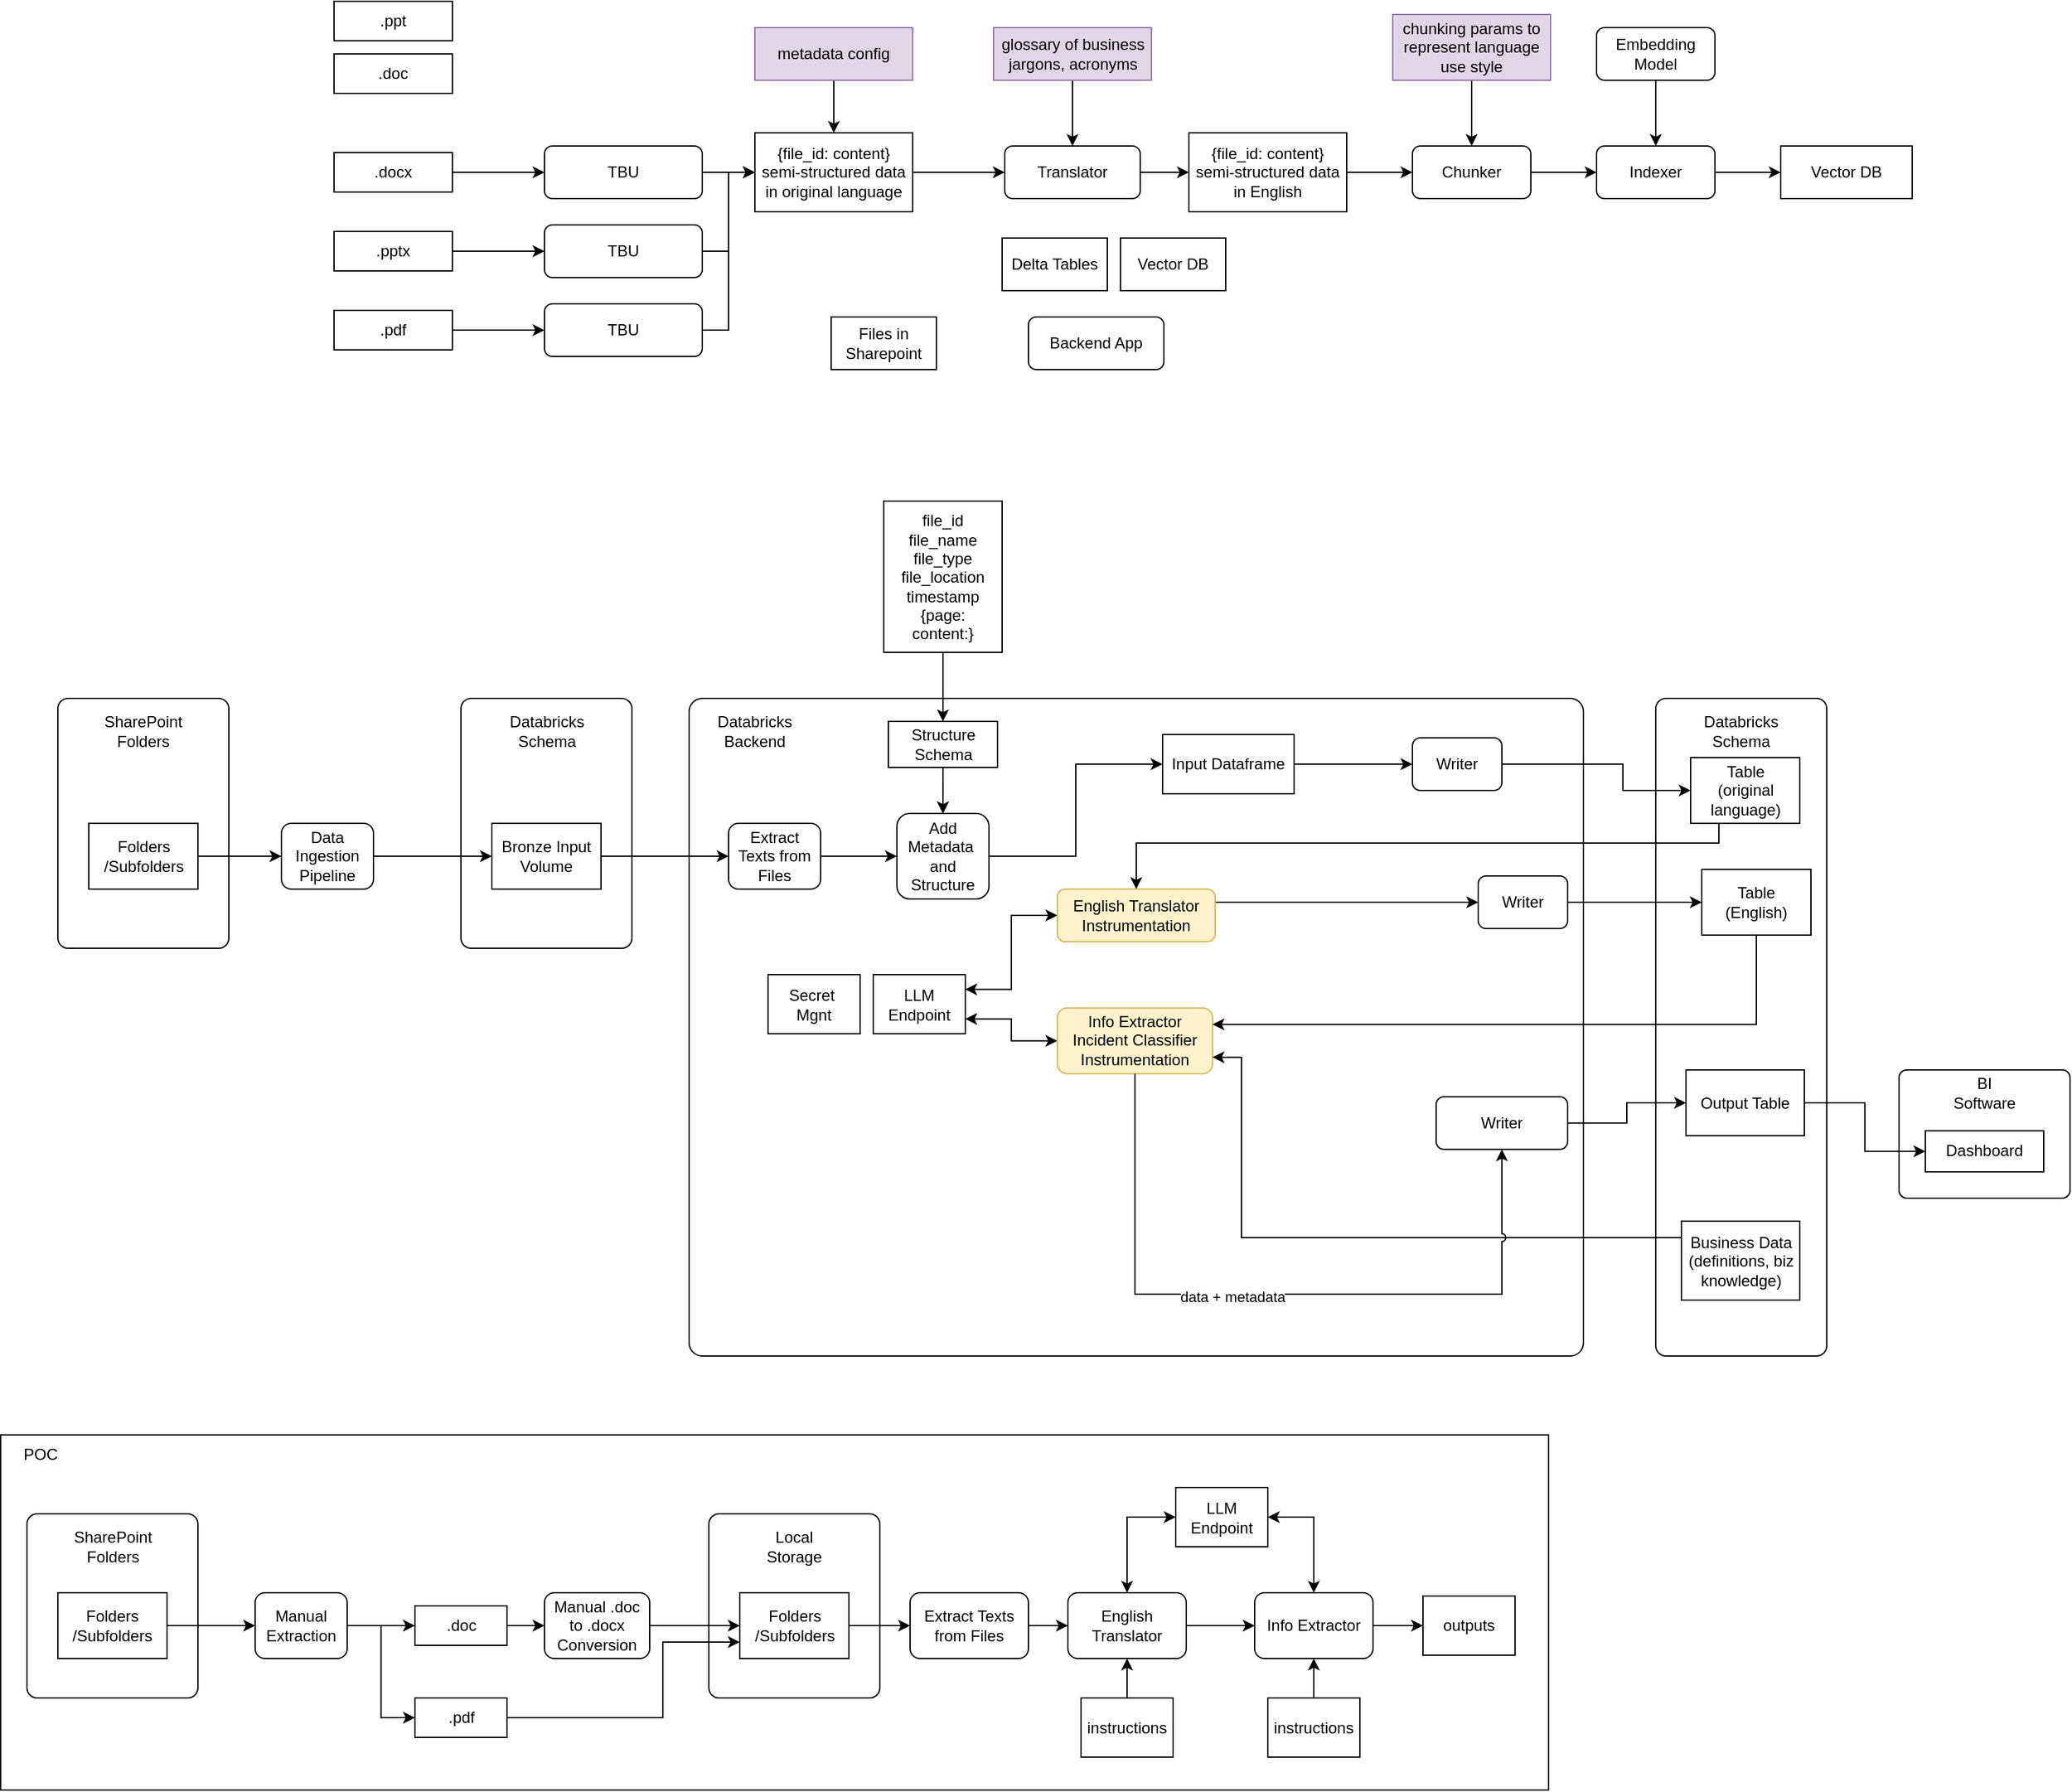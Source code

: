 <mxfile version="28.0.7" pages="4">
  <diagram id="3aGBPdW0vTSLmc4iwQ5c" name="nea-safety-ie-classification">
    <mxGraphModel dx="1317" dy="744" grid="1" gridSize="10" guides="1" tooltips="1" connect="1" arrows="1" fold="1" page="1" pageScale="1" pageWidth="1654" pageHeight="1169" math="0" shadow="0">
      <root>
        <mxCell id="0" />
        <mxCell id="1" parent="0" />
        <mxCell id="2MPKg7IkfDrJoIXK90w4-42" value="" style="rounded=1;whiteSpace=wrap;html=1;arcSize=6;" parent="1" vertex="1">
          <mxGeometry x="376.5" y="810" width="130" height="190" as="geometry" />
        </mxCell>
        <mxCell id="SIqKRR3dY7VEbWr17hrh-11" style="edgeStyle=orthogonalEdgeStyle;rounded=0;orthogonalLoop=1;jettySize=auto;html=1;" parent="1" source="SIqKRR3dY7VEbWr17hrh-1" target="SIqKRR3dY7VEbWr17hrh-2" edge="1">
          <mxGeometry relative="1" as="geometry" />
        </mxCell>
        <mxCell id="SIqKRR3dY7VEbWr17hrh-1" value=".docx" style="rounded=0;whiteSpace=wrap;html=1;" parent="1" vertex="1">
          <mxGeometry x="280" y="395" width="90" height="30" as="geometry" />
        </mxCell>
        <mxCell id="SIqKRR3dY7VEbWr17hrh-12" style="edgeStyle=orthogonalEdgeStyle;rounded=0;orthogonalLoop=1;jettySize=auto;html=1;" parent="1" source="SIqKRR3dY7VEbWr17hrh-2" target="SIqKRR3dY7VEbWr17hrh-5" edge="1">
          <mxGeometry relative="1" as="geometry" />
        </mxCell>
        <mxCell id="SIqKRR3dY7VEbWr17hrh-2" value="TBU" style="rounded=1;whiteSpace=wrap;html=1;" parent="1" vertex="1">
          <mxGeometry x="440" y="390" width="120" height="40" as="geometry" />
        </mxCell>
        <mxCell id="SIqKRR3dY7VEbWr17hrh-9" style="edgeStyle=orthogonalEdgeStyle;rounded=0;orthogonalLoop=1;jettySize=auto;html=1;entryX=0;entryY=0.5;entryDx=0;entryDy=0;" parent="1" source="SIqKRR3dY7VEbWr17hrh-5" target="SIqKRR3dY7VEbWr17hrh-6" edge="1">
          <mxGeometry relative="1" as="geometry" />
        </mxCell>
        <mxCell id="SIqKRR3dY7VEbWr17hrh-5" value="{file_id: content} semi-structured data in original language" style="rounded=0;whiteSpace=wrap;html=1;" parent="1" vertex="1">
          <mxGeometry x="600" y="380" width="120" height="60" as="geometry" />
        </mxCell>
        <mxCell id="SIqKRR3dY7VEbWr17hrh-13" style="edgeStyle=orthogonalEdgeStyle;rounded=0;orthogonalLoop=1;jettySize=auto;html=1;entryX=0;entryY=0.5;entryDx=0;entryDy=0;" parent="1" source="SIqKRR3dY7VEbWr17hrh-6" target="SIqKRR3dY7VEbWr17hrh-10" edge="1">
          <mxGeometry relative="1" as="geometry" />
        </mxCell>
        <mxCell id="SIqKRR3dY7VEbWr17hrh-6" value="Translator" style="rounded=1;whiteSpace=wrap;html=1;" parent="1" vertex="1">
          <mxGeometry x="790" y="390" width="103" height="40" as="geometry" />
        </mxCell>
        <mxCell id="SIqKRR3dY7VEbWr17hrh-8" style="edgeStyle=orthogonalEdgeStyle;rounded=0;orthogonalLoop=1;jettySize=auto;html=1;entryX=0.5;entryY=0;entryDx=0;entryDy=0;" parent="1" source="SIqKRR3dY7VEbWr17hrh-7" target="SIqKRR3dY7VEbWr17hrh-6" edge="1">
          <mxGeometry relative="1" as="geometry" />
        </mxCell>
        <mxCell id="SIqKRR3dY7VEbWr17hrh-7" value="glossary of business jargons, acronyms" style="rounded=0;whiteSpace=wrap;html=1;fillColor=#e1d5e7;strokeColor=#9673a6;" parent="1" vertex="1">
          <mxGeometry x="781.5" y="300" width="120" height="40" as="geometry" />
        </mxCell>
        <mxCell id="TASrBV7R1cmKPsofILHC-17" style="edgeStyle=orthogonalEdgeStyle;rounded=0;orthogonalLoop=1;jettySize=auto;html=1;entryX=0;entryY=0.5;entryDx=0;entryDy=0;" parent="1" source="SIqKRR3dY7VEbWr17hrh-10" target="SIqKRR3dY7VEbWr17hrh-14" edge="1">
          <mxGeometry relative="1" as="geometry" />
        </mxCell>
        <mxCell id="SIqKRR3dY7VEbWr17hrh-10" value="{file_id: content} semi-structured data in English" style="rounded=0;whiteSpace=wrap;html=1;" parent="1" vertex="1">
          <mxGeometry x="930" y="380" width="120" height="60" as="geometry" />
        </mxCell>
        <mxCell id="TASrBV7R1cmKPsofILHC-18" style="edgeStyle=orthogonalEdgeStyle;rounded=0;orthogonalLoop=1;jettySize=auto;html=1;" parent="1" source="SIqKRR3dY7VEbWr17hrh-14" target="SIqKRR3dY7VEbWr17hrh-15" edge="1">
          <mxGeometry relative="1" as="geometry" />
        </mxCell>
        <mxCell id="SIqKRR3dY7VEbWr17hrh-14" value="Chunker" style="rounded=1;whiteSpace=wrap;html=1;" parent="1" vertex="1">
          <mxGeometry x="1100" y="390" width="90" height="40" as="geometry" />
        </mxCell>
        <mxCell id="TASrBV7R1cmKPsofILHC-19" style="edgeStyle=orthogonalEdgeStyle;rounded=0;orthogonalLoop=1;jettySize=auto;html=1;entryX=0;entryY=0.5;entryDx=0;entryDy=0;" parent="1" source="SIqKRR3dY7VEbWr17hrh-15" target="TASrBV7R1cmKPsofILHC-16" edge="1">
          <mxGeometry relative="1" as="geometry" />
        </mxCell>
        <mxCell id="SIqKRR3dY7VEbWr17hrh-15" value="Indexer" style="rounded=1;whiteSpace=wrap;html=1;" parent="1" vertex="1">
          <mxGeometry x="1240" y="390" width="90" height="40" as="geometry" />
        </mxCell>
        <mxCell id="TASrBV7R1cmKPsofILHC-1" value=".doc" style="rounded=0;whiteSpace=wrap;html=1;" parent="1" vertex="1">
          <mxGeometry x="280" y="320" width="90" height="30" as="geometry" />
        </mxCell>
        <mxCell id="TASrBV7R1cmKPsofILHC-12" style="edgeStyle=orthogonalEdgeStyle;rounded=0;orthogonalLoop=1;jettySize=auto;html=1;entryX=0;entryY=0.5;entryDx=0;entryDy=0;" parent="1" source="TASrBV7R1cmKPsofILHC-2" target="TASrBV7R1cmKPsofILHC-6" edge="1">
          <mxGeometry relative="1" as="geometry" />
        </mxCell>
        <mxCell id="TASrBV7R1cmKPsofILHC-2" value=".pptx" style="rounded=0;whiteSpace=wrap;html=1;" parent="1" vertex="1">
          <mxGeometry x="280" y="455" width="90" height="30" as="geometry" />
        </mxCell>
        <mxCell id="TASrBV7R1cmKPsofILHC-13" style="edgeStyle=orthogonalEdgeStyle;rounded=0;orthogonalLoop=1;jettySize=auto;html=1;" parent="1" source="TASrBV7R1cmKPsofILHC-3" target="TASrBV7R1cmKPsofILHC-7" edge="1">
          <mxGeometry relative="1" as="geometry" />
        </mxCell>
        <mxCell id="TASrBV7R1cmKPsofILHC-3" value=".pdf" style="rounded=0;whiteSpace=wrap;html=1;" parent="1" vertex="1">
          <mxGeometry x="280" y="515" width="90" height="30" as="geometry" />
        </mxCell>
        <mxCell id="TASrBV7R1cmKPsofILHC-10" style="edgeStyle=orthogonalEdgeStyle;rounded=0;orthogonalLoop=1;jettySize=auto;html=1;entryX=0;entryY=0.5;entryDx=0;entryDy=0;" parent="1" source="TASrBV7R1cmKPsofILHC-6" target="SIqKRR3dY7VEbWr17hrh-5" edge="1">
          <mxGeometry relative="1" as="geometry" />
        </mxCell>
        <mxCell id="TASrBV7R1cmKPsofILHC-6" value="TBU" style="rounded=1;whiteSpace=wrap;html=1;" parent="1" vertex="1">
          <mxGeometry x="440" y="450" width="120" height="40" as="geometry" />
        </mxCell>
        <mxCell id="TASrBV7R1cmKPsofILHC-11" style="edgeStyle=orthogonalEdgeStyle;rounded=0;orthogonalLoop=1;jettySize=auto;html=1;entryX=0;entryY=0.5;entryDx=0;entryDy=0;" parent="1" source="TASrBV7R1cmKPsofILHC-7" target="SIqKRR3dY7VEbWr17hrh-5" edge="1">
          <mxGeometry relative="1" as="geometry" />
        </mxCell>
        <mxCell id="TASrBV7R1cmKPsofILHC-7" value="TBU" style="rounded=1;whiteSpace=wrap;html=1;" parent="1" vertex="1">
          <mxGeometry x="440" y="510" width="120" height="40" as="geometry" />
        </mxCell>
        <mxCell id="TASrBV7R1cmKPsofILHC-9" style="edgeStyle=orthogonalEdgeStyle;rounded=0;orthogonalLoop=1;jettySize=auto;html=1;entryX=0.5;entryY=0;entryDx=0;entryDy=0;" parent="1" source="TASrBV7R1cmKPsofILHC-8" target="SIqKRR3dY7VEbWr17hrh-5" edge="1">
          <mxGeometry relative="1" as="geometry" />
        </mxCell>
        <mxCell id="TASrBV7R1cmKPsofILHC-8" value="metadata config" style="rounded=0;whiteSpace=wrap;html=1;fillColor=#e1d5e7;strokeColor=#9673a6;" parent="1" vertex="1">
          <mxGeometry x="600" y="300" width="120" height="40" as="geometry" />
        </mxCell>
        <mxCell id="TASrBV7R1cmKPsofILHC-15" value=".ppt" style="rounded=0;whiteSpace=wrap;html=1;" parent="1" vertex="1">
          <mxGeometry x="280" y="280" width="90" height="30" as="geometry" />
        </mxCell>
        <mxCell id="TASrBV7R1cmKPsofILHC-16" value="Vector DB" style="rounded=0;whiteSpace=wrap;html=1;" parent="1" vertex="1">
          <mxGeometry x="1380" y="390" width="100" height="40" as="geometry" />
        </mxCell>
        <mxCell id="TASrBV7R1cmKPsofILHC-21" style="edgeStyle=orthogonalEdgeStyle;rounded=0;orthogonalLoop=1;jettySize=auto;html=1;entryX=0.5;entryY=0;entryDx=0;entryDy=0;" parent="1" source="TASrBV7R1cmKPsofILHC-20" target="SIqKRR3dY7VEbWr17hrh-14" edge="1">
          <mxGeometry relative="1" as="geometry" />
        </mxCell>
        <mxCell id="TASrBV7R1cmKPsofILHC-20" value="chunking params to represent language use style" style="rounded=0;whiteSpace=wrap;html=1;fillColor=#e1d5e7;strokeColor=#9673a6;" parent="1" vertex="1">
          <mxGeometry x="1085" y="290" width="120" height="50" as="geometry" />
        </mxCell>
        <mxCell id="TASrBV7R1cmKPsofILHC-24" style="edgeStyle=orthogonalEdgeStyle;rounded=0;orthogonalLoop=1;jettySize=auto;html=1;" parent="1" source="TASrBV7R1cmKPsofILHC-23" target="SIqKRR3dY7VEbWr17hrh-15" edge="1">
          <mxGeometry relative="1" as="geometry" />
        </mxCell>
        <mxCell id="TASrBV7R1cmKPsofILHC-23" value="Embedding Model" style="rounded=1;whiteSpace=wrap;html=1;" parent="1" vertex="1">
          <mxGeometry x="1240" y="300" width="90" height="40" as="geometry" />
        </mxCell>
        <mxCell id="f39jfShfxYCIO1lm-AMw-1" value="Files in Sharepoint" style="rounded=0;whiteSpace=wrap;html=1;" parent="1" vertex="1">
          <mxGeometry x="658" y="520" width="80" height="40" as="geometry" />
        </mxCell>
        <mxCell id="f39jfShfxYCIO1lm-AMw-2" value="Backend App" style="rounded=1;whiteSpace=wrap;html=1;" parent="1" vertex="1">
          <mxGeometry x="808" y="520" width="103" height="40" as="geometry" />
        </mxCell>
        <mxCell id="f39jfShfxYCIO1lm-AMw-5" value="Delta Tables" style="rounded=0;whiteSpace=wrap;html=1;" parent="1" vertex="1">
          <mxGeometry x="788" y="460" width="80" height="40" as="geometry" />
        </mxCell>
        <mxCell id="f39jfShfxYCIO1lm-AMw-6" value="Vector DB" style="rounded=0;whiteSpace=wrap;html=1;" parent="1" vertex="1">
          <mxGeometry x="878" y="460" width="80" height="40" as="geometry" />
        </mxCell>
        <mxCell id="2MPKg7IkfDrJoIXK90w4-1" value="" style="rounded=1;whiteSpace=wrap;html=1;arcSize=6;" parent="1" vertex="1">
          <mxGeometry x="1285" y="810" width="130" height="500" as="geometry" />
        </mxCell>
        <mxCell id="2MPKg7IkfDrJoIXK90w4-2" value="" style="rounded=1;whiteSpace=wrap;html=1;arcSize=2;" parent="1" vertex="1">
          <mxGeometry x="550" y="810" width="680" height="500" as="geometry" />
        </mxCell>
        <mxCell id="2MPKg7IkfDrJoIXK90w4-5" style="edgeStyle=orthogonalEdgeStyle;rounded=0;orthogonalLoop=1;jettySize=auto;html=1;entryX=0;entryY=0.5;entryDx=0;entryDy=0;" parent="1" source="2MPKg7IkfDrJoIXK90w4-9" target="2MPKg7IkfDrJoIXK90w4-12" edge="1">
          <mxGeometry relative="1" as="geometry" />
        </mxCell>
        <mxCell id="2MPKg7IkfDrJoIXK90w4-9" value="Add Metadata&amp;nbsp; and Structure" style="rounded=1;whiteSpace=wrap;html=1;" parent="1" vertex="1">
          <mxGeometry x="708" y="897.5" width="70" height="65" as="geometry" />
        </mxCell>
        <mxCell id="2MPKg7IkfDrJoIXK90w4-10" style="edgeStyle=orthogonalEdgeStyle;rounded=0;orthogonalLoop=1;jettySize=auto;html=1;entryX=0;entryY=0.5;entryDx=0;entryDy=0;" parent="1" source="2MPKg7IkfDrJoIXK90w4-12" target="2MPKg7IkfDrJoIXK90w4-29" edge="1">
          <mxGeometry relative="1" as="geometry">
            <mxPoint x="1028" y="930" as="targetPoint" />
          </mxGeometry>
        </mxCell>
        <mxCell id="2MPKg7IkfDrJoIXK90w4-12" value="Input Dataframe" style="rounded=0;whiteSpace=wrap;html=1;" parent="1" vertex="1">
          <mxGeometry x="910" y="837.5" width="100" height="45" as="geometry" />
        </mxCell>
        <mxCell id="2MPKg7IkfDrJoIXK90w4-15" style="edgeStyle=orthogonalEdgeStyle;rounded=0;orthogonalLoop=1;jettySize=auto;html=1;entryX=0.5;entryY=0;entryDx=0;entryDy=0;" parent="1" target="2MPKg7IkfDrJoIXK90w4-9" edge="1">
          <mxGeometry relative="1" as="geometry">
            <mxPoint x="743.059" y="875" as="sourcePoint" />
          </mxGeometry>
        </mxCell>
        <mxCell id="MrElP74bxL0GpkDaXCXK-7" style="edgeStyle=orthogonalEdgeStyle;rounded=0;orthogonalLoop=1;jettySize=auto;html=1;entryX=1;entryY=0.75;entryDx=0;entryDy=0;startArrow=classic;startFill=1;" edge="1" parent="1" source="2MPKg7IkfDrJoIXK90w4-22" target="2MPKg7IkfDrJoIXK90w4-17">
          <mxGeometry relative="1" as="geometry" />
        </mxCell>
        <mxCell id="2MPKg7IkfDrJoIXK90w4-22" value="Info Extractor&lt;div&gt;Incident Classifier&lt;/div&gt;&lt;div&gt;Instrumentation&lt;/div&gt;" style="rounded=1;whiteSpace=wrap;html=1;fillColor=#fff2cc;strokeColor=#d6b656;" parent="1" vertex="1">
          <mxGeometry x="830" y="1045.38" width="118" height="50" as="geometry" />
        </mxCell>
        <mxCell id="MrElP74bxL0GpkDaXCXK-1" style="edgeStyle=orthogonalEdgeStyle;rounded=0;orthogonalLoop=1;jettySize=auto;html=1;entryX=1;entryY=0.75;entryDx=0;entryDy=0;" edge="1" parent="1" source="2MPKg7IkfDrJoIXK90w4-24" target="2MPKg7IkfDrJoIXK90w4-22">
          <mxGeometry relative="1" as="geometry">
            <Array as="points">
              <mxPoint x="970" y="1220" />
              <mxPoint x="970" y="1083" />
            </Array>
          </mxGeometry>
        </mxCell>
        <mxCell id="2MPKg7IkfDrJoIXK90w4-24" value="Business Data&lt;div&gt;(definitions, biz knowledge)&lt;/div&gt;" style="rounded=0;whiteSpace=wrap;html=1;" parent="1" vertex="1">
          <mxGeometry x="1304.5" y="1207.5" width="90" height="60" as="geometry" />
        </mxCell>
        <mxCell id="2MPKg7IkfDrJoIXK90w4-26" style="edgeStyle=orthogonalEdgeStyle;rounded=0;orthogonalLoop=1;jettySize=auto;html=1;entryX=0.5;entryY=0;entryDx=0;entryDy=0;" parent="1" source="2MPKg7IkfDrJoIXK90w4-27" target="2MPKg7IkfDrJoIXK90w4-53" edge="1">
          <mxGeometry relative="1" as="geometry">
            <Array as="points">
              <mxPoint x="1333" y="920" />
              <mxPoint x="890" y="920" />
            </Array>
          </mxGeometry>
        </mxCell>
        <mxCell id="2MPKg7IkfDrJoIXK90w4-27" value="Table&lt;div&gt;(original language)&lt;/div&gt;" style="rounded=0;whiteSpace=wrap;html=1;" parent="1" vertex="1">
          <mxGeometry x="1311.5" y="855" width="83" height="50" as="geometry" />
        </mxCell>
        <mxCell id="2MPKg7IkfDrJoIXK90w4-28" style="edgeStyle=orthogonalEdgeStyle;rounded=0;orthogonalLoop=1;jettySize=auto;html=1;entryX=0;entryY=0.5;entryDx=0;entryDy=0;exitX=1;exitY=0.5;exitDx=0;exitDy=0;" parent="1" source="2MPKg7IkfDrJoIXK90w4-29" target="2MPKg7IkfDrJoIXK90w4-27" edge="1">
          <mxGeometry relative="1" as="geometry">
            <Array as="points">
              <mxPoint x="1260" y="860" />
              <mxPoint x="1260" y="880" />
            </Array>
          </mxGeometry>
        </mxCell>
        <mxCell id="2MPKg7IkfDrJoIXK90w4-29" value="Writer" style="rounded=1;whiteSpace=wrap;html=1;" parent="1" vertex="1">
          <mxGeometry x="1100" y="840" width="68" height="40" as="geometry" />
        </mxCell>
        <mxCell id="2MPKg7IkfDrJoIXK90w4-30" value="" style="edgeStyle=orthogonalEdgeStyle;rounded=0;orthogonalLoop=1;jettySize=auto;html=1;jumpStyle=arc;entryX=0.5;entryY=1;entryDx=0;entryDy=0;exitX=0.5;exitY=1;exitDx=0;exitDy=0;" parent="1" source="2MPKg7IkfDrJoIXK90w4-22" target="2MPKg7IkfDrJoIXK90w4-39" edge="1">
          <mxGeometry relative="1" as="geometry">
            <Array as="points">
              <mxPoint x="889" y="1263" />
              <mxPoint x="1168" y="1263" />
            </Array>
            <mxPoint x="898" y="1162.88" as="sourcePoint" />
          </mxGeometry>
        </mxCell>
        <mxCell id="2MPKg7IkfDrJoIXK90w4-31" value="data + metadata" style="edgeLabel;html=1;align=center;verticalAlign=middle;resizable=0;points=[];" parent="2MPKg7IkfDrJoIXK90w4-30" vertex="1" connectable="0">
          <mxGeometry x="-0.182" y="-2" relative="1" as="geometry">
            <mxPoint x="14" as="offset" />
          </mxGeometry>
        </mxCell>
        <mxCell id="2MPKg7IkfDrJoIXK90w4-35" value="Databricks&lt;div&gt;Backend&lt;/div&gt;" style="text;html=1;align=center;verticalAlign=middle;whiteSpace=wrap;rounded=0;" parent="1" vertex="1">
          <mxGeometry x="570" y="820" width="60" height="30" as="geometry" />
        </mxCell>
        <mxCell id="2MPKg7IkfDrJoIXK90w4-36" value="Databricks Schema" style="text;html=1;align=center;verticalAlign=middle;whiteSpace=wrap;rounded=0;" parent="1" vertex="1">
          <mxGeometry x="1320" y="820" width="60" height="30" as="geometry" />
        </mxCell>
        <mxCell id="2MPKg7IkfDrJoIXK90w4-38" style="edgeStyle=orthogonalEdgeStyle;rounded=0;orthogonalLoop=1;jettySize=auto;html=1;entryX=0;entryY=0.5;entryDx=0;entryDy=0;" parent="1" source="2MPKg7IkfDrJoIXK90w4-39" target="2MPKg7IkfDrJoIXK90w4-40" edge="1">
          <mxGeometry relative="1" as="geometry" />
        </mxCell>
        <mxCell id="2MPKg7IkfDrJoIXK90w4-39" value="Writer" style="rounded=1;whiteSpace=wrap;html=1;" parent="1" vertex="1">
          <mxGeometry x="1118" y="1112.88" width="100" height="40" as="geometry" />
        </mxCell>
        <mxCell id="2MPKg7IkfDrJoIXK90w4-40" value="Output Table" style="rounded=0;whiteSpace=wrap;html=1;" parent="1" vertex="1">
          <mxGeometry x="1308" y="1092.5" width="90" height="50" as="geometry" />
        </mxCell>
        <mxCell id="2MPKg7IkfDrJoIXK90w4-43" style="edgeStyle=orthogonalEdgeStyle;rounded=0;orthogonalLoop=1;jettySize=auto;html=1;" parent="1" source="2MPKg7IkfDrJoIXK90w4-41" target="X-oZtOjssOw-1Lc2ggjV-1" edge="1">
          <mxGeometry relative="1" as="geometry">
            <mxPoint x="585.0" y="930" as="targetPoint" />
          </mxGeometry>
        </mxCell>
        <mxCell id="2MPKg7IkfDrJoIXK90w4-41" value="Bronze Input Volume" style="rounded=0;whiteSpace=wrap;html=1;" parent="1" vertex="1">
          <mxGeometry x="400" y="905" width="83" height="50" as="geometry" />
        </mxCell>
        <mxCell id="2MPKg7IkfDrJoIXK90w4-44" value="Databricks Schema" style="text;html=1;align=center;verticalAlign=middle;whiteSpace=wrap;rounded=0;" parent="1" vertex="1">
          <mxGeometry x="411.5" y="820" width="60" height="30" as="geometry" />
        </mxCell>
        <mxCell id="2MPKg7IkfDrJoIXK90w4-45" value="" style="rounded=1;whiteSpace=wrap;html=1;arcSize=6;" parent="1" vertex="1">
          <mxGeometry x="70" y="810" width="130" height="190" as="geometry" />
        </mxCell>
        <mxCell id="2MPKg7IkfDrJoIXK90w4-46" value="SharePoint Folders" style="text;html=1;align=center;verticalAlign=middle;whiteSpace=wrap;rounded=0;" parent="1" vertex="1">
          <mxGeometry x="105" y="820" width="60" height="30" as="geometry" />
        </mxCell>
        <mxCell id="2MPKg7IkfDrJoIXK90w4-48" style="edgeStyle=orthogonalEdgeStyle;rounded=0;orthogonalLoop=1;jettySize=auto;html=1;" parent="1" source="2MPKg7IkfDrJoIXK90w4-47" target="2MPKg7IkfDrJoIXK90w4-62" edge="1">
          <mxGeometry relative="1" as="geometry" />
        </mxCell>
        <mxCell id="2MPKg7IkfDrJoIXK90w4-47" value="Folders&lt;div&gt;/Subfolders&lt;/div&gt;" style="rounded=0;whiteSpace=wrap;html=1;" parent="1" vertex="1">
          <mxGeometry x="93.5" y="905" width="83" height="50" as="geometry" />
        </mxCell>
        <mxCell id="2MPKg7IkfDrJoIXK90w4-50" value="" style="edgeStyle=orthogonalEdgeStyle;rounded=0;orthogonalLoop=1;jettySize=auto;html=1;" parent="1" source="2MPKg7IkfDrJoIXK90w4-49" target="2MPKg7IkfDrJoIXK90w4-9" edge="1">
          <mxGeometry relative="1" as="geometry" />
        </mxCell>
        <mxCell id="2MPKg7IkfDrJoIXK90w4-49" value="Structure Schema" style="rounded=0;whiteSpace=wrap;html=1;" parent="1" vertex="1">
          <mxGeometry x="701.5" y="827.5" width="83" height="35" as="geometry" />
        </mxCell>
        <mxCell id="2MPKg7IkfDrJoIXK90w4-52" style="edgeStyle=orthogonalEdgeStyle;rounded=0;orthogonalLoop=1;jettySize=auto;html=1;entryX=0.5;entryY=0;entryDx=0;entryDy=0;" parent="1" source="2MPKg7IkfDrJoIXK90w4-51" target="2MPKg7IkfDrJoIXK90w4-49" edge="1">
          <mxGeometry relative="1" as="geometry" />
        </mxCell>
        <mxCell id="2MPKg7IkfDrJoIXK90w4-51" value="&lt;div&gt;&lt;span style=&quot;background-color: transparent; color: light-dark(rgb(0, 0, 0), rgb(255, 255, 255));&quot;&gt;file_id&lt;/span&gt;&lt;/div&gt;&lt;div&gt;&lt;span style=&quot;background-color: transparent; color: light-dark(rgb(0, 0, 0), rgb(255, 255, 255));&quot;&gt;file_name&lt;/span&gt;&lt;/div&gt;&lt;div&gt;&lt;span style=&quot;background-color: transparent; color: light-dark(rgb(0, 0, 0), rgb(255, 255, 255));&quot;&gt;file_type&lt;/span&gt;&lt;/div&gt;&lt;div&gt;file_location&lt;br&gt;&lt;div&gt;timestamp&lt;/div&gt;&lt;div&gt;{page:&lt;/div&gt;&lt;div&gt;content:}&lt;/div&gt;&lt;/div&gt;" style="rounded=0;whiteSpace=wrap;html=1;" parent="1" vertex="1">
          <mxGeometry x="698" y="660" width="90" height="115" as="geometry" />
        </mxCell>
        <mxCell id="2MPKg7IkfDrJoIXK90w4-59" style="edgeStyle=orthogonalEdgeStyle;rounded=0;orthogonalLoop=1;jettySize=auto;html=1;entryX=0;entryY=0.5;entryDx=0;entryDy=0;" parent="1" source="2MPKg7IkfDrJoIXK90w4-53" target="2MPKg7IkfDrJoIXK90w4-55" edge="1">
          <mxGeometry relative="1" as="geometry">
            <Array as="points">
              <mxPoint x="1080" y="965" />
            </Array>
          </mxGeometry>
        </mxCell>
        <mxCell id="MrElP74bxL0GpkDaXCXK-6" style="edgeStyle=orthogonalEdgeStyle;rounded=0;orthogonalLoop=1;jettySize=auto;html=1;entryX=1;entryY=0.25;entryDx=0;entryDy=0;startArrow=classic;startFill=1;" edge="1" parent="1" source="2MPKg7IkfDrJoIXK90w4-53" target="2MPKg7IkfDrJoIXK90w4-17">
          <mxGeometry relative="1" as="geometry" />
        </mxCell>
        <mxCell id="2MPKg7IkfDrJoIXK90w4-53" value="English Translator&lt;div&gt;Instrumentation&lt;/div&gt;" style="rounded=1;whiteSpace=wrap;html=1;fillColor=#fff2cc;strokeColor=#d6b656;" parent="1" vertex="1">
          <mxGeometry x="830" y="955" width="120" height="40" as="geometry" />
        </mxCell>
        <mxCell id="MrElP74bxL0GpkDaXCXK-2" style="edgeStyle=orthogonalEdgeStyle;rounded=0;orthogonalLoop=1;jettySize=auto;html=1;entryX=1;entryY=0.25;entryDx=0;entryDy=0;" edge="1" parent="1" source="2MPKg7IkfDrJoIXK90w4-54" target="2MPKg7IkfDrJoIXK90w4-22">
          <mxGeometry relative="1" as="geometry">
            <Array as="points">
              <mxPoint x="1362" y="1058" />
            </Array>
          </mxGeometry>
        </mxCell>
        <mxCell id="2MPKg7IkfDrJoIXK90w4-54" value="Table&lt;div&gt;(English)&lt;/div&gt;" style="rounded=0;whiteSpace=wrap;html=1;" parent="1" vertex="1">
          <mxGeometry x="1320" y="940" width="83" height="50" as="geometry" />
        </mxCell>
        <mxCell id="2MPKg7IkfDrJoIXK90w4-58" style="edgeStyle=orthogonalEdgeStyle;rounded=0;orthogonalLoop=1;jettySize=auto;html=1;entryX=0;entryY=0.5;entryDx=0;entryDy=0;" parent="1" source="2MPKg7IkfDrJoIXK90w4-55" target="2MPKg7IkfDrJoIXK90w4-54" edge="1">
          <mxGeometry relative="1" as="geometry" />
        </mxCell>
        <mxCell id="2MPKg7IkfDrJoIXK90w4-55" value="Writer" style="rounded=1;whiteSpace=wrap;html=1;" parent="1" vertex="1">
          <mxGeometry x="1150" y="945" width="68" height="40" as="geometry" />
        </mxCell>
        <mxCell id="2MPKg7IkfDrJoIXK90w4-63" style="edgeStyle=orthogonalEdgeStyle;rounded=0;orthogonalLoop=1;jettySize=auto;html=1;entryX=0;entryY=0.5;entryDx=0;entryDy=0;" parent="1" source="2MPKg7IkfDrJoIXK90w4-62" target="2MPKg7IkfDrJoIXK90w4-41" edge="1">
          <mxGeometry relative="1" as="geometry" />
        </mxCell>
        <mxCell id="2MPKg7IkfDrJoIXK90w4-62" value="Data Ingestion Pipeline" style="rounded=1;whiteSpace=wrap;html=1;" parent="1" vertex="1">
          <mxGeometry x="240" y="905" width="70" height="50" as="geometry" />
        </mxCell>
        <mxCell id="2MPKg7IkfDrJoIXK90w4-64" value="" style="rounded=1;whiteSpace=wrap;html=1;arcSize=6;" parent="1" vertex="1">
          <mxGeometry x="1470" y="1092.5" width="130" height="97.5" as="geometry" />
        </mxCell>
        <mxCell id="2MPKg7IkfDrJoIXK90w4-65" value="Dashboard" style="rounded=0;whiteSpace=wrap;html=1;" parent="1" vertex="1">
          <mxGeometry x="1490" y="1138.75" width="90" height="31.25" as="geometry" />
        </mxCell>
        <mxCell id="2MPKg7IkfDrJoIXK90w4-66" value="BI Software" style="text;html=1;align=center;verticalAlign=middle;whiteSpace=wrap;rounded=0;" parent="1" vertex="1">
          <mxGeometry x="1505" y="1095" width="60" height="30" as="geometry" />
        </mxCell>
        <mxCell id="2MPKg7IkfDrJoIXK90w4-67" style="edgeStyle=orthogonalEdgeStyle;rounded=0;orthogonalLoop=1;jettySize=auto;html=1;entryX=0;entryY=0.5;entryDx=0;entryDy=0;" parent="1" source="2MPKg7IkfDrJoIXK90w4-40" target="2MPKg7IkfDrJoIXK90w4-65" edge="1">
          <mxGeometry relative="1" as="geometry" />
        </mxCell>
        <mxCell id="X-oZtOjssOw-1Lc2ggjV-2" style="edgeStyle=orthogonalEdgeStyle;rounded=0;orthogonalLoop=1;jettySize=auto;html=1;entryX=0;entryY=0.5;entryDx=0;entryDy=0;" parent="1" source="X-oZtOjssOw-1Lc2ggjV-1" target="2MPKg7IkfDrJoIXK90w4-9" edge="1">
          <mxGeometry relative="1" as="geometry" />
        </mxCell>
        <mxCell id="X-oZtOjssOw-1Lc2ggjV-1" value="Extract Texts from Files" style="rounded=1;whiteSpace=wrap;html=1;" parent="1" vertex="1">
          <mxGeometry x="580" y="905" width="70" height="50" as="geometry" />
        </mxCell>
        <mxCell id="2MPKg7IkfDrJoIXK90w4-17" value="LLM Endpoint" style="rounded=0;whiteSpace=wrap;html=1;" parent="1" vertex="1">
          <mxGeometry x="690" y="1020" width="70" height="45" as="geometry" />
        </mxCell>
        <mxCell id="2MPKg7IkfDrJoIXK90w4-18" value="Secret&amp;nbsp;&lt;div&gt;Mgnt&lt;/div&gt;" style="rounded=0;whiteSpace=wrap;html=1;" parent="1" vertex="1">
          <mxGeometry x="610" y="1020" width="70" height="45" as="geometry" />
        </mxCell>
        <mxCell id="MrElP74bxL0GpkDaXCXK-43" value="" style="group" vertex="1" connectable="0" parent="1">
          <mxGeometry x="26.5" y="1370" width="1177" height="270" as="geometry" />
        </mxCell>
        <mxCell id="MrElP74bxL0GpkDaXCXK-41" value="" style="rounded=0;whiteSpace=wrap;html=1;" vertex="1" parent="MrElP74bxL0GpkDaXCXK-43">
          <mxGeometry width="1177" height="270" as="geometry" />
        </mxCell>
        <mxCell id="MrElP74bxL0GpkDaXCXK-8" value="" style="rounded=1;whiteSpace=wrap;html=1;arcSize=6;" vertex="1" parent="MrElP74bxL0GpkDaXCXK-43">
          <mxGeometry x="20" y="60" width="130" height="140" as="geometry" />
        </mxCell>
        <mxCell id="MrElP74bxL0GpkDaXCXK-9" value="SharePoint Folders" style="text;html=1;align=center;verticalAlign=middle;whiteSpace=wrap;rounded=0;" vertex="1" parent="MrElP74bxL0GpkDaXCXK-43">
          <mxGeometry x="55" y="70" width="60" height="30" as="geometry" />
        </mxCell>
        <mxCell id="MrElP74bxL0GpkDaXCXK-24" style="edgeStyle=orthogonalEdgeStyle;rounded=0;orthogonalLoop=1;jettySize=auto;html=1;entryX=0;entryY=0.5;entryDx=0;entryDy=0;" edge="1" parent="MrElP74bxL0GpkDaXCXK-43" source="MrElP74bxL0GpkDaXCXK-10" target="MrElP74bxL0GpkDaXCXK-11">
          <mxGeometry relative="1" as="geometry" />
        </mxCell>
        <mxCell id="MrElP74bxL0GpkDaXCXK-10" value="Folders&lt;div&gt;/Subfolders&lt;/div&gt;" style="rounded=0;whiteSpace=wrap;html=1;" vertex="1" parent="MrElP74bxL0GpkDaXCXK-43">
          <mxGeometry x="43.5" y="120" width="83" height="50" as="geometry" />
        </mxCell>
        <mxCell id="MrElP74bxL0GpkDaXCXK-18" style="edgeStyle=orthogonalEdgeStyle;rounded=0;orthogonalLoop=1;jettySize=auto;html=1;entryX=0;entryY=0.5;entryDx=0;entryDy=0;" edge="1" parent="MrElP74bxL0GpkDaXCXK-43" source="MrElP74bxL0GpkDaXCXK-11" target="MrElP74bxL0GpkDaXCXK-16">
          <mxGeometry relative="1" as="geometry" />
        </mxCell>
        <mxCell id="MrElP74bxL0GpkDaXCXK-19" style="edgeStyle=orthogonalEdgeStyle;rounded=0;orthogonalLoop=1;jettySize=auto;html=1;entryX=0;entryY=0.5;entryDx=0;entryDy=0;" edge="1" parent="MrElP74bxL0GpkDaXCXK-43" source="MrElP74bxL0GpkDaXCXK-11" target="MrElP74bxL0GpkDaXCXK-17">
          <mxGeometry relative="1" as="geometry" />
        </mxCell>
        <mxCell id="MrElP74bxL0GpkDaXCXK-11" value="Manual Extraction" style="rounded=1;whiteSpace=wrap;html=1;" vertex="1" parent="MrElP74bxL0GpkDaXCXK-43">
          <mxGeometry x="193.5" y="120" width="70" height="50" as="geometry" />
        </mxCell>
        <mxCell id="MrElP74bxL0GpkDaXCXK-12" value="" style="rounded=1;whiteSpace=wrap;html=1;arcSize=6;" vertex="1" parent="MrElP74bxL0GpkDaXCXK-43">
          <mxGeometry x="538.5" y="60" width="130" height="140" as="geometry" />
        </mxCell>
        <mxCell id="MrElP74bxL0GpkDaXCXK-13" value="Local Storage" style="text;html=1;align=center;verticalAlign=middle;whiteSpace=wrap;rounded=0;" vertex="1" parent="MrElP74bxL0GpkDaXCXK-43">
          <mxGeometry x="573.5" y="70" width="60" height="30" as="geometry" />
        </mxCell>
        <mxCell id="MrElP74bxL0GpkDaXCXK-27" style="edgeStyle=orthogonalEdgeStyle;rounded=0;orthogonalLoop=1;jettySize=auto;html=1;entryX=0;entryY=0.5;entryDx=0;entryDy=0;" edge="1" parent="MrElP74bxL0GpkDaXCXK-43" source="MrElP74bxL0GpkDaXCXK-14" target="MrElP74bxL0GpkDaXCXK-26">
          <mxGeometry relative="1" as="geometry" />
        </mxCell>
        <mxCell id="MrElP74bxL0GpkDaXCXK-14" value="Folders&lt;div&gt;/Subfolders&lt;/div&gt;" style="rounded=0;whiteSpace=wrap;html=1;" vertex="1" parent="MrElP74bxL0GpkDaXCXK-43">
          <mxGeometry x="562" y="120" width="83" height="50" as="geometry" />
        </mxCell>
        <mxCell id="MrElP74bxL0GpkDaXCXK-22" style="edgeStyle=orthogonalEdgeStyle;rounded=0;orthogonalLoop=1;jettySize=auto;html=1;entryX=0;entryY=0.5;entryDx=0;entryDy=0;" edge="1" parent="MrElP74bxL0GpkDaXCXK-43" source="MrElP74bxL0GpkDaXCXK-15" target="MrElP74bxL0GpkDaXCXK-14">
          <mxGeometry relative="1" as="geometry">
            <mxPoint x="508.5" y="145" as="sourcePoint" />
          </mxGeometry>
        </mxCell>
        <mxCell id="MrElP74bxL0GpkDaXCXK-15" value="Manual .doc to .docx Conversion" style="rounded=1;whiteSpace=wrap;html=1;" vertex="1" parent="MrElP74bxL0GpkDaXCXK-43">
          <mxGeometry x="413.5" y="120" width="80" height="50" as="geometry" />
        </mxCell>
        <mxCell id="MrElP74bxL0GpkDaXCXK-20" style="edgeStyle=orthogonalEdgeStyle;rounded=0;orthogonalLoop=1;jettySize=auto;html=1;entryX=0;entryY=0.5;entryDx=0;entryDy=0;" edge="1" parent="MrElP74bxL0GpkDaXCXK-43" source="MrElP74bxL0GpkDaXCXK-16" target="MrElP74bxL0GpkDaXCXK-15">
          <mxGeometry relative="1" as="geometry" />
        </mxCell>
        <mxCell id="MrElP74bxL0GpkDaXCXK-16" value=".doc" style="rounded=0;whiteSpace=wrap;html=1;" vertex="1" parent="MrElP74bxL0GpkDaXCXK-43">
          <mxGeometry x="315" y="130" width="70" height="30" as="geometry" />
        </mxCell>
        <mxCell id="MrElP74bxL0GpkDaXCXK-23" style="edgeStyle=orthogonalEdgeStyle;rounded=0;orthogonalLoop=1;jettySize=auto;html=1;entryX=0;entryY=0.75;entryDx=0;entryDy=0;" edge="1" parent="MrElP74bxL0GpkDaXCXK-43" source="MrElP74bxL0GpkDaXCXK-17" target="MrElP74bxL0GpkDaXCXK-14">
          <mxGeometry relative="1" as="geometry">
            <Array as="points">
              <mxPoint x="503.5" y="215" />
              <mxPoint x="503.5" y="158" />
            </Array>
          </mxGeometry>
        </mxCell>
        <mxCell id="MrElP74bxL0GpkDaXCXK-17" value=".pdf" style="rounded=0;whiteSpace=wrap;html=1;" vertex="1" parent="MrElP74bxL0GpkDaXCXK-43">
          <mxGeometry x="315" y="200" width="70" height="30" as="geometry" />
        </mxCell>
        <mxCell id="MrElP74bxL0GpkDaXCXK-35" style="edgeStyle=orthogonalEdgeStyle;rounded=0;orthogonalLoop=1;jettySize=auto;html=1;entryX=0;entryY=0.5;entryDx=0;entryDy=0;" edge="1" parent="MrElP74bxL0GpkDaXCXK-43" source="MrElP74bxL0GpkDaXCXK-25" target="MrElP74bxL0GpkDaXCXK-30">
          <mxGeometry relative="1" as="geometry" />
        </mxCell>
        <mxCell id="MrElP74bxL0GpkDaXCXK-36" style="edgeStyle=orthogonalEdgeStyle;rounded=0;orthogonalLoop=1;jettySize=auto;html=1;entryX=0;entryY=0.5;entryDx=0;entryDy=0;startArrow=classic;startFill=1;" edge="1" parent="MrElP74bxL0GpkDaXCXK-43" source="MrElP74bxL0GpkDaXCXK-25" target="MrElP74bxL0GpkDaXCXK-29">
          <mxGeometry relative="1" as="geometry" />
        </mxCell>
        <mxCell id="MrElP74bxL0GpkDaXCXK-25" value="English Translator" style="rounded=1;whiteSpace=wrap;html=1;" vertex="1" parent="MrElP74bxL0GpkDaXCXK-43">
          <mxGeometry x="811.5" y="120" width="90" height="50" as="geometry" />
        </mxCell>
        <mxCell id="MrElP74bxL0GpkDaXCXK-28" style="edgeStyle=orthogonalEdgeStyle;rounded=0;orthogonalLoop=1;jettySize=auto;html=1;entryX=0;entryY=0.5;entryDx=0;entryDy=0;" edge="1" parent="MrElP74bxL0GpkDaXCXK-43" source="MrElP74bxL0GpkDaXCXK-26" target="MrElP74bxL0GpkDaXCXK-25">
          <mxGeometry relative="1" as="geometry" />
        </mxCell>
        <mxCell id="MrElP74bxL0GpkDaXCXK-26" value="Extract Texts from Files" style="rounded=1;whiteSpace=wrap;html=1;" vertex="1" parent="MrElP74bxL0GpkDaXCXK-43">
          <mxGeometry x="691.5" y="120" width="90" height="50" as="geometry" />
        </mxCell>
        <mxCell id="MrElP74bxL0GpkDaXCXK-29" value="LLM Endpoint" style="rounded=0;whiteSpace=wrap;html=1;" vertex="1" parent="MrElP74bxL0GpkDaXCXK-43">
          <mxGeometry x="893.5" y="40" width="70" height="45" as="geometry" />
        </mxCell>
        <mxCell id="MrElP74bxL0GpkDaXCXK-37" style="edgeStyle=orthogonalEdgeStyle;rounded=0;orthogonalLoop=1;jettySize=auto;html=1;entryX=1;entryY=0.5;entryDx=0;entryDy=0;startArrow=classic;startFill=1;" edge="1" parent="MrElP74bxL0GpkDaXCXK-43" source="MrElP74bxL0GpkDaXCXK-30" target="MrElP74bxL0GpkDaXCXK-29">
          <mxGeometry relative="1" as="geometry" />
        </mxCell>
        <mxCell id="MrElP74bxL0GpkDaXCXK-39" style="edgeStyle=orthogonalEdgeStyle;rounded=0;orthogonalLoop=1;jettySize=auto;html=1;entryX=0;entryY=0.5;entryDx=0;entryDy=0;" edge="1" parent="MrElP74bxL0GpkDaXCXK-43" source="MrElP74bxL0GpkDaXCXK-30" target="MrElP74bxL0GpkDaXCXK-38">
          <mxGeometry relative="1" as="geometry" />
        </mxCell>
        <mxCell id="MrElP74bxL0GpkDaXCXK-30" value="Info Extractor" style="rounded=1;whiteSpace=wrap;html=1;" vertex="1" parent="MrElP74bxL0GpkDaXCXK-43">
          <mxGeometry x="953.5" y="120" width="90" height="50" as="geometry" />
        </mxCell>
        <mxCell id="MrElP74bxL0GpkDaXCXK-33" style="edgeStyle=orthogonalEdgeStyle;rounded=0;orthogonalLoop=1;jettySize=auto;html=1;entryX=0.5;entryY=1;entryDx=0;entryDy=0;" edge="1" parent="MrElP74bxL0GpkDaXCXK-43" source="MrElP74bxL0GpkDaXCXK-31" target="MrElP74bxL0GpkDaXCXK-25">
          <mxGeometry relative="1" as="geometry" />
        </mxCell>
        <mxCell id="MrElP74bxL0GpkDaXCXK-31" value="instructions" style="rounded=0;whiteSpace=wrap;html=1;" vertex="1" parent="MrElP74bxL0GpkDaXCXK-43">
          <mxGeometry x="821.5" y="200" width="70" height="45" as="geometry" />
        </mxCell>
        <mxCell id="MrElP74bxL0GpkDaXCXK-34" style="edgeStyle=orthogonalEdgeStyle;rounded=0;orthogonalLoop=1;jettySize=auto;html=1;entryX=0.5;entryY=1;entryDx=0;entryDy=0;" edge="1" parent="MrElP74bxL0GpkDaXCXK-43" source="MrElP74bxL0GpkDaXCXK-32" target="MrElP74bxL0GpkDaXCXK-30">
          <mxGeometry relative="1" as="geometry" />
        </mxCell>
        <mxCell id="MrElP74bxL0GpkDaXCXK-32" value="instructions" style="rounded=0;whiteSpace=wrap;html=1;" vertex="1" parent="MrElP74bxL0GpkDaXCXK-43">
          <mxGeometry x="963.5" y="200" width="70" height="45" as="geometry" />
        </mxCell>
        <mxCell id="MrElP74bxL0GpkDaXCXK-38" value="outputs" style="rounded=0;whiteSpace=wrap;html=1;" vertex="1" parent="MrElP74bxL0GpkDaXCXK-43">
          <mxGeometry x="1081.5" y="122.5" width="70" height="45" as="geometry" />
        </mxCell>
        <mxCell id="MrElP74bxL0GpkDaXCXK-42" value="POC" style="text;html=1;align=center;verticalAlign=middle;whiteSpace=wrap;rounded=0;" vertex="1" parent="MrElP74bxL0GpkDaXCXK-43">
          <mxGeometry width="60" height="30" as="geometry" />
        </mxCell>
      </root>
    </mxGraphModel>
  </diagram>
  <diagram name="gims-classification" id="yE16xMdfLCays2aU9v3c">
    <mxGraphModel dx="1137" dy="643" grid="1" gridSize="10" guides="1" tooltips="1" connect="1" arrows="1" fold="1" page="1" pageScale="1" pageWidth="1654" pageHeight="1169" math="0" shadow="0">
      <root>
        <mxCell id="0" />
        <mxCell id="1" parent="0" />
        <mxCell id="rxSAj68sfvyTgOexhZe--53" value="" style="rounded=1;whiteSpace=wrap;html=1;arcSize=6;" parent="1" vertex="1">
          <mxGeometry x="1427" y="150" width="130" height="420" as="geometry" />
        </mxCell>
        <mxCell id="rxSAj68sfvyTgOexhZe--52" value="" style="rounded=1;whiteSpace=wrap;html=1;arcSize=2;" parent="1" vertex="1">
          <mxGeometry x="700" y="150" width="680" height="420" as="geometry" />
        </mxCell>
        <mxCell id="rxSAj68sfvyTgOexhZe--1" value="" style="rounded=1;whiteSpace=wrap;html=1;arcSize=4;" parent="1" vertex="1">
          <mxGeometry x="480" y="147.5" width="160" height="420" as="geometry" />
        </mxCell>
        <mxCell id="rxSAj68sfvyTgOexhZe--6" style="edgeStyle=orthogonalEdgeStyle;rounded=0;orthogonalLoop=1;jettySize=auto;html=1;entryX=0;entryY=0.5;entryDx=0;entryDy=0;" parent="1" source="rxSAj68sfvyTgOexhZe--3" target="rxSAj68sfvyTgOexhZe--4" edge="1">
          <mxGeometry relative="1" as="geometry" />
        </mxCell>
        <mxCell id="rxSAj68sfvyTgOexhZe--38" style="edgeStyle=orthogonalEdgeStyle;rounded=0;orthogonalLoop=1;jettySize=auto;html=1;entryX=0.5;entryY=1;entryDx=0;entryDy=0;" parent="1" source="rxSAj68sfvyTgOexhZe--3" target="rxSAj68sfvyTgOexhZe--37" edge="1">
          <mxGeometry relative="1" as="geometry" />
        </mxCell>
        <mxCell id="rxSAj68sfvyTgOexhZe--3" value="Upload CSV" style="labelPosition=center;verticalLabelPosition=middle;align=center;html=1;shape=mxgraph.basic.shaded_button;dx=5.41;fillColor=#E6E6E6;strokeColor=none;whiteSpace=wrap;" parent="1" vertex="1">
          <mxGeometry x="500" y="267.5" width="120" height="40" as="geometry" />
        </mxCell>
        <mxCell id="rxSAj68sfvyTgOexhZe--7" style="edgeStyle=orthogonalEdgeStyle;rounded=0;orthogonalLoop=1;jettySize=auto;html=1;" parent="1" source="rxSAj68sfvyTgOexhZe--4" target="rxSAj68sfvyTgOexhZe--5" edge="1">
          <mxGeometry relative="1" as="geometry" />
        </mxCell>
        <mxCell id="rxSAj68sfvyTgOexhZe--4" value="Raw Input&lt;div&gt;Dataframe&lt;/div&gt;" style="rounded=0;whiteSpace=wrap;html=1;" parent="1" vertex="1">
          <mxGeometry x="727" y="247.5" width="83" height="45" as="geometry" />
        </mxCell>
        <mxCell id="rxSAj68sfvyTgOexhZe--9" style="edgeStyle=orthogonalEdgeStyle;rounded=0;orthogonalLoop=1;jettySize=auto;html=1;entryX=0;entryY=0.5;entryDx=0;entryDy=0;" parent="1" source="rxSAj68sfvyTgOexhZe--5" target="rxSAj68sfvyTgOexhZe--8" edge="1">
          <mxGeometry relative="1" as="geometry" />
        </mxCell>
        <mxCell id="rxSAj68sfvyTgOexhZe--17" value="success" style="edgeLabel;html=1;align=center;verticalAlign=middle;resizable=0;points=[];" parent="rxSAj68sfvyTgOexhZe--9" vertex="1" connectable="0">
          <mxGeometry x="-0.11" relative="1" as="geometry">
            <mxPoint x="-3" y="-10" as="offset" />
          </mxGeometry>
        </mxCell>
        <mxCell id="rxSAj68sfvyTgOexhZe--11" style="edgeStyle=orthogonalEdgeStyle;rounded=0;orthogonalLoop=1;jettySize=auto;html=1;entryX=0.5;entryY=0;entryDx=0;entryDy=0;" parent="1" source="rxSAj68sfvyTgOexhZe--5" target="rxSAj68sfvyTgOexhZe--10" edge="1">
          <mxGeometry relative="1" as="geometry" />
        </mxCell>
        <mxCell id="rxSAj68sfvyTgOexhZe--18" value="failure" style="edgeLabel;html=1;align=center;verticalAlign=middle;resizable=0;points=[];" parent="rxSAj68sfvyTgOexhZe--11" vertex="1" connectable="0">
          <mxGeometry x="-0.365" relative="1" as="geometry">
            <mxPoint as="offset" />
          </mxGeometry>
        </mxCell>
        <mxCell id="rxSAj68sfvyTgOexhZe--5" value="Data Validator" style="rounded=1;whiteSpace=wrap;html=1;" parent="1" vertex="1">
          <mxGeometry x="850" y="245" width="70" height="50" as="geometry" />
        </mxCell>
        <mxCell id="rxSAj68sfvyTgOexhZe--46" style="edgeStyle=orthogonalEdgeStyle;rounded=0;orthogonalLoop=1;jettySize=auto;html=1;entryX=0;entryY=0.5;entryDx=0;entryDy=0;" parent="1" source="rxSAj68sfvyTgOexhZe--8" target="rxSAj68sfvyTgOexhZe--41" edge="1">
          <mxGeometry relative="1" as="geometry">
            <mxPoint x="1170" y="270" as="targetPoint" />
          </mxGeometry>
        </mxCell>
        <mxCell id="8eeAhtxum3jAmBLmDuCS-1" style="edgeStyle=orthogonalEdgeStyle;rounded=0;orthogonalLoop=1;jettySize=auto;html=1;entryX=0.5;entryY=0;entryDx=0;entryDy=0;dashed=1;" parent="1" source="rxSAj68sfvyTgOexhZe--8" target="rxSAj68sfvyTgOexhZe--24" edge="1">
          <mxGeometry relative="1" as="geometry" />
        </mxCell>
        <mxCell id="rxSAj68sfvyTgOexhZe--8" value="Validated Input Dataframe" style="rounded=0;whiteSpace=wrap;html=1;" parent="1" vertex="1">
          <mxGeometry x="1050" y="202.5" width="100" height="45" as="geometry" />
        </mxCell>
        <mxCell id="rxSAj68sfvyTgOexhZe--13" style="edgeStyle=orthogonalEdgeStyle;rounded=0;orthogonalLoop=1;jettySize=auto;html=1;" parent="1" source="rxSAj68sfvyTgOexhZe--10" target="rxSAj68sfvyTgOexhZe--58" edge="1">
          <mxGeometry relative="1" as="geometry" />
        </mxCell>
        <mxCell id="rxSAj68sfvyTgOexhZe--10" value="Exception" style="rounded=0;whiteSpace=wrap;html=1;" parent="1" vertex="1">
          <mxGeometry x="843.5" y="340" width="83" height="35" as="geometry" />
        </mxCell>
        <mxCell id="rxSAj68sfvyTgOexhZe--12" value="User Notif." style="rounded=0;whiteSpace=wrap;html=1;" parent="1" vertex="1">
          <mxGeometry x="518.5" y="357.5" width="83" height="35" as="geometry" />
        </mxCell>
        <mxCell id="rxSAj68sfvyTgOexhZe--16" style="edgeStyle=orthogonalEdgeStyle;rounded=0;orthogonalLoop=1;jettySize=auto;html=1;entryX=0.5;entryY=0;entryDx=0;entryDy=0;" parent="1" source="rxSAj68sfvyTgOexhZe--15" target="rxSAj68sfvyTgOexhZe--5" edge="1">
          <mxGeometry relative="1" as="geometry" />
        </mxCell>
        <mxCell id="rxSAj68sfvyTgOexhZe--15" value="Expected Input&amp;nbsp;&lt;div&gt;Schema&lt;/div&gt;" style="rounded=0;whiteSpace=wrap;html=1;" parent="1" vertex="1">
          <mxGeometry x="850" y="170" width="70" height="45" as="geometry" />
        </mxCell>
        <mxCell id="rxSAj68sfvyTgOexhZe--21" value="LLM Endpoint" style="rounded=0;whiteSpace=wrap;html=1;" parent="1" vertex="1">
          <mxGeometry x="1190" y="322.5" width="70" height="45" as="geometry" />
        </mxCell>
        <mxCell id="rxSAj68sfvyTgOexhZe--22" value="Secret&amp;nbsp;&lt;div&gt;Mgnt&lt;/div&gt;" style="rounded=0;whiteSpace=wrap;html=1;" parent="1" vertex="1">
          <mxGeometry x="1160" y="390" width="70" height="45" as="geometry" />
        </mxCell>
        <mxCell id="rxSAj68sfvyTgOexhZe--25" style="edgeStyle=orthogonalEdgeStyle;rounded=0;orthogonalLoop=1;jettySize=auto;html=1;entryX=0;entryY=0.5;entryDx=0;entryDy=0;startArrow=classic;startFill=1;exitX=1;exitY=0.25;exitDx=0;exitDy=0;" parent="1" source="rxSAj68sfvyTgOexhZe--24" target="rxSAj68sfvyTgOexhZe--21" edge="1">
          <mxGeometry relative="1" as="geometry" />
        </mxCell>
        <mxCell id="rxSAj68sfvyTgOexhZe--29" style="edgeStyle=orthogonalEdgeStyle;rounded=0;orthogonalLoop=1;jettySize=auto;html=1;entryX=0;entryY=0.5;entryDx=0;entryDy=0;startArrow=classic;startFill=1;endArrow=none;endFill=0;" parent="1" source="rxSAj68sfvyTgOexhZe--24" target="rxSAj68sfvyTgOexhZe--22" edge="1">
          <mxGeometry relative="1" as="geometry" />
        </mxCell>
        <mxCell id="rxSAj68sfvyTgOexhZe--31" style="edgeStyle=orthogonalEdgeStyle;rounded=0;orthogonalLoop=1;jettySize=auto;html=1;" parent="1" source="rxSAj68sfvyTgOexhZe--24" target="rxSAj68sfvyTgOexhZe--43" edge="1">
          <mxGeometry relative="1" as="geometry" />
        </mxCell>
        <mxCell id="rxSAj68sfvyTgOexhZe--24" value="Classification Logic + Instruments" style="rounded=1;whiteSpace=wrap;html=1;fillColor=#fff2cc;strokeColor=#d6b656;" parent="1" vertex="1">
          <mxGeometry x="990" y="322.5" width="100" height="50" as="geometry" />
        </mxCell>
        <mxCell id="rxSAj68sfvyTgOexhZe--28" style="edgeStyle=orthogonalEdgeStyle;rounded=0;orthogonalLoop=1;jettySize=auto;html=1;entryX=1;entryY=0.75;entryDx=0;entryDy=0;" parent="1" source="rxSAj68sfvyTgOexhZe--27" target="rxSAj68sfvyTgOexhZe--24" edge="1">
          <mxGeometry relative="1" as="geometry">
            <Array as="points">
              <mxPoint x="1110" y="520" />
              <mxPoint x="1110" y="360" />
            </Array>
          </mxGeometry>
        </mxCell>
        <mxCell id="rxSAj68sfvyTgOexhZe--27" value="Business Data&lt;div&gt;(definitions, biz knowledge)&lt;/div&gt;" style="rounded=0;whiteSpace=wrap;html=1;" parent="1" vertex="1">
          <mxGeometry x="1450" y="500" width="90" height="60" as="geometry" />
        </mxCell>
        <mxCell id="rxSAj68sfvyTgOexhZe--33" style="edgeStyle=orthogonalEdgeStyle;rounded=0;orthogonalLoop=1;jettySize=auto;html=1;entryX=0.993;entryY=0.477;entryDx=0;entryDy=0;entryPerimeter=0;" parent="1" source="rxSAj68sfvyTgOexhZe--30" target="rxSAj68sfvyTgOexhZe--32" edge="1">
          <mxGeometry relative="1" as="geometry">
            <mxPoint x="790" y="460" as="targetPoint" />
            <Array as="points">
              <mxPoint x="740" y="473" />
              <mxPoint x="740" y="507" />
              <mxPoint x="619" y="507" />
            </Array>
          </mxGeometry>
        </mxCell>
        <mxCell id="rxSAj68sfvyTgOexhZe--36" style="edgeStyle=orthogonalEdgeStyle;rounded=0;orthogonalLoop=1;jettySize=auto;html=1;entryX=1;entryY=0.5;entryDx=0;entryDy=0;" parent="1" source="rxSAj68sfvyTgOexhZe--30" target="rxSAj68sfvyTgOexhZe--35" edge="1">
          <mxGeometry relative="1" as="geometry">
            <Array as="points">
              <mxPoint x="740" y="460" />
              <mxPoint x="740" y="438" />
              <mxPoint x="660" y="438" />
              <mxPoint x="660" y="453" />
            </Array>
          </mxGeometry>
        </mxCell>
        <mxCell id="rxSAj68sfvyTgOexhZe--30" value="Output&amp;nbsp;&lt;div&gt;Dataframe&lt;/div&gt;" style="rounded=0;whiteSpace=wrap;html=1;" parent="1" vertex="1">
          <mxGeometry x="820" y="450" width="100" height="45" as="geometry" />
        </mxCell>
        <mxCell id="rxSAj68sfvyTgOexhZe--32" value="Download CSV" style="labelPosition=center;verticalLabelPosition=middle;align=center;html=1;shape=mxgraph.basic.shaded_button;dx=5.41;fillColor=#E6E6E6;strokeColor=none;whiteSpace=wrap;" parent="1" vertex="1">
          <mxGeometry x="500" y="487.5" width="120" height="40" as="geometry" />
        </mxCell>
        <mxCell id="rxSAj68sfvyTgOexhZe--35" value="Output Preview" style="rounded=0;whiteSpace=wrap;html=1;" parent="1" vertex="1">
          <mxGeometry x="517" y="435" width="83" height="35" as="geometry" />
        </mxCell>
        <mxCell id="rxSAj68sfvyTgOexhZe--37" value="Input Preview" style="rounded=0;whiteSpace=wrap;html=1;" parent="1" vertex="1">
          <mxGeometry x="518.5" y="197.5" width="83" height="35" as="geometry" />
        </mxCell>
        <mxCell id="sSOFRrH6f0mKHgl840bb-26" style="edgeStyle=orthogonalEdgeStyle;rounded=0;orthogonalLoop=1;jettySize=auto;html=1;" parent="1" source="rxSAj68sfvyTgOexhZe--39" target="rxSAj68sfvyTgOexhZe--24" edge="1">
          <mxGeometry relative="1" as="geometry">
            <Array as="points">
              <mxPoint x="1475" y="300" />
              <mxPoint x="1040" y="300" />
            </Array>
          </mxGeometry>
        </mxCell>
        <mxCell id="rxSAj68sfvyTgOexhZe--39" value="DS Bronze Input Table" style="rounded=0;whiteSpace=wrap;html=1;" parent="1" vertex="1">
          <mxGeometry x="1453.5" y="195" width="83" height="50" as="geometry" />
        </mxCell>
        <mxCell id="rxSAj68sfvyTgOexhZe--48" style="edgeStyle=orthogonalEdgeStyle;rounded=0;orthogonalLoop=1;jettySize=auto;html=1;entryX=0;entryY=0.5;entryDx=0;entryDy=0;exitX=1;exitY=0.5;exitDx=0;exitDy=0;" parent="1" source="rxSAj68sfvyTgOexhZe--41" target="rxSAj68sfvyTgOexhZe--39" edge="1">
          <mxGeometry relative="1" as="geometry">
            <Array as="points">
              <mxPoint x="1310" y="220" />
            </Array>
          </mxGeometry>
        </mxCell>
        <mxCell id="rxSAj68sfvyTgOexhZe--41" value="Writer" style="rounded=1;whiteSpace=wrap;html=1;" parent="1" vertex="1">
          <mxGeometry x="1210" y="205" width="100" height="40" as="geometry" />
        </mxCell>
        <mxCell id="rxSAj68sfvyTgOexhZe--44" value="" style="edgeStyle=orthogonalEdgeStyle;rounded=0;orthogonalLoop=1;jettySize=auto;html=1;jumpStyle=arc;entryX=0.5;entryY=1;entryDx=0;entryDy=0;" parent="1" source="rxSAj68sfvyTgOexhZe--43" target="sSOFRrH6f0mKHgl840bb-21" edge="1">
          <mxGeometry relative="1" as="geometry">
            <Array as="points">
              <mxPoint x="1040" y="540" />
              <mxPoint x="1310" y="540" />
            </Array>
          </mxGeometry>
        </mxCell>
        <mxCell id="rxSAj68sfvyTgOexhZe--50" value="data + metadata" style="edgeLabel;html=1;align=center;verticalAlign=middle;resizable=0;points=[];" parent="rxSAj68sfvyTgOexhZe--44" vertex="1" connectable="0">
          <mxGeometry x="-0.182" y="-2" relative="1" as="geometry">
            <mxPoint as="offset" />
          </mxGeometry>
        </mxCell>
        <mxCell id="rxSAj68sfvyTgOexhZe--45" style="edgeStyle=orthogonalEdgeStyle;rounded=0;orthogonalLoop=1;jettySize=auto;html=1;entryX=0.5;entryY=0;entryDx=0;entryDy=0;exitX=0;exitY=0.5;exitDx=0;exitDy=0;" parent="1" source="rxSAj68sfvyTgOexhZe--43" target="rxSAj68sfvyTgOexhZe--30" edge="1">
          <mxGeometry relative="1" as="geometry" />
        </mxCell>
        <mxCell id="rxSAj68sfvyTgOexhZe--49" value="data only" style="edgeLabel;html=1;align=center;verticalAlign=middle;resizable=0;points=[];" parent="rxSAj68sfvyTgOexhZe--45" vertex="1" connectable="0">
          <mxGeometry x="-0.313" y="-1" relative="1" as="geometry">
            <mxPoint as="offset" />
          </mxGeometry>
        </mxCell>
        <mxCell id="rxSAj68sfvyTgOexhZe--43" value="LLM Output Parser" style="rounded=1;whiteSpace=wrap;html=1;" parent="1" vertex="1">
          <mxGeometry x="990" y="400" width="100" height="40" as="geometry" />
        </mxCell>
        <mxCell id="rxSAj68sfvyTgOexhZe--54" value="Front End (Databricks Apps)" style="text;html=1;align=center;verticalAlign=middle;whiteSpace=wrap;rounded=0;" parent="1" vertex="1">
          <mxGeometry x="505" y="157.5" width="110" height="30" as="geometry" />
        </mxCell>
        <mxCell id="rxSAj68sfvyTgOexhZe--55" value="Backend" style="text;html=1;align=center;verticalAlign=middle;whiteSpace=wrap;rounded=0;" parent="1" vertex="1">
          <mxGeometry x="708" y="150" width="60" height="30" as="geometry" />
        </mxCell>
        <mxCell id="rxSAj68sfvyTgOexhZe--56" value="Data" style="text;html=1;align=center;verticalAlign=middle;whiteSpace=wrap;rounded=0;" parent="1" vertex="1">
          <mxGeometry x="1462" y="150" width="60" height="30" as="geometry" />
        </mxCell>
        <mxCell id="rxSAj68sfvyTgOexhZe--57" value="&lt;span class=&quot;fontstyle0&quot;&gt;Prompt Engineering Use Case&lt;/span&gt; &lt;br/&gt;&lt;br style=&quot;font-variant-numeric: normal; font-variant-east-asian: normal; font-variant-alternates: normal; font-variant-position: normal; font-variant-emoji: normal; line-height: normal; text-align: -webkit-auto; text-size-adjust: auto;&quot;&gt;&lt;div&gt;&lt;span class=&quot;fontstyle0&quot;&gt;&lt;br&gt;&lt;/span&gt;&lt;/div&gt;" style="rounded=1;whiteSpace=wrap;html=1;arcSize=4;fillColor=#dae8fc;strokeColor=#6c8ebf;verticalAlign=top;" parent="1" vertex="1">
          <mxGeometry x="40" y="80" width="230" height="90" as="geometry" />
        </mxCell>
        <mxCell id="rxSAj68sfvyTgOexhZe--59" style="edgeStyle=orthogonalEdgeStyle;rounded=0;orthogonalLoop=1;jettySize=auto;html=1;" parent="1" source="rxSAj68sfvyTgOexhZe--58" target="rxSAj68sfvyTgOexhZe--12" edge="1">
          <mxGeometry relative="1" as="geometry" />
        </mxCell>
        <mxCell id="rxSAj68sfvyTgOexhZe--58" value="Error and retry message" style="rounded=0;whiteSpace=wrap;html=1;" parent="1" vertex="1">
          <mxGeometry x="727" y="340" width="83" height="35" as="geometry" />
        </mxCell>
        <mxCell id="LbE9Ai2e66zHv5QUQcwt-1" value="" style="rounded=1;whiteSpace=wrap;html=1;arcSize=4;" parent="1" vertex="1">
          <mxGeometry x="510" y="680" width="320" height="320" as="geometry" />
        </mxCell>
        <mxCell id="LbE9Ai2e66zHv5QUQcwt-8" style="edgeStyle=orthogonalEdgeStyle;shape=connector;rounded=0;orthogonalLoop=1;jettySize=auto;html=1;entryX=0;entryY=0.5;entryDx=0;entryDy=0;strokeColor=default;align=center;verticalAlign=middle;fontFamily=Helvetica;fontSize=11;fontColor=default;labelBackgroundColor=default;endArrow=blockThin;endFill=1;" parent="1" source="LbE9Ai2e66zHv5QUQcwt-3" target="zJm6ujQApNEobkasvNWw-14" edge="1">
          <mxGeometry relative="1" as="geometry" />
        </mxCell>
        <mxCell id="LbE9Ai2e66zHv5QUQcwt-3" value="Incident title and description" style="rounded=1;whiteSpace=wrap;html=1;fontFamily=Helvetica;fontSize=11;fontColor=default;labelBackgroundColor=default;" parent="1" vertex="1">
          <mxGeometry x="650" y="700" width="160" height="50" as="geometry" />
        </mxCell>
        <mxCell id="LbE9Ai2e66zHv5QUQcwt-13" style="edgeStyle=orthogonalEdgeStyle;shape=connector;rounded=0;orthogonalLoop=1;jettySize=auto;html=1;strokeColor=default;align=center;verticalAlign=middle;fontFamily=Helvetica;fontSize=11;fontColor=default;labelBackgroundColor=default;endArrow=classic;endFill=1;exitX=1;exitY=0.5;exitDx=0;exitDy=0;startArrow=none;startFill=0;" parent="1" source="LbE9Ai2e66zHv5QUQcwt-6" target="LbE9Ai2e66zHv5QUQcwt-12" edge="1">
          <mxGeometry relative="1" as="geometry" />
        </mxCell>
        <mxCell id="zJm6ujQApNEobkasvNWw-1" value="log" style="edgeLabel;html=1;align=center;verticalAlign=middle;resizable=0;points=[];fontFamily=Helvetica;fontSize=11;fontColor=default;labelBackgroundColor=default;" parent="LbE9Ai2e66zHv5QUQcwt-13" vertex="1" connectable="0">
          <mxGeometry x="-0.029" y="-2" relative="1" as="geometry">
            <mxPoint as="offset" />
          </mxGeometry>
        </mxCell>
        <mxCell id="zJm6ujQApNEobkasvNWw-3" style="edgeStyle=orthogonalEdgeStyle;shape=connector;rounded=0;orthogonalLoop=1;jettySize=auto;html=1;entryX=1;entryY=0.25;entryDx=0;entryDy=0;strokeColor=default;align=center;verticalAlign=middle;fontFamily=Helvetica;fontSize=11;fontColor=default;labelBackgroundColor=default;endArrow=classic;endFill=1;exitX=0;exitY=0.75;exitDx=0;exitDy=0;" parent="1" source="LbE9Ai2e66zHv5QUQcwt-6" target="zJm6ujQApNEobkasvNWw-2" edge="1">
          <mxGeometry relative="1" as="geometry">
            <Array as="points">
              <mxPoint x="1000" y="738" />
              <mxPoint x="1000" y="838" />
              <mxPoint x="810" y="838" />
            </Array>
          </mxGeometry>
        </mxCell>
        <mxCell id="zJm6ujQApNEobkasvNWw-24" value="response" style="edgeLabel;html=1;align=center;verticalAlign=middle;resizable=0;points=[];fontFamily=Helvetica;fontSize=11;fontColor=default;labelBackgroundColor=default;" parent="zJm6ujQApNEobkasvNWw-3" vertex="1" connectable="0">
          <mxGeometry x="0.29" relative="1" as="geometry">
            <mxPoint as="offset" />
          </mxGeometry>
        </mxCell>
        <mxCell id="LbE9Ai2e66zHv5QUQcwt-6" value="Classification App" style="rounded=1;whiteSpace=wrap;html=1;fillColor=#fff2cc;strokeColor=#d6b656;" parent="1" vertex="1">
          <mxGeometry x="1040" y="700" width="100" height="50" as="geometry" />
        </mxCell>
        <mxCell id="LbE9Ai2e66zHv5QUQcwt-12" value="" style="rounded=1;whiteSpace=wrap;html=1;fontFamily=Helvetica;fontSize=11;fontColor=default;labelBackgroundColor=default;arcSize=8;" parent="1" vertex="1">
          <mxGeometry x="1220" y="740" width="190" height="120" as="geometry" />
        </mxCell>
        <mxCell id="LbE9Ai2e66zHv5QUQcwt-14" value="Traces" style="rounded=1;whiteSpace=wrap;html=1;fontFamily=Helvetica;fontSize=11;fontColor=default;labelBackgroundColor=default;" parent="1" vertex="1">
          <mxGeometry x="1235" y="750" width="80" height="30" as="geometry" />
        </mxCell>
        <mxCell id="zJm6ujQApNEobkasvNWw-23" style="edgeStyle=orthogonalEdgeStyle;shape=connector;rounded=0;orthogonalLoop=1;jettySize=auto;html=1;entryX=0;entryY=0.5;entryDx=0;entryDy=0;strokeColor=default;align=center;verticalAlign=middle;fontFamily=Helvetica;fontSize=11;fontColor=default;labelBackgroundColor=default;endArrow=classic;endFill=1;" parent="1" source="zJm6ujQApNEobkasvNWw-2" target="zJm6ujQApNEobkasvNWw-6" edge="1">
          <mxGeometry relative="1" as="geometry" />
        </mxCell>
        <mxCell id="zJm6ujQApNEobkasvNWw-2" value="Classification result&lt;div&gt;Category: str&lt;/div&gt;&lt;div&gt;Type: str&lt;/div&gt;&lt;div&gt;Reasoning: str&lt;/div&gt;" style="rounded=1;whiteSpace=wrap;html=1;fontFamily=Helvetica;fontSize=11;fontColor=default;labelBackgroundColor=default;" parent="1" vertex="1">
          <mxGeometry x="650" y="820" width="160" height="70" as="geometry" />
        </mxCell>
        <mxCell id="zJm6ujQApNEobkasvNWw-4" value="" style="shape=image;html=1;verticalAlign=top;verticalLabelPosition=bottom;labelBackgroundColor=#ffffff;imageAspect=0;aspect=fixed;image=https://cdn1.iconfinder.com/data/icons/material-core/22/thumb-up-128.png;fontFamily=Helvetica;fontSize=11;fontColor=default;" parent="1" vertex="1">
          <mxGeometry x="750" y="900" width="18" height="18" as="geometry" />
        </mxCell>
        <mxCell id="zJm6ujQApNEobkasvNWw-5" value="" style="shape=image;html=1;verticalAlign=top;verticalLabelPosition=bottom;labelBackgroundColor=#ffffff;imageAspect=0;aspect=fixed;image=https://cdn1.iconfinder.com/data/icons/material-core/22/thumb-down-128.png;fontFamily=Helvetica;fontSize=11;fontColor=#FF0000;" parent="1" vertex="1">
          <mxGeometry x="780" y="900" width="20" height="20" as="geometry" />
        </mxCell>
        <mxCell id="zJm6ujQApNEobkasvNWw-6" value="End-user Feedback" style="rounded=1;whiteSpace=wrap;html=1;fillColor=#fff2cc;strokeColor=#d6b656;" parent="1" vertex="1">
          <mxGeometry x="1030" y="870" width="100" height="50" as="geometry" />
        </mxCell>
        <mxCell id="zJm6ujQApNEobkasvNWw-9" style="edgeStyle=orthogonalEdgeStyle;shape=connector;rounded=0;orthogonalLoop=1;jettySize=auto;html=1;entryX=-0.002;entryY=0.655;entryDx=0;entryDy=0;entryPerimeter=0;strokeColor=default;align=center;verticalAlign=middle;fontFamily=Helvetica;fontSize=11;fontColor=default;labelBackgroundColor=default;endArrow=classic;endFill=1;" parent="1" source="zJm6ujQApNEobkasvNWw-6" target="LbE9Ai2e66zHv5QUQcwt-12" edge="1">
          <mxGeometry relative="1" as="geometry" />
        </mxCell>
        <mxCell id="zJm6ujQApNEobkasvNWw-25" value="log feedback" style="edgeLabel;html=1;align=center;verticalAlign=middle;resizable=0;points=[];fontFamily=Helvetica;fontSize=11;fontColor=default;labelBackgroundColor=default;" parent="zJm6ujQApNEobkasvNWw-9" vertex="1" connectable="0">
          <mxGeometry x="-0.013" relative="1" as="geometry">
            <mxPoint as="offset" />
          </mxGeometry>
        </mxCell>
        <mxCell id="zJm6ujQApNEobkasvNWw-11" value="Incident title and description" style="rounded=1;whiteSpace=wrap;html=1;fontFamily=Helvetica;fontSize=11;fontColor=default;labelBackgroundColor=default;" parent="1" vertex="1">
          <mxGeometry x="520" y="960" width="300" height="30" as="geometry" />
        </mxCell>
        <mxCell id="zJm6ujQApNEobkasvNWw-12" value="" style="rounded=1;whiteSpace=wrap;html=1;fontFamily=Helvetica;fontSize=11;fontColor=default;labelBackgroundColor=default;" parent="1" vertex="1">
          <mxGeometry x="790" y="960" width="30" height="30" as="geometry" />
        </mxCell>
        <mxCell id="zJm6ujQApNEobkasvNWw-13" value="" style="shape=image;html=1;verticalAlign=top;verticalLabelPosition=bottom;labelBackgroundColor=#ffffff;imageAspect=0;aspect=fixed;image=https://cdn0.iconfinder.com/data/icons/evericons-24px-vol-1/24/send-128.png;fontFamily=Helvetica;fontSize=11;fontColor=default;" parent="1" vertex="1">
          <mxGeometry x="796" y="966" width="18" height="18" as="geometry" />
        </mxCell>
        <mxCell id="zJm6ujQApNEobkasvNWw-15" style="edgeStyle=orthogonalEdgeStyle;shape=connector;rounded=0;orthogonalLoop=1;jettySize=auto;html=1;entryX=0;entryY=0.5;entryDx=0;entryDy=0;strokeColor=default;align=center;verticalAlign=middle;fontFamily=Helvetica;fontSize=11;fontColor=default;labelBackgroundColor=default;endArrow=classic;endFill=1;" parent="1" source="zJm6ujQApNEobkasvNWw-14" target="LbE9Ai2e66zHv5QUQcwt-6" edge="1">
          <mxGeometry relative="1" as="geometry" />
        </mxCell>
        <mxCell id="zJm6ujQApNEobkasvNWw-20" value="pass" style="edgeLabel;html=1;align=center;verticalAlign=middle;resizable=0;points=[];fontFamily=Helvetica;fontSize=11;fontColor=default;labelBackgroundColor=default;" parent="zJm6ujQApNEobkasvNWw-15" vertex="1" connectable="0">
          <mxGeometry x="-0.188" y="1" relative="1" as="geometry">
            <mxPoint as="offset" />
          </mxGeometry>
        </mxCell>
        <mxCell id="zJm6ujQApNEobkasvNWw-17" style="edgeStyle=orthogonalEdgeStyle;shape=connector;rounded=0;orthogonalLoop=1;jettySize=auto;html=1;entryX=0.5;entryY=0;entryDx=0;entryDy=0;strokeColor=default;align=center;verticalAlign=middle;fontFamily=Helvetica;fontSize=11;fontColor=default;labelBackgroundColor=default;endArrow=classic;endFill=1;" parent="1" source="zJm6ujQApNEobkasvNWw-14" target="LbE9Ai2e66zHv5QUQcwt-12" edge="1">
          <mxGeometry relative="1" as="geometry">
            <Array as="points">
              <mxPoint x="930" y="650" />
              <mxPoint x="1315" y="650" />
            </Array>
          </mxGeometry>
        </mxCell>
        <mxCell id="zJm6ujQApNEobkasvNWw-18" value="log" style="edgeLabel;html=1;align=center;verticalAlign=middle;resizable=0;points=[];fontFamily=Helvetica;fontSize=11;fontColor=default;labelBackgroundColor=default;" parent="zJm6ujQApNEobkasvNWw-17" vertex="1" connectable="0">
          <mxGeometry x="-0.177" y="1" relative="1" as="geometry">
            <mxPoint as="offset" />
          </mxGeometry>
        </mxCell>
        <mxCell id="zJm6ujQApNEobkasvNWw-21" style="edgeStyle=orthogonalEdgeStyle;shape=connector;rounded=0;orthogonalLoop=1;jettySize=auto;html=1;entryX=1;entryY=0.5;entryDx=0;entryDy=0;strokeColor=default;align=center;verticalAlign=middle;fontFamily=Helvetica;fontSize=11;fontColor=default;labelBackgroundColor=default;endArrow=classic;endFill=1;" parent="1" source="zJm6ujQApNEobkasvNWw-14" target="zJm6ujQApNEobkasvNWw-19" edge="1">
          <mxGeometry relative="1" as="geometry">
            <Array as="points">
              <mxPoint x="930" y="785" />
            </Array>
          </mxGeometry>
        </mxCell>
        <mxCell id="zJm6ujQApNEobkasvNWw-22" value="fail" style="edgeLabel;html=1;align=center;verticalAlign=middle;resizable=0;points=[];fontFamily=Helvetica;fontSize=11;fontColor=default;labelBackgroundColor=default;" parent="zJm6ujQApNEobkasvNWw-21" vertex="1" connectable="0">
          <mxGeometry x="-0.045" relative="1" as="geometry">
            <mxPoint as="offset" />
          </mxGeometry>
        </mxCell>
        <mxCell id="zJm6ujQApNEobkasvNWw-14" value="Screener App" style="rounded=1;whiteSpace=wrap;html=1;fillColor=#fff2cc;strokeColor=#d6b656;" parent="1" vertex="1">
          <mxGeometry x="880" y="700" width="100" height="50" as="geometry" />
        </mxCell>
        <mxCell id="zJm6ujQApNEobkasvNWw-19" value="Inform user of irrelevant input, ask to try again" style="rounded=1;whiteSpace=wrap;html=1;fontFamily=Helvetica;fontSize=11;fontColor=default;labelBackgroundColor=default;" parent="1" vertex="1">
          <mxGeometry x="650" y="760" width="160" height="50" as="geometry" />
        </mxCell>
        <mxCell id="-MCMBk3sMWbBDVXIINuj-6" style="edgeStyle=orthogonalEdgeStyle;rounded=0;orthogonalLoop=1;jettySize=auto;html=1;entryX=0;entryY=0.5;entryDx=0;entryDy=0;" parent="1" source="-MCMBk3sMWbBDVXIINuj-1" target="-MCMBk3sMWbBDVXIINuj-5" edge="1">
          <mxGeometry relative="1" as="geometry" />
        </mxCell>
        <mxCell id="-MCMBk3sMWbBDVXIINuj-1" value="Input String" style="rounded=0;whiteSpace=wrap;html=1;" parent="1" vertex="1">
          <mxGeometry x="530" y="1260" width="120" height="40" as="geometry" />
        </mxCell>
        <mxCell id="-MCMBk3sMWbBDVXIINuj-8" style="edgeStyle=orthogonalEdgeStyle;rounded=0;orthogonalLoop=1;jettySize=auto;html=1;entryX=0;entryY=0.5;entryDx=0;entryDy=0;" parent="1" source="-MCMBk3sMWbBDVXIINuj-3" target="-MCMBk3sMWbBDVXIINuj-5" edge="1">
          <mxGeometry relative="1" as="geometry" />
        </mxCell>
        <mxCell id="-MCMBk3sMWbBDVXIINuj-7" style="edgeStyle=orthogonalEdgeStyle;rounded=0;orthogonalLoop=1;jettySize=auto;html=1;entryX=0;entryY=0.5;entryDx=0;entryDy=0;" parent="1" source="-MCMBk3sMWbBDVXIINuj-2" target="-MCMBk3sMWbBDVXIINuj-5" edge="1">
          <mxGeometry relative="1" as="geometry" />
        </mxCell>
        <mxCell id="-MCMBk3sMWbBDVXIINuj-3" value="&lt;div&gt;Instruction&lt;/div&gt;(System Prompt)" style="rounded=0;whiteSpace=wrap;html=1;" parent="1" vertex="1">
          <mxGeometry x="530" y="1320" width="120" height="40" as="geometry" />
        </mxCell>
        <mxCell id="-MCMBk3sMWbBDVXIINuj-2" value="User Prompt&lt;div&gt;(Main content to clf)&lt;/div&gt;" style="rounded=0;whiteSpace=wrap;html=1;" parent="1" vertex="1">
          <mxGeometry x="530" y="1260" width="120" height="40" as="geometry" />
        </mxCell>
        <mxCell id="-MCMBk3sMWbBDVXIINuj-9" style="edgeStyle=orthogonalEdgeStyle;rounded=0;orthogonalLoop=1;jettySize=auto;html=1;entryX=0;entryY=0.5;entryDx=0;entryDy=0;" parent="1" source="-MCMBk3sMWbBDVXIINuj-4" target="-MCMBk3sMWbBDVXIINuj-5" edge="1">
          <mxGeometry relative="1" as="geometry" />
        </mxCell>
        <mxCell id="-MCMBk3sMWbBDVXIINuj-4" value="Output Pydantic Schema Instruction" style="rounded=0;whiteSpace=wrap;html=1;" parent="1" vertex="1">
          <mxGeometry x="530" y="1380" width="120" height="40" as="geometry" />
        </mxCell>
        <mxCell id="-MCMBk3sMWbBDVXIINuj-11" style="edgeStyle=orthogonalEdgeStyle;rounded=0;orthogonalLoop=1;jettySize=auto;html=1;entryX=0;entryY=0.5;entryDx=0;entryDy=0;" parent="1" source="-MCMBk3sMWbBDVXIINuj-5" target="-MCMBk3sMWbBDVXIINuj-12" edge="1">
          <mxGeometry relative="1" as="geometry">
            <mxPoint x="880" y="1280" as="targetPoint" />
          </mxGeometry>
        </mxCell>
        <mxCell id="-MCMBk3sMWbBDVXIINuj-5" value="Composite Prompt&lt;div&gt;(Backend)&lt;/div&gt;" style="rounded=0;whiteSpace=wrap;html=1;" parent="1" vertex="1">
          <mxGeometry x="730" y="1260" width="120" height="40" as="geometry" />
        </mxCell>
        <mxCell id="-MCMBk3sMWbBDVXIINuj-14" style="edgeStyle=orthogonalEdgeStyle;rounded=0;orthogonalLoop=1;jettySize=auto;html=1;entryX=0;entryY=0.5;entryDx=0;entryDy=0;" parent="1" source="-MCMBk3sMWbBDVXIINuj-12" target="-MCMBk3sMWbBDVXIINuj-13" edge="1">
          <mxGeometry relative="1" as="geometry" />
        </mxCell>
        <mxCell id="-MCMBk3sMWbBDVXIINuj-16" style="edgeStyle=orthogonalEdgeStyle;rounded=0;orthogonalLoop=1;jettySize=auto;html=1;entryX=0;entryY=0.5;entryDx=0;entryDy=0;" parent="1" source="-MCMBk3sMWbBDVXIINuj-12" target="-MCMBk3sMWbBDVXIINuj-15" edge="1">
          <mxGeometry relative="1" as="geometry" />
        </mxCell>
        <mxCell id="-MCMBk3sMWbBDVXIINuj-12" value="Classification&amp;nbsp;&lt;div&gt;Fn&lt;/div&gt;" style="rounded=1;whiteSpace=wrap;html=1;" parent="1" vertex="1">
          <mxGeometry x="880" y="1260" width="93.5" height="40" as="geometry" />
        </mxCell>
        <mxCell id="-MCMBk3sMWbBDVXIINuj-19" style="edgeStyle=orthogonalEdgeStyle;rounded=0;orthogonalLoop=1;jettySize=auto;html=1;entryX=0;entryY=0.5;entryDx=0;entryDy=0;" parent="1" source="-MCMBk3sMWbBDVXIINuj-13" target="-MCMBk3sMWbBDVXIINuj-18" edge="1">
          <mxGeometry relative="1" as="geometry" />
        </mxCell>
        <mxCell id="-MCMBk3sMWbBDVXIINuj-13" value="Response" style="rounded=0;whiteSpace=wrap;html=1;" parent="1" vertex="1">
          <mxGeometry x="1033.5" y="1260" width="80" height="40" as="geometry" />
        </mxCell>
        <mxCell id="-MCMBk3sMWbBDVXIINuj-15" value="Trace Metadata" style="rounded=0;whiteSpace=wrap;html=1;" parent="1" vertex="1">
          <mxGeometry x="1033.5" y="1310" width="80" height="40" as="geometry" />
        </mxCell>
        <mxCell id="-MCMBk3sMWbBDVXIINuj-22" style="edgeStyle=orthogonalEdgeStyle;rounded=0;orthogonalLoop=1;jettySize=auto;html=1;entryX=0;entryY=0.5;entryDx=0;entryDy=0;" parent="1" source="-MCMBk3sMWbBDVXIINuj-18" target="-MCMBk3sMWbBDVXIINuj-20" edge="1">
          <mxGeometry relative="1" as="geometry" />
        </mxCell>
        <mxCell id="-MCMBk3sMWbBDVXIINuj-18" value="Evaluator" style="rounded=1;whiteSpace=wrap;html=1;" parent="1" vertex="1">
          <mxGeometry x="1153.5" y="1260" width="93.5" height="40" as="geometry" />
        </mxCell>
        <mxCell id="-MCMBk3sMWbBDVXIINuj-21" style="edgeStyle=orthogonalEdgeStyle;rounded=0;orthogonalLoop=1;jettySize=auto;html=1;entryX=1;entryY=0.5;entryDx=0;entryDy=0;dashed=1;endArrow=none;endFill=0;" parent="1" source="-MCMBk3sMWbBDVXIINuj-20" target="-MCMBk3sMWbBDVXIINuj-15" edge="1">
          <mxGeometry relative="1" as="geometry">
            <Array as="points">
              <mxPoint x="1323.5" y="1330" />
            </Array>
          </mxGeometry>
        </mxCell>
        <mxCell id="-MCMBk3sMWbBDVXIINuj-25" style="edgeStyle=orthogonalEdgeStyle;rounded=0;orthogonalLoop=1;jettySize=auto;html=1;entryX=0;entryY=0.5;entryDx=0;entryDy=0;" parent="1" source="-MCMBk3sMWbBDVXIINuj-20" target="-MCMBk3sMWbBDVXIINuj-23" edge="1">
          <mxGeometry relative="1" as="geometry" />
        </mxCell>
        <mxCell id="-MCMBk3sMWbBDVXIINuj-20" value="Assessment Feedback" style="rounded=0;whiteSpace=wrap;html=1;" parent="1" vertex="1">
          <mxGeometry x="1283.5" y="1260" width="80" height="40" as="geometry" />
        </mxCell>
        <mxCell id="-MCMBk3sMWbBDVXIINuj-26" style="edgeStyle=orthogonalEdgeStyle;rounded=0;orthogonalLoop=1;jettySize=auto;html=1;entryX=0;entryY=0.5;entryDx=0;entryDy=0;" parent="1" source="-MCMBk3sMWbBDVXIINuj-23" target="-MCMBk3sMWbBDVXIINuj-24" edge="1">
          <mxGeometry relative="1" as="geometry" />
        </mxCell>
        <mxCell id="-MCMBk3sMWbBDVXIINuj-23" value="Report Parser" style="rounded=1;whiteSpace=wrap;html=1;" parent="1" vertex="1">
          <mxGeometry x="1403.5" y="1260" width="93.5" height="40" as="geometry" />
        </mxCell>
        <mxCell id="-MCMBk3sMWbBDVXIINuj-24" value="Experiment Report" style="rounded=0;whiteSpace=wrap;html=1;" parent="1" vertex="1">
          <mxGeometry x="1527.5" y="1260" width="80" height="40" as="geometry" />
        </mxCell>
        <mxCell id="-MCMBk3sMWbBDVXIINuj-29" style="edgeStyle=orthogonalEdgeStyle;rounded=0;orthogonalLoop=1;jettySize=auto;html=1;entryX=0.5;entryY=0;entryDx=0;entryDy=0;" parent="1" source="-MCMBk3sMWbBDVXIINuj-28" target="-MCMBk3sMWbBDVXIINuj-12" edge="1">
          <mxGeometry relative="1" as="geometry" />
        </mxCell>
        <mxCell id="-MCMBk3sMWbBDVXIINuj-28" value="LLM Client" style="rounded=0;whiteSpace=wrap;html=1;" parent="1" vertex="1">
          <mxGeometry x="886.75" y="1190" width="80" height="40" as="geometry" />
        </mxCell>
        <mxCell id="-MCMBk3sMWbBDVXIINuj-31" style="edgeStyle=orthogonalEdgeStyle;rounded=0;orthogonalLoop=1;jettySize=auto;html=1;entryX=0.5;entryY=1;entryDx=0;entryDy=0;" parent="1" source="-MCMBk3sMWbBDVXIINuj-30" target="-MCMBk3sMWbBDVXIINuj-12" edge="1">
          <mxGeometry relative="1" as="geometry" />
        </mxCell>
        <mxCell id="-MCMBk3sMWbBDVXIINuj-30" value="Other configs (temperature, max token)" style="rounded=0;whiteSpace=wrap;html=1;" parent="1" vertex="1">
          <mxGeometry x="883.37" y="1340" width="86.75" height="50" as="geometry" />
        </mxCell>
        <mxCell id="bDnUqCuRoY9pqMZfFF0V-14" style="edgeStyle=orthogonalEdgeStyle;rounded=0;orthogonalLoop=1;jettySize=auto;html=1;entryX=0.5;entryY=0;entryDx=0;entryDy=0;" parent="1" source="bDnUqCuRoY9pqMZfFF0V-1" target="bDnUqCuRoY9pqMZfFF0V-4" edge="1">
          <mxGeometry relative="1" as="geometry" />
        </mxCell>
        <mxCell id="bDnUqCuRoY9pqMZfFF0V-15" style="edgeStyle=orthogonalEdgeStyle;rounded=0;orthogonalLoop=1;jettySize=auto;html=1;" parent="1" source="bDnUqCuRoY9pqMZfFF0V-1" target="bDnUqCuRoY9pqMZfFF0V-5" edge="1">
          <mxGeometry relative="1" as="geometry" />
        </mxCell>
        <mxCell id="bDnUqCuRoY9pqMZfFF0V-1" value="GIMS Data" style="rounded=0;whiteSpace=wrap;html=1;" parent="1" vertex="1">
          <mxGeometry x="580" y="1740" width="80" height="40" as="geometry" />
        </mxCell>
        <mxCell id="bDnUqCuRoY9pqMZfFF0V-12" style="edgeStyle=orthogonalEdgeStyle;rounded=0;orthogonalLoop=1;jettySize=auto;html=1;entryX=0.5;entryY=0;entryDx=0;entryDy=0;exitX=0.5;exitY=1;exitDx=0;exitDy=0;" parent="1" source="bDnUqCuRoY9pqMZfFF0V-43" target="bDnUqCuRoY9pqMZfFF0V-1" edge="1">
          <mxGeometry relative="1" as="geometry">
            <mxPoint x="686.793" y="1700" as="sourcePoint" />
          </mxGeometry>
        </mxCell>
        <mxCell id="bDnUqCuRoY9pqMZfFF0V-13" style="edgeStyle=orthogonalEdgeStyle;rounded=0;orthogonalLoop=1;jettySize=auto;html=1;exitX=0.5;exitY=1;exitDx=0;exitDy=0;" parent="1" source="bDnUqCuRoY9pqMZfFF0V-43" target="bDnUqCuRoY9pqMZfFF0V-10" edge="1">
          <mxGeometry relative="1" as="geometry">
            <mxPoint x="686.793" y="1700" as="sourcePoint" />
          </mxGeometry>
        </mxCell>
        <mxCell id="bDnUqCuRoY9pqMZfFF0V-35" style="edgeStyle=orthogonalEdgeStyle;rounded=0;orthogonalLoop=1;jettySize=auto;html=1;entryX=0.5;entryY=0;entryDx=0;entryDy=0;exitX=0.5;exitY=1;exitDx=0;exitDy=0;" parent="1" source="bDnUqCuRoY9pqMZfFF0V-44" target="bDnUqCuRoY9pqMZfFF0V-19" edge="1">
          <mxGeometry relative="1" as="geometry">
            <mxPoint x="1020.034" y="1700" as="sourcePoint" />
          </mxGeometry>
        </mxCell>
        <mxCell id="bDnUqCuRoY9pqMZfFF0V-39" style="edgeStyle=orthogonalEdgeStyle;rounded=0;orthogonalLoop=1;jettySize=auto;html=1;entryX=0.5;entryY=0;entryDx=0;entryDy=0;exitX=0.5;exitY=1;exitDx=0;exitDy=0;" parent="1" source="bDnUqCuRoY9pqMZfFF0V-44" target="bDnUqCuRoY9pqMZfFF0V-20" edge="1">
          <mxGeometry relative="1" as="geometry">
            <mxPoint x="1020.034" y="1700" as="sourcePoint" />
          </mxGeometry>
        </mxCell>
        <mxCell id="bDnUqCuRoY9pqMZfFF0V-16" style="edgeStyle=orthogonalEdgeStyle;rounded=0;orthogonalLoop=1;jettySize=auto;html=1;entryX=0.5;entryY=0;entryDx=0;entryDy=0;" parent="1" source="bDnUqCuRoY9pqMZfFF0V-4" target="bDnUqCuRoY9pqMZfFF0V-8" edge="1">
          <mxGeometry relative="1" as="geometry" />
        </mxCell>
        <mxCell id="bDnUqCuRoY9pqMZfFF0V-4" value="English-Only" style="rounded=0;whiteSpace=wrap;html=1;" parent="1" vertex="1">
          <mxGeometry x="520" y="1834" width="80" height="40" as="geometry" />
        </mxCell>
        <mxCell id="bDnUqCuRoY9pqMZfFF0V-17" style="edgeStyle=orthogonalEdgeStyle;rounded=0;orthogonalLoop=1;jettySize=auto;html=1;entryX=0.5;entryY=0;entryDx=0;entryDy=0;" parent="1" source="bDnUqCuRoY9pqMZfFF0V-5" target="bDnUqCuRoY9pqMZfFF0V-9" edge="1">
          <mxGeometry relative="1" as="geometry" />
        </mxCell>
        <mxCell id="bDnUqCuRoY9pqMZfFF0V-5" value="Other Languages" style="rounded=0;whiteSpace=wrap;html=1;" parent="1" vertex="1">
          <mxGeometry x="630" y="1834" width="80" height="40" as="geometry" />
        </mxCell>
        <mxCell id="bDnUqCuRoY9pqMZfFF0V-8" value="Phase 1.1" style="rounded=1;whiteSpace=wrap;html=1;" parent="1" vertex="1">
          <mxGeometry x="520" y="1900" width="80" height="40" as="geometry" />
        </mxCell>
        <mxCell id="bDnUqCuRoY9pqMZfFF0V-9" value="Phase 1.2" style="rounded=1;whiteSpace=wrap;html=1;" parent="1" vertex="1">
          <mxGeometry x="630" y="1900" width="80" height="40" as="geometry" />
        </mxCell>
        <mxCell id="bDnUqCuRoY9pqMZfFF0V-18" style="edgeStyle=orthogonalEdgeStyle;rounded=0;orthogonalLoop=1;jettySize=auto;html=1;" parent="1" source="bDnUqCuRoY9pqMZfFF0V-10" target="bDnUqCuRoY9pqMZfFF0V-46" edge="1">
          <mxGeometry relative="1" as="geometry" />
        </mxCell>
        <mxCell id="bDnUqCuRoY9pqMZfFF0V-10" value="BIMS Data" style="rounded=0;whiteSpace=wrap;html=1;" parent="1" vertex="1">
          <mxGeometry x="740" y="1740" width="80" height="40" as="geometry" />
        </mxCell>
        <mxCell id="bDnUqCuRoY9pqMZfFF0V-11" value="Phase 1.3" style="rounded=1;whiteSpace=wrap;html=1;" parent="1" vertex="1">
          <mxGeometry x="740" y="1900" width="80" height="40" as="geometry" />
        </mxCell>
        <mxCell id="bDnUqCuRoY9pqMZfFF0V-36" style="edgeStyle=orthogonalEdgeStyle;rounded=0;orthogonalLoop=1;jettySize=auto;html=1;entryX=0.5;entryY=0;entryDx=0;entryDy=0;" parent="1" source="bDnUqCuRoY9pqMZfFF0V-19" target="bDnUqCuRoY9pqMZfFF0V-22" edge="1">
          <mxGeometry relative="1" as="geometry" />
        </mxCell>
        <mxCell id="bDnUqCuRoY9pqMZfFF0V-37" style="edgeStyle=orthogonalEdgeStyle;rounded=0;orthogonalLoop=1;jettySize=auto;html=1;entryX=0.5;entryY=0;entryDx=0;entryDy=0;" parent="1" source="bDnUqCuRoY9pqMZfFF0V-19" target="bDnUqCuRoY9pqMZfFF0V-24" edge="1">
          <mxGeometry relative="1" as="geometry" />
        </mxCell>
        <mxCell id="bDnUqCuRoY9pqMZfFF0V-19" value="GIMS Data" style="rounded=0;whiteSpace=wrap;html=1;" parent="1" vertex="1">
          <mxGeometry x="930" y="1740" width="80" height="40" as="geometry" />
        </mxCell>
        <mxCell id="bDnUqCuRoY9pqMZfFF0V-38" style="edgeStyle=orthogonalEdgeStyle;rounded=0;orthogonalLoop=1;jettySize=auto;html=1;" parent="1" source="bDnUqCuRoY9pqMZfFF0V-20" target="bDnUqCuRoY9pqMZfFF0V-48" edge="1">
          <mxGeometry relative="1" as="geometry" />
        </mxCell>
        <mxCell id="bDnUqCuRoY9pqMZfFF0V-20" value="BIMS Data" style="rounded=0;whiteSpace=wrap;html=1;" parent="1" vertex="1">
          <mxGeometry x="1110" y="1740" width="80" height="40" as="geometry" />
        </mxCell>
        <mxCell id="bDnUqCuRoY9pqMZfFF0V-21" style="edgeStyle=orthogonalEdgeStyle;rounded=0;orthogonalLoop=1;jettySize=auto;html=1;entryX=0.5;entryY=0;entryDx=0;entryDy=0;" parent="1" source="bDnUqCuRoY9pqMZfFF0V-22" target="bDnUqCuRoY9pqMZfFF0V-25" edge="1">
          <mxGeometry relative="1" as="geometry" />
        </mxCell>
        <mxCell id="bDnUqCuRoY9pqMZfFF0V-22" value="English-Only" style="rounded=0;whiteSpace=wrap;html=1;" parent="1" vertex="1">
          <mxGeometry x="880" y="1834" width="80" height="40" as="geometry" />
        </mxCell>
        <mxCell id="bDnUqCuRoY9pqMZfFF0V-23" style="edgeStyle=orthogonalEdgeStyle;rounded=0;orthogonalLoop=1;jettySize=auto;html=1;entryX=0.5;entryY=0;entryDx=0;entryDy=0;" parent="1" source="bDnUqCuRoY9pqMZfFF0V-24" target="bDnUqCuRoY9pqMZfFF0V-26" edge="1">
          <mxGeometry relative="1" as="geometry" />
        </mxCell>
        <mxCell id="bDnUqCuRoY9pqMZfFF0V-24" value="Other Languages" style="rounded=0;whiteSpace=wrap;html=1;" parent="1" vertex="1">
          <mxGeometry x="990" y="1834" width="80" height="40" as="geometry" />
        </mxCell>
        <mxCell id="bDnUqCuRoY9pqMZfFF0V-25" value="Phase 2.1" style="rounded=1;whiteSpace=wrap;html=1;" parent="1" vertex="1">
          <mxGeometry x="880" y="1900" width="80" height="40" as="geometry" />
        </mxCell>
        <mxCell id="bDnUqCuRoY9pqMZfFF0V-26" value="Phase 2.2" style="rounded=1;whiteSpace=wrap;html=1;" parent="1" vertex="1">
          <mxGeometry x="990" y="1900" width="80" height="40" as="geometry" />
        </mxCell>
        <mxCell id="bDnUqCuRoY9pqMZfFF0V-27" value="Phase 2.3" style="rounded=1;whiteSpace=wrap;html=1;" parent="1" vertex="1">
          <mxGeometry x="1110" y="1900" width="80" height="40" as="geometry" />
        </mxCell>
        <mxCell id="bDnUqCuRoY9pqMZfFF0V-41" style="edgeStyle=orthogonalEdgeStyle;rounded=0;orthogonalLoop=1;jettySize=auto;html=1;entryX=0.5;entryY=0;entryDx=0;entryDy=0;exitX=0.5;exitY=1;exitDx=0;exitDy=0;" parent="1" source="bDnUqCuRoY9pqMZfFF0V-45" target="bDnUqCuRoY9pqMZfFF0V-43" edge="1">
          <mxGeometry relative="1" as="geometry">
            <mxPoint x="820" y="1570.0" as="sourcePoint" />
          </mxGeometry>
        </mxCell>
        <mxCell id="bDnUqCuRoY9pqMZfFF0V-42" style="edgeStyle=orthogonalEdgeStyle;rounded=0;orthogonalLoop=1;jettySize=auto;html=1;exitX=0.5;exitY=1;exitDx=0;exitDy=0;" parent="1" source="bDnUqCuRoY9pqMZfFF0V-45" target="bDnUqCuRoY9pqMZfFF0V-44" edge="1">
          <mxGeometry relative="1" as="geometry">
            <mxPoint x="900" y="1570.0" as="sourcePoint" />
          </mxGeometry>
        </mxCell>
        <mxCell id="bDnUqCuRoY9pqMZfFF0V-43" value="Phase 1&lt;div&gt;Batch Re-classification of Historical Incidents (&lt;span style=&quot;background-color: transparent; color: light-dark(rgb(0, 0, 0), rgb(255, 255, 255));&quot;&gt;Pre-2022)&lt;/span&gt;&lt;/div&gt;" style="rounded=1;whiteSpace=wrap;html=1;" parent="1" vertex="1">
          <mxGeometry x="630" y="1630" width="150" height="60" as="geometry" />
        </mxCell>
        <mxCell id="bDnUqCuRoY9pqMZfFF0V-44" value="Phase 2&lt;div&gt;Assisting Ongoing Incident Classification (Post-XXX)&lt;/div&gt;" style="rounded=1;whiteSpace=wrap;html=1;" parent="1" vertex="1">
          <mxGeometry x="1000" y="1630" width="130" height="60" as="geometry" />
        </mxCell>
        <mxCell id="bDnUqCuRoY9pqMZfFF0V-45" value="GIMS-BIMS Incident Classification Project" style="rounded=1;whiteSpace=wrap;html=1;" parent="1" vertex="1">
          <mxGeometry x="810" y="1520" width="130" height="50" as="geometry" />
        </mxCell>
        <mxCell id="bDnUqCuRoY9pqMZfFF0V-47" style="edgeStyle=orthogonalEdgeStyle;rounded=0;orthogonalLoop=1;jettySize=auto;html=1;entryX=0.5;entryY=0;entryDx=0;entryDy=0;" parent="1" source="bDnUqCuRoY9pqMZfFF0V-46" target="bDnUqCuRoY9pqMZfFF0V-11" edge="1">
          <mxGeometry relative="1" as="geometry" />
        </mxCell>
        <mxCell id="bDnUqCuRoY9pqMZfFF0V-46" value="Other Languages" style="rounded=0;whiteSpace=wrap;html=1;" parent="1" vertex="1">
          <mxGeometry x="740" y="1834" width="80" height="40" as="geometry" />
        </mxCell>
        <mxCell id="bDnUqCuRoY9pqMZfFF0V-49" style="edgeStyle=orthogonalEdgeStyle;rounded=0;orthogonalLoop=1;jettySize=auto;html=1;entryX=0.5;entryY=0;entryDx=0;entryDy=0;" parent="1" source="bDnUqCuRoY9pqMZfFF0V-48" target="bDnUqCuRoY9pqMZfFF0V-27" edge="1">
          <mxGeometry relative="1" as="geometry" />
        </mxCell>
        <mxCell id="bDnUqCuRoY9pqMZfFF0V-48" value="Other Languages" style="rounded=0;whiteSpace=wrap;html=1;" parent="1" vertex="1">
          <mxGeometry x="1110" y="1834" width="80" height="40" as="geometry" />
        </mxCell>
        <mxCell id="bDnUqCuRoY9pqMZfFF0V-61" style="edgeStyle=orthogonalEdgeStyle;rounded=0;orthogonalLoop=1;jettySize=auto;html=1;entryX=0.5;entryY=0;entryDx=0;entryDy=0;" parent="1" source="bDnUqCuRoY9pqMZfFF0V-56" target="bDnUqCuRoY9pqMZfFF0V-57" edge="1">
          <mxGeometry relative="1" as="geometry">
            <Array as="points">
              <mxPoint x="885" y="2220" />
              <mxPoint x="683" y="2220" />
            </Array>
          </mxGeometry>
        </mxCell>
        <mxCell id="bDnUqCuRoY9pqMZfFF0V-99" style="edgeStyle=orthogonalEdgeStyle;rounded=0;orthogonalLoop=1;jettySize=auto;html=1;entryX=0.5;entryY=0;entryDx=0;entryDy=0;" parent="1" source="bDnUqCuRoY9pqMZfFF0V-56" target="bDnUqCuRoY9pqMZfFF0V-67" edge="1">
          <mxGeometry relative="1" as="geometry">
            <Array as="points">
              <mxPoint x="885" y="2220" />
              <mxPoint x="1125" y="2220" />
            </Array>
          </mxGeometry>
        </mxCell>
        <mxCell id="bDnUqCuRoY9pqMZfFF0V-56" value="GIMS Data" style="rounded=0;whiteSpace=wrap;html=1;" parent="1" vertex="1">
          <mxGeometry x="845" y="2150" width="80" height="40" as="geometry" />
        </mxCell>
        <mxCell id="bDnUqCuRoY9pqMZfFF0V-62" style="edgeStyle=orthogonalEdgeStyle;rounded=0;orthogonalLoop=1;jettySize=auto;html=1;entryX=0.5;entryY=0;entryDx=0;entryDy=0;" parent="1" source="bDnUqCuRoY9pqMZfFF0V-57" target="bDnUqCuRoY9pqMZfFF0V-58" edge="1">
          <mxGeometry relative="1" as="geometry">
            <Array as="points">
              <mxPoint x="682.75" y="2330" />
              <mxPoint x="552.75" y="2330" />
            </Array>
          </mxGeometry>
        </mxCell>
        <mxCell id="bDnUqCuRoY9pqMZfFF0V-63" style="edgeStyle=orthogonalEdgeStyle;rounded=0;orthogonalLoop=1;jettySize=auto;html=1;entryX=0.5;entryY=0;entryDx=0;entryDy=0;" parent="1" source="bDnUqCuRoY9pqMZfFF0V-57" target="bDnUqCuRoY9pqMZfFF0V-59" edge="1">
          <mxGeometry relative="1" as="geometry" />
        </mxCell>
        <mxCell id="bDnUqCuRoY9pqMZfFF0V-66" style="edgeStyle=orthogonalEdgeStyle;rounded=0;orthogonalLoop=1;jettySize=auto;html=1;" parent="1" source="bDnUqCuRoY9pqMZfFF0V-57" target="bDnUqCuRoY9pqMZfFF0V-65" edge="1">
          <mxGeometry relative="1" as="geometry">
            <Array as="points">
              <mxPoint x="682.75" y="2330" />
              <mxPoint x="812.75" y="2330" />
            </Array>
          </mxGeometry>
        </mxCell>
        <mxCell id="bDnUqCuRoY9pqMZfFF0V-57" value="English-Only" style="rounded=0;whiteSpace=wrap;html=1;" parent="1" vertex="1">
          <mxGeometry x="642.75" y="2250" width="80" height="40" as="geometry" />
        </mxCell>
        <mxCell id="bDnUqCuRoY9pqMZfFF0V-78" style="edgeStyle=orthogonalEdgeStyle;rounded=0;orthogonalLoop=1;jettySize=auto;html=1;entryX=0.5;entryY=0;entryDx=0;entryDy=0;" parent="1" source="bDnUqCuRoY9pqMZfFF0V-58" target="bDnUqCuRoY9pqMZfFF0V-76" edge="1">
          <mxGeometry relative="1" as="geometry" />
        </mxCell>
        <mxCell id="bDnUqCuRoY9pqMZfFF0V-58" value="Pre-2022" style="rounded=0;whiteSpace=wrap;html=1;" parent="1" vertex="1">
          <mxGeometry x="512.75" y="2370" width="80" height="40" as="geometry" />
        </mxCell>
        <mxCell id="bDnUqCuRoY9pqMZfFF0V-75" style="edgeStyle=orthogonalEdgeStyle;rounded=0;orthogonalLoop=1;jettySize=auto;html=1;entryX=0.5;entryY=0;entryDx=0;entryDy=0;" parent="1" source="bDnUqCuRoY9pqMZfFF0V-59" target="bDnUqCuRoY9pqMZfFF0V-74" edge="1">
          <mxGeometry relative="1" as="geometry" />
        </mxCell>
        <mxCell id="bDnUqCuRoY9pqMZfFF0V-59" value="2022, 2023, 2024" style="rounded=0;whiteSpace=wrap;html=1;" parent="1" vertex="1">
          <mxGeometry x="642.75" y="2370" width="80" height="40" as="geometry" />
        </mxCell>
        <mxCell id="bDnUqCuRoY9pqMZfFF0V-73" style="edgeStyle=orthogonalEdgeStyle;rounded=0;orthogonalLoop=1;jettySize=auto;html=1;entryX=0.5;entryY=0;entryDx=0;entryDy=0;" parent="1" source="bDnUqCuRoY9pqMZfFF0V-65" target="bDnUqCuRoY9pqMZfFF0V-72" edge="1">
          <mxGeometry relative="1" as="geometry" />
        </mxCell>
        <mxCell id="bDnUqCuRoY9pqMZfFF0V-65" value="&lt;div&gt;Jan-2025 to Present&lt;/div&gt;" style="rounded=0;whiteSpace=wrap;html=1;" parent="1" vertex="1">
          <mxGeometry x="772.75" y="2370" width="80" height="40" as="geometry" />
        </mxCell>
        <mxCell id="akNu9HrLB7DpY9C7Lr0e-10" style="edgeStyle=orthogonalEdgeStyle;rounded=0;orthogonalLoop=1;jettySize=auto;html=1;entryX=0.5;entryY=0;entryDx=0;entryDy=0;" parent="1" source="bDnUqCuRoY9pqMZfFF0V-67" target="akNu9HrLB7DpY9C7Lr0e-2" edge="1">
          <mxGeometry relative="1" as="geometry">
            <Array as="points">
              <mxPoint x="1125" y="2330" />
              <mxPoint x="995" y="2330" />
            </Array>
          </mxGeometry>
        </mxCell>
        <mxCell id="akNu9HrLB7DpY9C7Lr0e-11" style="edgeStyle=orthogonalEdgeStyle;rounded=0;orthogonalLoop=1;jettySize=auto;html=1;entryX=0.5;entryY=0;entryDx=0;entryDy=0;" parent="1" source="bDnUqCuRoY9pqMZfFF0V-67" target="akNu9HrLB7DpY9C7Lr0e-4" edge="1">
          <mxGeometry relative="1" as="geometry" />
        </mxCell>
        <mxCell id="akNu9HrLB7DpY9C7Lr0e-12" style="edgeStyle=orthogonalEdgeStyle;rounded=0;orthogonalLoop=1;jettySize=auto;html=1;entryX=0.5;entryY=0;entryDx=0;entryDy=0;" parent="1" source="bDnUqCuRoY9pqMZfFF0V-67" target="akNu9HrLB7DpY9C7Lr0e-6" edge="1">
          <mxGeometry relative="1" as="geometry">
            <Array as="points">
              <mxPoint x="1125" y="2330" />
              <mxPoint x="1255" y="2330" />
            </Array>
          </mxGeometry>
        </mxCell>
        <mxCell id="bDnUqCuRoY9pqMZfFF0V-67" value="Other Languages" style="rounded=0;whiteSpace=wrap;html=1;" parent="1" vertex="1">
          <mxGeometry x="1085" y="2250" width="80" height="40" as="geometry" />
        </mxCell>
        <mxCell id="bDnUqCuRoY9pqMZfFF0V-71" style="edgeStyle=orthogonalEdgeStyle;rounded=0;orthogonalLoop=1;jettySize=auto;html=1;entryX=0.5;entryY=0;entryDx=0;entryDy=0;" parent="1" source="bDnUqCuRoY9pqMZfFF0V-68" target="bDnUqCuRoY9pqMZfFF0V-69" edge="1">
          <mxGeometry relative="1" as="geometry" />
        </mxCell>
        <mxCell id="bDnUqCuRoY9pqMZfFF0V-68" value="BIMS Data" style="rounded=0;whiteSpace=wrap;html=1;" parent="1" vertex="1">
          <mxGeometry x="1511.25" y="2150" width="80" height="40" as="geometry" />
        </mxCell>
        <mxCell id="akNu9HrLB7DpY9C7Lr0e-16" style="edgeStyle=orthogonalEdgeStyle;rounded=0;orthogonalLoop=1;jettySize=auto;html=1;entryX=0.5;entryY=0;entryDx=0;entryDy=0;" parent="1" source="bDnUqCuRoY9pqMZfFF0V-69" target="akNu9HrLB7DpY9C7Lr0e-14" edge="1">
          <mxGeometry relative="1" as="geometry" />
        </mxCell>
        <mxCell id="akNu9HrLB7DpY9C7Lr0e-19" style="edgeStyle=orthogonalEdgeStyle;rounded=0;orthogonalLoop=1;jettySize=auto;html=1;entryX=0.5;entryY=0;entryDx=0;entryDy=0;" parent="1" source="bDnUqCuRoY9pqMZfFF0V-69" target="akNu9HrLB7DpY9C7Lr0e-17" edge="1">
          <mxGeometry relative="1" as="geometry">
            <Array as="points">
              <mxPoint x="1551" y="2330" />
              <mxPoint x="1646" y="2330" />
            </Array>
          </mxGeometry>
        </mxCell>
        <mxCell id="akNu9HrLB7DpY9C7Lr0e-23" style="edgeStyle=orthogonalEdgeStyle;rounded=0;orthogonalLoop=1;jettySize=auto;html=1;entryX=0.5;entryY=0;entryDx=0;entryDy=0;" parent="1" source="bDnUqCuRoY9pqMZfFF0V-69" target="akNu9HrLB7DpY9C7Lr0e-20" edge="1">
          <mxGeometry relative="1" as="geometry">
            <Array as="points">
              <mxPoint x="1551" y="2330" />
              <mxPoint x="1740" y="2330" />
            </Array>
          </mxGeometry>
        </mxCell>
        <mxCell id="akNu9HrLB7DpY9C7Lr0e-27" style="edgeStyle=orthogonalEdgeStyle;rounded=0;orthogonalLoop=1;jettySize=auto;html=1;" parent="1" source="bDnUqCuRoY9pqMZfFF0V-69" target="akNu9HrLB7DpY9C7Lr0e-25" edge="1">
          <mxGeometry relative="1" as="geometry">
            <Array as="points">
              <mxPoint x="1551" y="2330" />
              <mxPoint x="1425" y="2330" />
            </Array>
          </mxGeometry>
        </mxCell>
        <mxCell id="bDnUqCuRoY9pqMZfFF0V-69" value="Belgian" style="rounded=0;whiteSpace=wrap;html=1;" parent="1" vertex="1">
          <mxGeometry x="1511.25" y="2250" width="80" height="40" as="geometry" />
        </mxCell>
        <mxCell id="bDnUqCuRoY9pqMZfFF0V-72" value="Fully BU-labelled to categories and sub-categories" style="rounded=1;whiteSpace=wrap;html=1;" parent="1" vertex="1">
          <mxGeometry x="757.75" y="2480" width="110" height="50" as="geometry" />
        </mxCell>
        <mxCell id="bDnUqCuRoY9pqMZfFF0V-74" value="Partially SME-labelled to categories only" style="rounded=1;whiteSpace=wrap;html=1;" parent="1" vertex="1">
          <mxGeometry x="627.75" y="2480" width="110" height="50" as="geometry" />
        </mxCell>
        <mxCell id="bDnUqCuRoY9pqMZfFF0V-76" value="Not Labelled to new categories and sub-categories" style="rounded=1;whiteSpace=wrap;html=1;" parent="1" vertex="1">
          <mxGeometry x="497.75" y="2480" width="110" height="50" as="geometry" />
        </mxCell>
        <mxCell id="bDnUqCuRoY9pqMZfFF0V-101" style="edgeStyle=orthogonalEdgeStyle;rounded=0;orthogonalLoop=1;jettySize=auto;html=1;" parent="1" source="bDnUqCuRoY9pqMZfFF0V-100" target="bDnUqCuRoY9pqMZfFF0V-56" edge="1">
          <mxGeometry relative="1" as="geometry">
            <Array as="points">
              <mxPoint x="1190" y="2110" />
              <mxPoint x="880" y="2110" />
            </Array>
          </mxGeometry>
        </mxCell>
        <mxCell id="bDnUqCuRoY9pqMZfFF0V-102" style="edgeStyle=orthogonalEdgeStyle;rounded=0;orthogonalLoop=1;jettySize=auto;html=1;entryX=0.5;entryY=0;entryDx=0;entryDy=0;" parent="1" source="bDnUqCuRoY9pqMZfFF0V-100" target="bDnUqCuRoY9pqMZfFF0V-68" edge="1">
          <mxGeometry relative="1" as="geometry">
            <Array as="points">
              <mxPoint x="1190" y="2110" />
              <mxPoint x="1551" y="2110" />
            </Array>
          </mxGeometry>
        </mxCell>
        <mxCell id="bDnUqCuRoY9pqMZfFF0V-100" value="All Data" style="rounded=0;whiteSpace=wrap;html=1;" parent="1" vertex="1">
          <mxGeometry x="1150" y="2040" width="80" height="40" as="geometry" />
        </mxCell>
        <mxCell id="akNu9HrLB7DpY9C7Lr0e-1" style="edgeStyle=orthogonalEdgeStyle;rounded=0;orthogonalLoop=1;jettySize=auto;html=1;entryX=0.5;entryY=0;entryDx=0;entryDy=0;" parent="1" source="akNu9HrLB7DpY9C7Lr0e-2" target="akNu9HrLB7DpY9C7Lr0e-9" edge="1">
          <mxGeometry relative="1" as="geometry" />
        </mxCell>
        <mxCell id="akNu9HrLB7DpY9C7Lr0e-2" value="Pre-2022" style="rounded=0;whiteSpace=wrap;html=1;" parent="1" vertex="1">
          <mxGeometry x="955" y="2370" width="80" height="40" as="geometry" />
        </mxCell>
        <mxCell id="akNu9HrLB7DpY9C7Lr0e-3" style="edgeStyle=orthogonalEdgeStyle;rounded=0;orthogonalLoop=1;jettySize=auto;html=1;entryX=0.5;entryY=0;entryDx=0;entryDy=0;" parent="1" source="akNu9HrLB7DpY9C7Lr0e-4" target="akNu9HrLB7DpY9C7Lr0e-8" edge="1">
          <mxGeometry relative="1" as="geometry" />
        </mxCell>
        <mxCell id="akNu9HrLB7DpY9C7Lr0e-4" value="2022, 2023, 2024" style="rounded=0;whiteSpace=wrap;html=1;" parent="1" vertex="1">
          <mxGeometry x="1085" y="2370" width="80" height="40" as="geometry" />
        </mxCell>
        <mxCell id="akNu9HrLB7DpY9C7Lr0e-5" style="edgeStyle=orthogonalEdgeStyle;rounded=0;orthogonalLoop=1;jettySize=auto;html=1;entryX=0.5;entryY=0;entryDx=0;entryDy=0;" parent="1" source="akNu9HrLB7DpY9C7Lr0e-6" target="akNu9HrLB7DpY9C7Lr0e-7" edge="1">
          <mxGeometry relative="1" as="geometry" />
        </mxCell>
        <mxCell id="akNu9HrLB7DpY9C7Lr0e-6" value="&lt;div&gt;Jan-2025 to Present&lt;/div&gt;" style="rounded=0;whiteSpace=wrap;html=1;" parent="1" vertex="1">
          <mxGeometry x="1215" y="2370" width="80" height="40" as="geometry" />
        </mxCell>
        <mxCell id="akNu9HrLB7DpY9C7Lr0e-7" value="Fully BU-labelled to categories and sub-categories" style="rounded=1;whiteSpace=wrap;html=1;" parent="1" vertex="1">
          <mxGeometry x="1200" y="2480" width="110" height="50" as="geometry" />
        </mxCell>
        <mxCell id="akNu9HrLB7DpY9C7Lr0e-8" value="Partially SME-labelled to categories only" style="rounded=1;whiteSpace=wrap;html=1;" parent="1" vertex="1">
          <mxGeometry x="1070" y="2480" width="110" height="50" as="geometry" />
        </mxCell>
        <mxCell id="akNu9HrLB7DpY9C7Lr0e-9" value="Not Labelled to new categories and sub-categories" style="rounded=1;whiteSpace=wrap;html=1;" parent="1" vertex="1">
          <mxGeometry x="940" y="2480" width="110" height="50" as="geometry" />
        </mxCell>
        <mxCell id="akNu9HrLB7DpY9C7Lr0e-13" style="edgeStyle=orthogonalEdgeStyle;rounded=0;orthogonalLoop=1;jettySize=auto;html=1;entryX=0.5;entryY=0;entryDx=0;entryDy=0;" parent="1" source="akNu9HrLB7DpY9C7Lr0e-14" target="akNu9HrLB7DpY9C7Lr0e-15" edge="1">
          <mxGeometry relative="1" as="geometry" />
        </mxCell>
        <mxCell id="akNu9HrLB7DpY9C7Lr0e-14" value="2022, 2023, 2024" style="rounded=0;whiteSpace=wrap;html=1;" parent="1" vertex="1">
          <mxGeometry x="1511.25" y="2370" width="80" height="40" as="geometry" />
        </mxCell>
        <mxCell id="akNu9HrLB7DpY9C7Lr0e-15" value="Partially SME-labelled to categories only" style="rounded=1;whiteSpace=wrap;html=1;" parent="1" vertex="1">
          <mxGeometry x="1540" y="2480" width="110" height="50" as="geometry" />
        </mxCell>
        <mxCell id="akNu9HrLB7DpY9C7Lr0e-18" style="edgeStyle=orthogonalEdgeStyle;rounded=0;orthogonalLoop=1;jettySize=auto;html=1;entryX=0.75;entryY=0;entryDx=0;entryDy=0;" parent="1" source="akNu9HrLB7DpY9C7Lr0e-17" target="akNu9HrLB7DpY9C7Lr0e-15" edge="1">
          <mxGeometry relative="1" as="geometry" />
        </mxCell>
        <mxCell id="akNu9HrLB7DpY9C7Lr0e-17" value="&lt;div&gt;Jan-2025 to Mar-2025&lt;/div&gt;" style="rounded=0;whiteSpace=wrap;html=1;" parent="1" vertex="1">
          <mxGeometry x="1606.25" y="2370" width="80" height="40" as="geometry" />
        </mxCell>
        <mxCell id="akNu9HrLB7DpY9C7Lr0e-22" style="edgeStyle=orthogonalEdgeStyle;rounded=0;orthogonalLoop=1;jettySize=auto;html=1;entryX=0.5;entryY=0;entryDx=0;entryDy=0;" parent="1" source="akNu9HrLB7DpY9C7Lr0e-20" target="akNu9HrLB7DpY9C7Lr0e-21" edge="1">
          <mxGeometry relative="1" as="geometry" />
        </mxCell>
        <mxCell id="akNu9HrLB7DpY9C7Lr0e-20" value="&lt;div&gt;Apr-2025 to Present&lt;/div&gt;" style="rounded=0;whiteSpace=wrap;html=1;" parent="1" vertex="1">
          <mxGeometry x="1700" y="2370" width="80" height="40" as="geometry" />
        </mxCell>
        <mxCell id="akNu9HrLB7DpY9C7Lr0e-21" value="Fully BU-labelled to categories and sub-categories" style="rounded=1;whiteSpace=wrap;html=1;" parent="1" vertex="1">
          <mxGeometry x="1685" y="2480" width="110" height="50" as="geometry" />
        </mxCell>
        <mxCell id="akNu9HrLB7DpY9C7Lr0e-24" style="edgeStyle=orthogonalEdgeStyle;rounded=0;orthogonalLoop=1;jettySize=auto;html=1;entryX=0.5;entryY=0;entryDx=0;entryDy=0;" parent="1" source="akNu9HrLB7DpY9C7Lr0e-25" target="akNu9HrLB7DpY9C7Lr0e-26" edge="1">
          <mxGeometry relative="1" as="geometry" />
        </mxCell>
        <mxCell id="akNu9HrLB7DpY9C7Lr0e-25" value="Pre-2022" style="rounded=0;whiteSpace=wrap;html=1;" parent="1" vertex="1">
          <mxGeometry x="1385" y="2370" width="80" height="40" as="geometry" />
        </mxCell>
        <mxCell id="akNu9HrLB7DpY9C7Lr0e-26" value="Not Labelled to new categories and sub-categories" style="rounded=1;whiteSpace=wrap;html=1;" parent="1" vertex="1">
          <mxGeometry x="1370" y="2480" width="110" height="50" as="geometry" />
        </mxCell>
        <mxCell id="WuWiesALszvN6yjrJ3w_-4" style="edgeStyle=orthogonalEdgeStyle;rounded=0;orthogonalLoop=1;jettySize=auto;html=1;entryX=0;entryY=0.5;entryDx=0;entryDy=0;" parent="1" source="WuWiesALszvN6yjrJ3w_-1" target="sSOFRrH6f0mKHgl840bb-9" edge="1">
          <mxGeometry relative="1" as="geometry" />
        </mxCell>
        <mxCell id="WuWiesALszvN6yjrJ3w_-1" value="Excel files" style="rounded=0;whiteSpace=wrap;html=1;" parent="1" vertex="1">
          <mxGeometry x="340" y="2760" width="120" height="60" as="geometry" />
        </mxCell>
        <mxCell id="WuWiesALszvN6yjrJ3w_-5" style="edgeStyle=orthogonalEdgeStyle;rounded=0;orthogonalLoop=1;jettySize=auto;html=1;" parent="1" source="WuWiesALszvN6yjrJ3w_-2" target="WuWiesALszvN6yjrJ3w_-3" edge="1">
          <mxGeometry relative="1" as="geometry" />
        </mxCell>
        <mxCell id="WuWiesALszvN6yjrJ3w_-25" value="export" style="edgeLabel;html=1;align=center;verticalAlign=middle;resizable=0;points=[];" parent="WuWiesALszvN6yjrJ3w_-5" vertex="1" connectable="0">
          <mxGeometry x="-0.193" y="-1" relative="1" as="geometry">
            <mxPoint as="offset" />
          </mxGeometry>
        </mxCell>
        <mxCell id="WuWiesALszvN6yjrJ3w_-2" value="Backend App&lt;div&gt;(Our Databricks WS)&lt;/div&gt;" style="rounded=1;whiteSpace=wrap;html=1;fillColor=#fff2cc;strokeColor=#d6b656;" parent="1" vertex="1">
          <mxGeometry x="695" y="2760" width="150" height="60" as="geometry" />
        </mxCell>
        <mxCell id="WuWiesALszvN6yjrJ3w_-10" style="edgeStyle=orthogonalEdgeStyle;rounded=0;orthogonalLoop=1;jettySize=auto;html=1;entryX=0;entryY=0.5;entryDx=0;entryDy=0;" parent="1" source="WuWiesALszvN6yjrJ3w_-3" target="WuWiesALszvN6yjrJ3w_-6" edge="1">
          <mxGeometry relative="1" as="geometry" />
        </mxCell>
        <mxCell id="WuWiesALszvN6yjrJ3w_-3" value="Excel files" style="rounded=0;whiteSpace=wrap;html=1;" parent="1" vertex="1">
          <mxGeometry x="910" y="2760" width="120" height="60" as="geometry" />
        </mxCell>
        <mxCell id="WuWiesALszvN6yjrJ3w_-11" style="edgeStyle=orthogonalEdgeStyle;rounded=0;orthogonalLoop=1;jettySize=auto;html=1;" parent="1" source="WuWiesALszvN6yjrJ3w_-6" target="WuWiesALszvN6yjrJ3w_-7" edge="1">
          <mxGeometry relative="1" as="geometry" />
        </mxCell>
        <mxCell id="sSOFRrH6f0mKHgl840bb-2" value="send to" style="edgeLabel;html=1;align=center;verticalAlign=middle;resizable=0;points=[];" parent="WuWiesALszvN6yjrJ3w_-11" vertex="1" connectable="0">
          <mxGeometry x="-0.148" y="-1" relative="1" as="geometry">
            <mxPoint as="offset" />
          </mxGeometry>
        </mxCell>
        <mxCell id="WuWiesALszvN6yjrJ3w_-6" value="SME Validation" style="rounded=1;whiteSpace=wrap;html=1;" parent="1" vertex="1">
          <mxGeometry x="1090" y="2760" width="150" height="60" as="geometry" />
        </mxCell>
        <mxCell id="WuWiesALszvN6yjrJ3w_-7" value="Updated GIMS Historical Data" style="rounded=0;whiteSpace=wrap;html=1;" parent="1" vertex="1">
          <mxGeometry x="1320" y="2760" width="120" height="60" as="geometry" />
        </mxCell>
        <mxCell id="WuWiesALszvN6yjrJ3w_-9" style="edgeStyle=orthogonalEdgeStyle;rounded=0;orthogonalLoop=1;jettySize=auto;html=1;" parent="1" source="WuWiesALszvN6yjrJ3w_-8" target="WuWiesALszvN6yjrJ3w_-1" edge="1">
          <mxGeometry relative="1" as="geometry" />
        </mxCell>
        <mxCell id="sSOFRrH6f0mKHgl840bb-1" value="export" style="edgeLabel;html=1;align=center;verticalAlign=middle;resizable=0;points=[];" parent="WuWiesALszvN6yjrJ3w_-9" vertex="1" connectable="0">
          <mxGeometry x="-0.04" y="2" relative="1" as="geometry">
            <mxPoint as="offset" />
          </mxGeometry>
        </mxCell>
        <mxCell id="WuWiesALszvN6yjrJ3w_-8" value="GIMS Historical Data" style="rounded=0;whiteSpace=wrap;html=1;" parent="1" vertex="1">
          <mxGeometry x="130" y="2760" width="120" height="60" as="geometry" />
        </mxCell>
        <mxCell id="WuWiesALszvN6yjrJ3w_-18" style="edgeStyle=orthogonalEdgeStyle;rounded=0;orthogonalLoop=1;jettySize=auto;html=1;entryX=0;entryY=0.5;entryDx=0;entryDy=0;" parent="1" source="WuWiesALszvN6yjrJ3w_-12" target="WuWiesALszvN6yjrJ3w_-17" edge="1">
          <mxGeometry relative="1" as="geometry" />
        </mxCell>
        <mxCell id="WuWiesALszvN6yjrJ3w_-26" value="export" style="edgeLabel;html=1;align=center;verticalAlign=middle;resizable=0;points=[];" parent="WuWiesALszvN6yjrJ3w_-18" vertex="1" connectable="0">
          <mxGeometry x="-0.166" y="2" relative="1" as="geometry">
            <mxPoint as="offset" />
          </mxGeometry>
        </mxCell>
        <mxCell id="WuWiesALszvN6yjrJ3w_-24" style="edgeStyle=orthogonalEdgeStyle;rounded=0;orthogonalLoop=1;jettySize=auto;html=1;entryX=0;entryY=0.5;entryDx=0;entryDy=0;" parent="1" source="WuWiesALszvN6yjrJ3w_-12" target="WuWiesALszvN6yjrJ3w_-23" edge="1">
          <mxGeometry relative="1" as="geometry">
            <Array as="points">
              <mxPoint x="760" y="3093" />
            </Array>
          </mxGeometry>
        </mxCell>
        <mxCell id="WuWiesALszvN6yjrJ3w_-12" value="Backend + Frontend App" style="rounded=1;whiteSpace=wrap;html=1;fillColor=#fff2cc;strokeColor=#d6b656;" parent="1" vertex="1">
          <mxGeometry x="693.5" y="2976" width="150" height="60" as="geometry" />
        </mxCell>
        <mxCell id="WuWiesALszvN6yjrJ3w_-15" style="edgeStyle=orthogonalEdgeStyle;rounded=0;orthogonalLoop=1;jettySize=auto;html=1;entryX=0;entryY=0.5;entryDx=0;entryDy=0;" parent="1" source="WuWiesALszvN6yjrJ3w_-13" target="WuWiesALszvN6yjrJ3w_-14" edge="1">
          <mxGeometry relative="1" as="geometry" />
        </mxCell>
        <mxCell id="sSOFRrH6f0mKHgl840bb-15" value="manual&lt;div&gt;export&lt;/div&gt;" style="edgeLabel;html=1;align=center;verticalAlign=middle;resizable=0;points=[];" parent="WuWiesALszvN6yjrJ3w_-15" vertex="1" connectable="0">
          <mxGeometry x="-0.08" relative="1" as="geometry">
            <mxPoint as="offset" />
          </mxGeometry>
        </mxCell>
        <mxCell id="WuWiesALszvN6yjrJ3w_-13" value="New GIMS Data" style="rounded=0;whiteSpace=wrap;html=1;" parent="1" vertex="1">
          <mxGeometry x="130" y="2976" width="120" height="60" as="geometry" />
        </mxCell>
        <mxCell id="sSOFRrH6f0mKHgl840bb-18" style="edgeStyle=orthogonalEdgeStyle;rounded=0;orthogonalLoop=1;jettySize=auto;html=1;entryX=0;entryY=0.5;entryDx=0;entryDy=0;" parent="1" source="WuWiesALszvN6yjrJ3w_-14" target="sSOFRrH6f0mKHgl840bb-17" edge="1">
          <mxGeometry relative="1" as="geometry" />
        </mxCell>
        <mxCell id="sSOFRrH6f0mKHgl840bb-19" value="Upload&lt;div&gt;Button&lt;/div&gt;" style="edgeLabel;html=1;align=center;verticalAlign=middle;resizable=0;points=[];" parent="sSOFRrH6f0mKHgl840bb-18" vertex="1" connectable="0">
          <mxGeometry x="-0.083" y="-1" relative="1" as="geometry">
            <mxPoint as="offset" />
          </mxGeometry>
        </mxCell>
        <mxCell id="WuWiesALszvN6yjrJ3w_-14" value="Excel files" style="rounded=0;whiteSpace=wrap;html=1;" parent="1" vertex="1">
          <mxGeometry x="340" y="2984" width="120" height="44" as="geometry" />
        </mxCell>
        <mxCell id="WuWiesALszvN6yjrJ3w_-20" style="edgeStyle=orthogonalEdgeStyle;rounded=0;orthogonalLoop=1;jettySize=auto;html=1;entryX=0;entryY=0.5;entryDx=0;entryDy=0;" parent="1" source="WuWiesALszvN6yjrJ3w_-17" target="WuWiesALszvN6yjrJ3w_-19" edge="1">
          <mxGeometry relative="1" as="geometry" />
        </mxCell>
        <mxCell id="WuWiesALszvN6yjrJ3w_-17" value="Excel files" style="rounded=0;whiteSpace=wrap;html=1;" parent="1" vertex="1">
          <mxGeometry x="900" y="2976" width="120" height="60" as="geometry" />
        </mxCell>
        <mxCell id="WuWiesALszvN6yjrJ3w_-22" style="edgeStyle=orthogonalEdgeStyle;rounded=0;orthogonalLoop=1;jettySize=auto;html=1;entryX=0;entryY=0.5;entryDx=0;entryDy=0;" parent="1" source="WuWiesALszvN6yjrJ3w_-19" target="WuWiesALszvN6yjrJ3w_-21" edge="1">
          <mxGeometry relative="1" as="geometry" />
        </mxCell>
        <mxCell id="WuWiesALszvN6yjrJ3w_-19" value="SME Validation" style="rounded=1;whiteSpace=wrap;html=1;" parent="1" vertex="1">
          <mxGeometry x="1090" y="2976" width="150" height="60" as="geometry" />
        </mxCell>
        <mxCell id="WuWiesALszvN6yjrJ3w_-21" value="BU Correction" style="rounded=0;whiteSpace=wrap;html=1;" parent="1" vertex="1">
          <mxGeometry x="1310" y="2976" width="120" height="60" as="geometry" />
        </mxCell>
        <mxCell id="WuWiesALszvN6yjrJ3w_-23" value="Tables" style="rounded=0;whiteSpace=wrap;html=1;" parent="1" vertex="1">
          <mxGeometry x="900" y="3063" width="120" height="60" as="geometry" />
        </mxCell>
        <mxCell id="sSOFRrH6f0mKHgl840bb-4" style="edgeStyle=orthogonalEdgeStyle;rounded=0;orthogonalLoop=1;jettySize=auto;html=1;entryX=0.5;entryY=0;entryDx=0;entryDy=0;" parent="1" source="sSOFRrH6f0mKHgl840bb-3" target="sSOFRrH6f0mKHgl840bb-12" edge="1">
          <mxGeometry relative="1" as="geometry" />
        </mxCell>
        <mxCell id="sSOFRrH6f0mKHgl840bb-11" value="API key&lt;div&gt;Endpoint&lt;/div&gt;" style="edgeLabel;html=1;align=center;verticalAlign=middle;resizable=0;points=[];" parent="sSOFRrH6f0mKHgl840bb-4" vertex="1" connectable="0">
          <mxGeometry x="-0.048" relative="1" as="geometry">
            <mxPoint as="offset" />
          </mxGeometry>
        </mxCell>
        <mxCell id="sSOFRrH6f0mKHgl840bb-3" value="OpenAI LLM APIs" style="rounded=0;whiteSpace=wrap;html=1;" parent="1" vertex="1">
          <mxGeometry x="710" y="2620" width="120" height="40" as="geometry" />
        </mxCell>
        <mxCell id="sSOFRrH6f0mKHgl840bb-6" style="edgeStyle=orthogonalEdgeStyle;rounded=0;orthogonalLoop=1;jettySize=auto;html=1;entryX=0.5;entryY=0;entryDx=0;entryDy=0;" parent="1" source="sSOFRrH6f0mKHgl840bb-5" target="WuWiesALszvN6yjrJ3w_-12" edge="1">
          <mxGeometry relative="1" as="geometry" />
        </mxCell>
        <mxCell id="sSOFRrH6f0mKHgl840bb-5" value="OpenAI LLM APIs" style="rounded=0;whiteSpace=wrap;html=1;" parent="1" vertex="1">
          <mxGeometry x="708.5" y="2903" width="120" height="40" as="geometry" />
        </mxCell>
        <mxCell id="sSOFRrH6f0mKHgl840bb-8" style="edgeStyle=orthogonalEdgeStyle;rounded=0;orthogonalLoop=1;jettySize=auto;html=1;entryX=0.5;entryY=0;entryDx=0;entryDy=0;endArrow=none;endFill=0;" parent="1" source="sSOFRrH6f0mKHgl840bb-7" target="sSOFRrH6f0mKHgl840bb-3" edge="1">
          <mxGeometry relative="1" as="geometry" />
        </mxCell>
        <mxCell id="sSOFRrH6f0mKHgl840bb-7" value="GDAP AI Foundry" style="rounded=0;whiteSpace=wrap;html=1;" parent="1" vertex="1">
          <mxGeometry x="707" y="2560" width="120" height="40" as="geometry" />
        </mxCell>
        <mxCell id="sSOFRrH6f0mKHgl840bb-10" style="edgeStyle=orthogonalEdgeStyle;rounded=0;orthogonalLoop=1;jettySize=auto;html=1;entryX=0;entryY=0.5;entryDx=0;entryDy=0;" parent="1" source="sSOFRrH6f0mKHgl840bb-9" target="WuWiesALszvN6yjrJ3w_-2" edge="1">
          <mxGeometry relative="1" as="geometry" />
        </mxCell>
        <mxCell id="sSOFRrH6f0mKHgl840bb-9" value="Bronze Volume" style="rounded=0;whiteSpace=wrap;html=1;" parent="1" vertex="1">
          <mxGeometry x="511.5" y="2760" width="120" height="60" as="geometry" />
        </mxCell>
        <mxCell id="sSOFRrH6f0mKHgl840bb-13" style="edgeStyle=orthogonalEdgeStyle;rounded=0;orthogonalLoop=1;jettySize=auto;html=1;entryX=0.5;entryY=0;entryDx=0;entryDy=0;" parent="1" source="sSOFRrH6f0mKHgl840bb-12" target="WuWiesALszvN6yjrJ3w_-2" edge="1">
          <mxGeometry relative="1" as="geometry" />
        </mxCell>
        <mxCell id="sSOFRrH6f0mKHgl840bb-12" value="Secret Scope" style="rounded=0;whiteSpace=wrap;html=1;" parent="1" vertex="1">
          <mxGeometry x="710" y="2700" width="120" height="40" as="geometry" />
        </mxCell>
        <mxCell id="sSOFRrH6f0mKHgl840bb-14" value="Bronze Volume" style="rounded=0;whiteSpace=wrap;html=1;" parent="1" vertex="1">
          <mxGeometry x="541" y="3110" width="120" height="30" as="geometry" />
        </mxCell>
        <mxCell id="sSOFRrH6f0mKHgl840bb-20" style="edgeStyle=orthogonalEdgeStyle;rounded=0;orthogonalLoop=1;jettySize=auto;html=1;entryX=0.5;entryY=0;entryDx=0;entryDy=0;" parent="1" source="sSOFRrH6f0mKHgl840bb-17" target="sSOFRrH6f0mKHgl840bb-14" edge="1">
          <mxGeometry relative="1" as="geometry" />
        </mxCell>
        <mxCell id="sSOFRrH6f0mKHgl840bb-17" value="Front End" style="rounded=1;whiteSpace=wrap;html=1;fillColor=#fff2cc;strokeColor=#d6b656;" parent="1" vertex="1">
          <mxGeometry x="548.5" y="2986" width="105" height="40" as="geometry" />
        </mxCell>
        <mxCell id="sSOFRrH6f0mKHgl840bb-25" style="edgeStyle=orthogonalEdgeStyle;rounded=0;orthogonalLoop=1;jettySize=auto;html=1;entryX=0;entryY=0.5;entryDx=0;entryDy=0;" parent="1" source="sSOFRrH6f0mKHgl840bb-21" target="sSOFRrH6f0mKHgl840bb-22" edge="1">
          <mxGeometry relative="1" as="geometry" />
        </mxCell>
        <mxCell id="sSOFRrH6f0mKHgl840bb-21" value="Writer" style="rounded=1;whiteSpace=wrap;html=1;" parent="1" vertex="1">
          <mxGeometry x="1260" y="440" width="100" height="40" as="geometry" />
        </mxCell>
        <mxCell id="sSOFRrH6f0mKHgl840bb-22" value="DS Gold Output Table" style="rounded=0;whiteSpace=wrap;html=1;" parent="1" vertex="1">
          <mxGeometry x="1450" y="435" width="90" height="50" as="geometry" />
        </mxCell>
        <mxCell id="LppwTlWusZD9076v8K-2-2" value="" style="rounded=0;whiteSpace=wrap;html=1;" vertex="1" parent="1">
          <mxGeometry x="180" y="3230" width="1120" height="270" as="geometry" />
        </mxCell>
        <mxCell id="LppwTlWusZD9076v8K-2-3" value="" style="rounded=1;whiteSpace=wrap;html=1;arcSize=6;" vertex="1" parent="1">
          <mxGeometry x="217.5" y="3280" width="130" height="140" as="geometry" />
        </mxCell>
        <mxCell id="LppwTlWusZD9076v8K-2-4" value="GIMS Application" style="text;html=1;align=center;verticalAlign=middle;whiteSpace=wrap;rounded=0;" vertex="1" parent="1">
          <mxGeometry x="252.5" y="3290" width="60" height="30" as="geometry" />
        </mxCell>
        <mxCell id="LppwTlWusZD9076v8K-2-5" style="edgeStyle=orthogonalEdgeStyle;rounded=0;orthogonalLoop=1;jettySize=auto;html=1;entryX=0;entryY=0.5;entryDx=0;entryDy=0;" edge="1" parent="1" source="LppwTlWusZD9076v8K-2-6" target="LppwTlWusZD9076v8K-2-9">
          <mxGeometry relative="1" as="geometry" />
        </mxCell>
        <mxCell id="LppwTlWusZD9076v8K-2-6" value="UI" style="rounded=0;whiteSpace=wrap;html=1;" vertex="1" parent="1">
          <mxGeometry x="241" y="3340" width="83" height="50" as="geometry" />
        </mxCell>
        <mxCell id="LppwTlWusZD9076v8K-2-7" style="edgeStyle=orthogonalEdgeStyle;rounded=0;orthogonalLoop=1;jettySize=auto;html=1;entryX=0;entryY=0.5;entryDx=0;entryDy=0;" edge="1" parent="1" source="LppwTlWusZD9076v8K-2-9" target="LppwTlWusZD9076v8K-2-17">
          <mxGeometry relative="1" as="geometry" />
        </mxCell>
        <mxCell id="LppwTlWusZD9076v8K-2-9" value="Manual Extraction" style="rounded=1;whiteSpace=wrap;html=1;" vertex="1" parent="1">
          <mxGeometry x="391" y="3340" width="70" height="50" as="geometry" />
        </mxCell>
        <mxCell id="LppwTlWusZD9076v8K-2-10" value="" style="rounded=1;whiteSpace=wrap;html=1;arcSize=6;" vertex="1" parent="1">
          <mxGeometry x="627" y="3280" width="130" height="140" as="geometry" />
        </mxCell>
        <mxCell id="LppwTlWusZD9076v8K-2-11" value="Local Storage" style="text;html=1;align=center;verticalAlign=middle;whiteSpace=wrap;rounded=0;" vertex="1" parent="1">
          <mxGeometry x="662" y="3290" width="60" height="30" as="geometry" />
        </mxCell>
        <mxCell id="LppwTlWusZD9076v8K-2-12" style="edgeStyle=orthogonalEdgeStyle;rounded=0;orthogonalLoop=1;jettySize=auto;html=1;entryX=0;entryY=0.5;entryDx=0;entryDy=0;" edge="1" parent="1" source="LppwTlWusZD9076v8K-2-13" target="LppwTlWusZD9076v8K-2-35">
          <mxGeometry relative="1" as="geometry">
            <mxPoint x="780.0" y="3365" as="targetPoint" />
          </mxGeometry>
        </mxCell>
        <mxCell id="LppwTlWusZD9076v8K-2-13" value="Folders&lt;div&gt;/Subfolders&lt;/div&gt;" style="rounded=0;whiteSpace=wrap;html=1;" vertex="1" parent="1">
          <mxGeometry x="650.5" y="3340" width="83" height="50" as="geometry" />
        </mxCell>
        <mxCell id="LppwTlWusZD9076v8K-2-14" style="edgeStyle=orthogonalEdgeStyle;rounded=0;orthogonalLoop=1;jettySize=auto;html=1;entryX=0;entryY=0.5;entryDx=0;entryDy=0;exitX=1;exitY=0.5;exitDx=0;exitDy=0;" edge="1" parent="1" source="LppwTlWusZD9076v8K-2-17" target="LppwTlWusZD9076v8K-2-13">
          <mxGeometry relative="1" as="geometry">
            <mxPoint x="643.5" y="3365" as="sourcePoint" />
          </mxGeometry>
        </mxCell>
        <mxCell id="LppwTlWusZD9076v8K-2-17" value=".xlsx&lt;div&gt;inputs&lt;/div&gt;" style="rounded=0;whiteSpace=wrap;html=1;" vertex="1" parent="1">
          <mxGeometry x="512.75" y="3345" width="70" height="40" as="geometry" />
        </mxCell>
        <mxCell id="LppwTlWusZD9076v8K-2-23" style="edgeStyle=orthogonalEdgeStyle;rounded=0;orthogonalLoop=1;jettySize=auto;html=1;entryX=0;entryY=0.5;entryDx=0;entryDy=0;" edge="1" parent="1" source="LppwTlWusZD9076v8K-2-24" target="LppwTlWusZD9076v8K-2-28">
          <mxGeometry relative="1" as="geometry">
            <mxPoint x="1081.5" y="3365" as="targetPoint" />
          </mxGeometry>
        </mxCell>
        <mxCell id="LppwTlWusZD9076v8K-2-24" value="Combine Headers and Descriptions" style="rounded=1;whiteSpace=wrap;html=1;" vertex="1" parent="1">
          <mxGeometry x="920" y="3335" width="90" height="60" as="geometry" />
        </mxCell>
        <mxCell id="LppwTlWusZD9076v8K-2-25" value="LLM Endpoint" style="rounded=0;whiteSpace=wrap;html=1;" vertex="1" parent="1">
          <mxGeometry x="1080" y="3260" width="70" height="45" as="geometry" />
        </mxCell>
        <mxCell id="LppwTlWusZD9076v8K-2-26" style="edgeStyle=orthogonalEdgeStyle;rounded=0;orthogonalLoop=1;jettySize=auto;html=1;entryX=0.5;entryY=1;entryDx=0;entryDy=0;startArrow=classic;startFill=1;" edge="1" parent="1" source="LppwTlWusZD9076v8K-2-28" target="LppwTlWusZD9076v8K-2-25">
          <mxGeometry relative="1" as="geometry" />
        </mxCell>
        <mxCell id="LppwTlWusZD9076v8K-2-27" style="edgeStyle=orthogonalEdgeStyle;rounded=0;orthogonalLoop=1;jettySize=auto;html=1;entryX=0;entryY=0.5;entryDx=0;entryDy=0;" edge="1" parent="1" source="LppwTlWusZD9076v8K-2-28" target="LppwTlWusZD9076v8K-2-33">
          <mxGeometry relative="1" as="geometry" />
        </mxCell>
        <mxCell id="LppwTlWusZD9076v8K-2-28" value="Incident Classifier" style="rounded=1;whiteSpace=wrap;html=1;" vertex="1" parent="1">
          <mxGeometry x="1070" y="3340" width="90" height="50" as="geometry" />
        </mxCell>
        <mxCell id="LppwTlWusZD9076v8K-2-31" style="edgeStyle=orthogonalEdgeStyle;rounded=0;orthogonalLoop=1;jettySize=auto;html=1;entryX=0.5;entryY=1;entryDx=0;entryDy=0;" edge="1" parent="1" source="LppwTlWusZD9076v8K-2-32" target="LppwTlWusZD9076v8K-2-28">
          <mxGeometry relative="1" as="geometry" />
        </mxCell>
        <mxCell id="LppwTlWusZD9076v8K-2-32" value="instructions" style="rounded=0;whiteSpace=wrap;html=1;" vertex="1" parent="1">
          <mxGeometry x="1040" y="3440" width="70" height="45" as="geometry" />
        </mxCell>
        <mxCell id="LppwTlWusZD9076v8K-2-33" value=".xlsx&amp;nbsp;&lt;div&gt;outputs&lt;/div&gt;" style="rounded=0;whiteSpace=wrap;html=1;" vertex="1" parent="1">
          <mxGeometry x="1205" y="3342.5" width="70" height="45" as="geometry" />
        </mxCell>
        <mxCell id="LppwTlWusZD9076v8K-2-34" value="POC" style="text;html=1;align=center;verticalAlign=middle;whiteSpace=wrap;rounded=0;" vertex="1" parent="1">
          <mxGeometry x="181" y="3230" width="60" height="30" as="geometry" />
        </mxCell>
        <mxCell id="LppwTlWusZD9076v8K-2-36" style="edgeStyle=orthogonalEdgeStyle;rounded=0;orthogonalLoop=1;jettySize=auto;html=1;entryX=0;entryY=0.5;entryDx=0;entryDy=0;" edge="1" parent="1" source="LppwTlWusZD9076v8K-2-35" target="LppwTlWusZD9076v8K-2-24">
          <mxGeometry relative="1" as="geometry" />
        </mxCell>
        <mxCell id="LppwTlWusZD9076v8K-2-35" value="Country and Date Filters" style="rounded=1;whiteSpace=wrap;html=1;" vertex="1" parent="1">
          <mxGeometry x="793.37" y="3335" width="90" height="60" as="geometry" />
        </mxCell>
        <mxCell id="LppwTlWusZD9076v8K-2-39" style="edgeStyle=orthogonalEdgeStyle;rounded=0;orthogonalLoop=1;jettySize=auto;html=1;entryX=0.5;entryY=1;entryDx=0;entryDy=0;" edge="1" parent="1" source="LppwTlWusZD9076v8K-2-37" target="LppwTlWusZD9076v8K-2-35">
          <mxGeometry relative="1" as="geometry" />
        </mxCell>
        <mxCell id="LppwTlWusZD9076v8K-2-37" value="Jan to May 2025" style="rounded=0;whiteSpace=wrap;html=1;" vertex="1" parent="1">
          <mxGeometry x="768" y="3440" width="70" height="45" as="geometry" />
        </mxCell>
        <mxCell id="LppwTlWusZD9076v8K-2-40" style="edgeStyle=orthogonalEdgeStyle;rounded=0;orthogonalLoop=1;jettySize=auto;html=1;entryX=0.5;entryY=1;entryDx=0;entryDy=0;" edge="1" parent="1" source="LppwTlWusZD9076v8K-2-38" target="LppwTlWusZD9076v8K-2-35">
          <mxGeometry relative="1" as="geometry" />
        </mxCell>
        <mxCell id="LppwTlWusZD9076v8K-2-38" value="Canada, USA, Singapore" style="rounded=0;whiteSpace=wrap;html=1;" vertex="1" parent="1">
          <mxGeometry x="852.75" y="3440" width="90" height="45" as="geometry" />
        </mxCell>
        <mxCell id="LppwTlWusZD9076v8K-2-43" style="edgeStyle=orthogonalEdgeStyle;rounded=0;orthogonalLoop=1;jettySize=auto;html=1;entryX=0.5;entryY=1;entryDx=0;entryDy=0;" edge="1" parent="1" source="LppwTlWusZD9076v8K-2-41" target="LppwTlWusZD9076v8K-2-28">
          <mxGeometry relative="1" as="geometry" />
        </mxCell>
        <mxCell id="LppwTlWusZD9076v8K-2-41" value="list of valid categories" style="rounded=0;whiteSpace=wrap;html=1;" vertex="1" parent="1">
          <mxGeometry x="1130" y="3440" width="70" height="45" as="geometry" />
        </mxCell>
      </root>
    </mxGraphModel>
  </diagram>
  <diagram id="d179B_yppHLe4lyh9erR" name="mlflow-genai">
    <mxGraphModel dx="1233" dy="654" grid="1" gridSize="10" guides="1" tooltips="1" connect="1" arrows="1" fold="1" page="1" pageScale="1" pageWidth="1654" pageHeight="1169" math="0" shadow="0">
      <root>
        <mxCell id="0" />
        <mxCell id="1" parent="0" />
        <mxCell id="Ig5P2so4k33JlAc2rsfV-19" value="" style="rounded=0;whiteSpace=wrap;html=1;dashed=1;" vertex="1" parent="1">
          <mxGeometry x="1930" y="1440" width="170" height="130" as="geometry" />
        </mxCell>
        <mxCell id="Ig5P2so4k33JlAc2rsfV-11" style="edgeStyle=orthogonalEdgeStyle;rounded=0;orthogonalLoop=1;jettySize=auto;html=1;entryX=0;entryY=0.5;entryDx=0;entryDy=0;" edge="1" parent="1" source="Ig5P2so4k33JlAc2rsfV-3" target="usrt81HohD24Gf5Of0pE-48">
          <mxGeometry relative="1" as="geometry">
            <Array as="points">
              <mxPoint x="170" y="1800" />
              <mxPoint x="170" y="1495" />
            </Array>
          </mxGeometry>
        </mxCell>
        <mxCell id="Ig5P2so4k33JlAc2rsfV-3" value="" style="rounded=0;whiteSpace=wrap;html=1;dashed=1;" vertex="1" parent="1">
          <mxGeometry x="210" y="1710" width="330" height="180" as="geometry" />
        </mxCell>
        <mxCell id="usrt81HohD24Gf5Of0pE-50" value="" style="rounded=0;whiteSpace=wrap;html=1;dashed=1;" parent="1" vertex="1">
          <mxGeometry x="1363" y="1440" width="547" height="470" as="geometry" />
        </mxCell>
        <mxCell id="usrt81HohD24Gf5Of0pE-48" value="" style="rounded=0;whiteSpace=wrap;html=1;dashed=1;" parent="1" vertex="1">
          <mxGeometry x="210" y="1300" width="1130" height="390" as="geometry" />
        </mxCell>
        <mxCell id="usrt81HohD24Gf5Of0pE-31" value="" style="rounded=0;whiteSpace=wrap;html=1;dashed=1;" parent="1" vertex="1">
          <mxGeometry x="550" y="1360" width="480" height="280" as="geometry" />
        </mxCell>
        <mxCell id="usrt81HohD24Gf5Of0pE-26" value="" style="rounded=0;whiteSpace=wrap;html=1;dashed=1;" parent="1" vertex="1">
          <mxGeometry x="265" y="1410" width="125" height="200" as="geometry" />
        </mxCell>
        <mxCell id="9kzrK-drlzXipjEnNl-j-6" style="edgeStyle=orthogonalEdgeStyle;rounded=0;orthogonalLoop=1;jettySize=auto;html=1;exitX=0.5;exitY=1;exitDx=0;exitDy=0;endArrow=none;endFill=0;" parent="1" source="9kzrK-drlzXipjEnNl-j-1" target="9kzrK-drlzXipjEnNl-j-2" edge="1">
          <mxGeometry relative="1" as="geometry" />
        </mxCell>
        <mxCell id="9kzrK-drlzXipjEnNl-j-9" style="edgeStyle=orthogonalEdgeStyle;rounded=0;orthogonalLoop=1;jettySize=auto;html=1;entryX=0.5;entryY=0;entryDx=0;entryDy=0;exitX=0.5;exitY=1;exitDx=0;exitDy=0;endArrow=none;endFill=0;" parent="1" source="9kzrK-drlzXipjEnNl-j-1" target="9kzrK-drlzXipjEnNl-j-5" edge="1">
          <mxGeometry relative="1" as="geometry" />
        </mxCell>
        <mxCell id="9kzrK-drlzXipjEnNl-j-64" style="edgeStyle=orthogonalEdgeStyle;shape=connector;rounded=0;orthogonalLoop=1;jettySize=auto;html=1;strokeColor=default;align=center;verticalAlign=middle;fontFamily=Helvetica;fontSize=11;fontColor=default;labelBackgroundColor=default;endArrow=none;endFill=0;" parent="1" source="9kzrK-drlzXipjEnNl-j-1" target="9kzrK-drlzXipjEnNl-j-3" edge="1">
          <mxGeometry relative="1" as="geometry">
            <Array as="points">
              <mxPoint x="860" y="130" />
              <mxPoint x="1080" y="130" />
            </Array>
          </mxGeometry>
        </mxCell>
        <mxCell id="9kzrK-drlzXipjEnNl-j-65" style="edgeStyle=orthogonalEdgeStyle;shape=connector;rounded=0;orthogonalLoop=1;jettySize=auto;html=1;entryX=0.5;entryY=0;entryDx=0;entryDy=0;strokeColor=default;align=center;verticalAlign=middle;fontFamily=Helvetica;fontSize=11;fontColor=default;labelBackgroundColor=default;endArrow=none;endFill=0;" parent="1" source="9kzrK-drlzXipjEnNl-j-1" target="9kzrK-drlzXipjEnNl-j-4" edge="1">
          <mxGeometry relative="1" as="geometry">
            <Array as="points">
              <mxPoint x="860" y="130" />
              <mxPoint x="290" y="130" />
            </Array>
          </mxGeometry>
        </mxCell>
        <mxCell id="9kzrK-drlzXipjEnNl-j-1" value="Experiment" style="rounded=1;whiteSpace=wrap;html=1;" parent="1" vertex="1">
          <mxGeometry x="800" y="70" width="120" height="40" as="geometry" />
        </mxCell>
        <mxCell id="9kzrK-drlzXipjEnNl-j-2" value="Observability Data" style="rounded=1;whiteSpace=wrap;html=1;" parent="1" vertex="1">
          <mxGeometry x="560" y="150" width="120" height="40" as="geometry" />
        </mxCell>
        <mxCell id="9kzrK-drlzXipjEnNl-j-44" style="edgeStyle=orthogonalEdgeStyle;shape=connector;rounded=0;orthogonalLoop=1;jettySize=auto;html=1;entryX=0.5;entryY=0;entryDx=0;entryDy=0;strokeColor=default;align=center;verticalAlign=middle;fontFamily=Helvetica;fontSize=11;fontColor=default;labelBackgroundColor=default;endArrow=none;endFill=0;" parent="1" source="9kzrK-drlzXipjEnNl-j-3" target="9kzrK-drlzXipjEnNl-j-30" edge="1">
          <mxGeometry relative="1" as="geometry">
            <Array as="points">
              <mxPoint x="1080" y="220" />
              <mxPoint x="1160" y="220" />
            </Array>
          </mxGeometry>
        </mxCell>
        <mxCell id="9kzrK-drlzXipjEnNl-j-45" style="edgeStyle=orthogonalEdgeStyle;shape=connector;rounded=0;orthogonalLoop=1;jettySize=auto;html=1;entryX=0.5;entryY=0;entryDx=0;entryDy=0;strokeColor=default;align=center;verticalAlign=middle;fontFamily=Helvetica;fontSize=11;fontColor=default;labelBackgroundColor=default;endArrow=none;endFill=0;" parent="1" source="9kzrK-drlzXipjEnNl-j-3" target="9kzrK-drlzXipjEnNl-j-43" edge="1">
          <mxGeometry relative="1" as="geometry">
            <Array as="points">
              <mxPoint x="1080" y="220" />
              <mxPoint x="1020" y="220" />
            </Array>
          </mxGeometry>
        </mxCell>
        <mxCell id="9kzrK-drlzXipjEnNl-j-3" value="Evaluation Data" style="rounded=1;whiteSpace=wrap;html=1;" parent="1" vertex="1">
          <mxGeometry x="1020" y="150" width="120" height="40" as="geometry" />
        </mxCell>
        <mxCell id="9kzrK-drlzXipjEnNl-j-49" style="edgeStyle=orthogonalEdgeStyle;shape=connector;rounded=0;orthogonalLoop=1;jettySize=auto;html=1;entryX=0.5;entryY=0;entryDx=0;entryDy=0;strokeColor=default;align=center;verticalAlign=middle;fontFamily=Helvetica;fontSize=11;fontColor=default;labelBackgroundColor=default;endArrow=none;endFill=0;" parent="1" source="9kzrK-drlzXipjEnNl-j-4" target="9kzrK-drlzXipjEnNl-j-48" edge="1">
          <mxGeometry relative="1" as="geometry" />
        </mxCell>
        <mxCell id="9kzrK-drlzXipjEnNl-j-4" value="Human Labelling Data" style="rounded=1;whiteSpace=wrap;html=1;" parent="1" vertex="1">
          <mxGeometry x="230" y="150" width="120" height="40" as="geometry" />
        </mxCell>
        <mxCell id="9kzrK-drlzXipjEnNl-j-72" style="edgeStyle=orthogonalEdgeStyle;shape=connector;rounded=0;orthogonalLoop=1;jettySize=auto;html=1;entryX=0.5;entryY=0;entryDx=0;entryDy=0;strokeColor=default;align=center;verticalAlign=middle;fontFamily=Helvetica;fontSize=11;fontColor=default;labelBackgroundColor=default;endArrow=none;endFill=0;exitX=0.5;exitY=1;exitDx=0;exitDy=0;" parent="1" source="9kzrK-drlzXipjEnNl-j-5" target="9kzrK-drlzXipjEnNl-j-66" edge="1">
          <mxGeometry relative="1" as="geometry">
            <Array as="points">
              <mxPoint x="1470" y="220" />
              <mxPoint x="1362" y="220" />
            </Array>
          </mxGeometry>
        </mxCell>
        <mxCell id="9kzrK-drlzXipjEnNl-j-73" style="edgeStyle=orthogonalEdgeStyle;shape=connector;rounded=0;orthogonalLoop=1;jettySize=auto;html=1;entryX=0.5;entryY=0;entryDx=0;entryDy=0;strokeColor=default;align=center;verticalAlign=middle;fontFamily=Helvetica;fontSize=11;fontColor=default;labelBackgroundColor=default;endArrow=none;endFill=0;" parent="1" source="9kzrK-drlzXipjEnNl-j-5" target="9kzrK-drlzXipjEnNl-j-67" edge="1">
          <mxGeometry relative="1" as="geometry">
            <Array as="points">
              <mxPoint x="1470" y="220" />
              <mxPoint x="1565" y="220" />
            </Array>
          </mxGeometry>
        </mxCell>
        <mxCell id="9kzrK-drlzXipjEnNl-j-5" value="Application Versioning Data" style="rounded=1;whiteSpace=wrap;html=1;" parent="1" vertex="1">
          <mxGeometry x="1410" y="150" width="120" height="40" as="geometry" />
        </mxCell>
        <mxCell id="9kzrK-drlzXipjEnNl-j-34" style="edgeStyle=orthogonalEdgeStyle;shape=connector;rounded=0;orthogonalLoop=1;jettySize=auto;html=1;entryX=0;entryY=0.5;entryDx=0;entryDy=0;strokeColor=default;align=center;verticalAlign=middle;fontFamily=Helvetica;fontSize=11;fontColor=default;labelBackgroundColor=default;endArrow=classic;endFill=1;dashed=1;" parent="1" source="9kzrK-drlzXipjEnNl-j-10" target="9kzrK-drlzXipjEnNl-j-33" edge="1">
          <mxGeometry relative="1" as="geometry">
            <Array as="points">
              <mxPoint x="890" y="230" />
              <mxPoint x="890" y="495" />
            </Array>
          </mxGeometry>
        </mxCell>
        <mxCell id="9kzrK-drlzXipjEnNl-j-46" style="edgeStyle=orthogonalEdgeStyle;shape=connector;rounded=0;orthogonalLoop=1;jettySize=auto;html=1;entryX=0;entryY=0.25;entryDx=0;entryDy=0;strokeColor=default;align=center;verticalAlign=middle;fontFamily=Helvetica;fontSize=11;fontColor=default;labelBackgroundColor=default;endArrow=classic;endFill=1;dashed=1;" parent="1" source="9kzrK-drlzXipjEnNl-j-10" target="9kzrK-drlzXipjEnNl-j-43" edge="1">
          <mxGeometry relative="1" as="geometry">
            <Array as="points">
              <mxPoint x="890" y="230" />
              <mxPoint x="890" y="250" />
            </Array>
          </mxGeometry>
        </mxCell>
        <mxCell id="9kzrK-drlzXipjEnNl-j-52" style="edgeStyle=orthogonalEdgeStyle;shape=connector;rounded=0;orthogonalLoop=1;jettySize=auto;html=1;entryX=1;entryY=0.5;entryDx=0;entryDy=0;strokeColor=default;align=center;verticalAlign=middle;fontFamily=Helvetica;fontSize=11;fontColor=default;labelBackgroundColor=default;endArrow=classic;endFill=1;dashed=1;" parent="1" source="9kzrK-drlzXipjEnNl-j-10" target="9kzrK-drlzXipjEnNl-j-51" edge="1">
          <mxGeometry relative="1" as="geometry" />
        </mxCell>
        <mxCell id="9kzrK-drlzXipjEnNl-j-10" value="Traces" style="rounded=1;whiteSpace=wrap;html=1;" parent="1" vertex="1">
          <mxGeometry x="560" y="220" width="120" height="40" as="geometry" />
        </mxCell>
        <mxCell id="9kzrK-drlzXipjEnNl-j-47" style="edgeStyle=orthogonalEdgeStyle;shape=connector;rounded=0;orthogonalLoop=1;jettySize=auto;html=1;entryX=0;entryY=0.75;entryDx=0;entryDy=0;strokeColor=default;align=center;verticalAlign=middle;fontFamily=Helvetica;fontSize=11;fontColor=default;labelBackgroundColor=default;endArrow=classic;endFill=1;dashed=1;" parent="1" source="9kzrK-drlzXipjEnNl-j-11" target="9kzrK-drlzXipjEnNl-j-43" edge="1">
          <mxGeometry relative="1" as="geometry">
            <Array as="points">
              <mxPoint x="920" y="290" />
              <mxPoint x="920" y="270" />
            </Array>
          </mxGeometry>
        </mxCell>
        <mxCell id="0QCcLlLcDOl4wgbf46Kr-18" style="edgeStyle=orthogonalEdgeStyle;rounded=0;orthogonalLoop=1;jettySize=auto;html=1;" parent="1" source="9kzrK-drlzXipjEnNl-j-11" target="0QCcLlLcDOl4wgbf46Kr-17" edge="1">
          <mxGeometry relative="1" as="geometry">
            <Array as="points">
              <mxPoint x="620" y="340" />
              <mxPoint x="283" y="340" />
            </Array>
          </mxGeometry>
        </mxCell>
        <mxCell id="9kzrK-drlzXipjEnNl-j-11" value="Assessments" style="rounded=1;whiteSpace=wrap;html=1;" parent="1" vertex="1">
          <mxGeometry x="560" y="280" width="120" height="40" as="geometry" />
        </mxCell>
        <mxCell id="9kzrK-drlzXipjEnNl-j-12" style="edgeStyle=orthogonalEdgeStyle;rounded=0;orthogonalLoop=1;jettySize=auto;html=1;exitX=0.5;exitY=0;exitDx=0;exitDy=0;endArrow=none;endFill=0;entryX=0.5;entryY=1;entryDx=0;entryDy=0;" parent="1" source="9kzrK-drlzXipjEnNl-j-10" target="9kzrK-drlzXipjEnNl-j-2" edge="1">
          <mxGeometry relative="1" as="geometry">
            <mxPoint x="920" y="120" as="sourcePoint" />
            <mxPoint x="620" y="186" as="targetPoint" />
          </mxGeometry>
        </mxCell>
        <mxCell id="9kzrK-drlzXipjEnNl-j-13" style="edgeStyle=orthogonalEdgeStyle;rounded=0;orthogonalLoop=1;jettySize=auto;html=1;exitX=0.5;exitY=0;exitDx=0;exitDy=0;endArrow=none;endFill=0;entryX=0.5;entryY=1;entryDx=0;entryDy=0;" parent="1" source="9kzrK-drlzXipjEnNl-j-11" target="9kzrK-drlzXipjEnNl-j-10" edge="1">
          <mxGeometry relative="1" as="geometry">
            <mxPoint x="640" y="270" as="sourcePoint" />
            <mxPoint x="640" y="250" as="targetPoint" />
          </mxGeometry>
        </mxCell>
        <mxCell id="0QCcLlLcDOl4wgbf46Kr-19" style="edgeStyle=orthogonalEdgeStyle;rounded=0;orthogonalLoop=1;jettySize=auto;html=1;entryX=0.5;entryY=0;entryDx=0;entryDy=0;endArrow=none;endFill=0;" parent="1" source="9kzrK-drlzXipjEnNl-j-14" target="9kzrK-drlzXipjEnNl-j-17" edge="1">
          <mxGeometry relative="1" as="geometry">
            <Array as="points">
              <mxPoint x="500" y="440" />
              <mxPoint x="345" y="440" />
            </Array>
          </mxGeometry>
        </mxCell>
        <mxCell id="9kzrK-drlzXipjEnNl-j-14" value="Rich Feedback&lt;div&gt;&lt;i&gt;&lt;font style=&quot;font-size: 8px;&quot;&gt;Quality judgement of your app&#39;s outputs via &lt;font face=&quot;Courier New&quot;&gt;mlflow.entities.Feedback&lt;/font&gt;&lt;/font&gt;&lt;/i&gt;&lt;/div&gt;" style="rounded=1;whiteSpace=wrap;html=1;" parent="1" vertex="1">
          <mxGeometry x="420" y="360" width="160" height="50" as="geometry" />
        </mxCell>
        <mxCell id="9kzrK-drlzXipjEnNl-j-15" value="Expectation*&lt;div&gt;&lt;font style=&quot;font-size: 8px;&quot;&gt;&lt;i&gt;Ground truth labels that define the correct output for a given input&lt;/i&gt;&lt;/font&gt;&lt;/div&gt;" style="rounded=1;whiteSpace=wrap;html=1;" parent="1" vertex="1">
          <mxGeometry x="690" y="360" width="140" height="50" as="geometry" />
        </mxCell>
        <mxCell id="9kzrK-drlzXipjEnNl-j-16" value="End-Users" style="rounded=1;whiteSpace=wrap;html=1;" parent="1" vertex="1">
          <mxGeometry x="570" y="475" width="80" height="40" as="geometry" />
        </mxCell>
        <mxCell id="0QCcLlLcDOl4wgbf46Kr-6" style="edgeStyle=orthogonalEdgeStyle;rounded=0;orthogonalLoop=1;jettySize=auto;html=1;entryX=0.5;entryY=0;entryDx=0;entryDy=0;endArrow=none;endFill=0;" parent="1" source="9kzrK-drlzXipjEnNl-j-17" target="0QCcLlLcDOl4wgbf46Kr-1" edge="1">
          <mxGeometry relative="1" as="geometry">
            <Array as="points">
              <mxPoint x="345" y="545" />
              <mxPoint x="255" y="545" />
            </Array>
          </mxGeometry>
        </mxCell>
        <mxCell id="0QCcLlLcDOl4wgbf46Kr-7" style="edgeStyle=orthogonalEdgeStyle;rounded=0;orthogonalLoop=1;jettySize=auto;html=1;endArrow=none;endFill=0;" parent="1" source="9kzrK-drlzXipjEnNl-j-17" target="0QCcLlLcDOl4wgbf46Kr-2" edge="1">
          <mxGeometry relative="1" as="geometry">
            <Array as="points">
              <mxPoint x="345" y="545" />
              <mxPoint x="455" y="545" />
            </Array>
          </mxGeometry>
        </mxCell>
        <mxCell id="9kzrK-drlzXipjEnNl-j-17" value="Scorers" style="rounded=1;whiteSpace=wrap;html=1;" parent="1" vertex="1">
          <mxGeometry x="305" y="475" width="80" height="40" as="geometry" />
        </mxCell>
        <mxCell id="9kzrK-drlzXipjEnNl-j-18" value="LLM Judges" style="rounded=1;whiteSpace=wrap;html=1;" parent="1" vertex="1">
          <mxGeometry x="415" y="475" width="80" height="40" as="geometry" />
        </mxCell>
        <mxCell id="9kzrK-drlzXipjEnNl-j-19" value="Expected Responses" style="rounded=1;whiteSpace=wrap;html=1;" parent="1" vertex="1">
          <mxGeometry x="680" y="460" width="80" height="40" as="geometry" />
        </mxCell>
        <mxCell id="9kzrK-drlzXipjEnNl-j-20" value="Required Facts" style="rounded=1;whiteSpace=wrap;html=1;" parent="1" vertex="1">
          <mxGeometry x="780" y="460" width="80" height="40" as="geometry" />
        </mxCell>
        <mxCell id="9kzrK-drlzXipjEnNl-j-21" value="&lt;font style=&quot;font-size: 10px;&quot;&gt;*Ground truth labels (expectations) are &lt;b&gt;NOT&lt;/b&gt; required to measure quality with MLflow. Most applications will &lt;b&gt;NOT&lt;/b&gt; have or only have a &lt;b&gt;MINIMAL&lt;/b&gt; set of ground truth labels.&lt;/font&gt;" style="shape=document;whiteSpace=wrap;html=1;boundedLbl=1;fillColor=#fff2cc;strokeColor=#d6b656;size=0.111;spacing=4;" parent="1" vertex="1">
          <mxGeometry x="680" y="520" width="180" height="90" as="geometry" />
        </mxCell>
        <mxCell id="9kzrK-drlzXipjEnNl-j-22" style="edgeStyle=orthogonalEdgeStyle;rounded=0;orthogonalLoop=1;jettySize=auto;html=1;exitX=0.5;exitY=0;exitDx=0;exitDy=0;endArrow=none;endFill=0;entryX=0.5;entryY=1;entryDx=0;entryDy=0;" parent="1" source="9kzrK-drlzXipjEnNl-j-14" target="9kzrK-drlzXipjEnNl-j-11" edge="1">
          <mxGeometry relative="1" as="geometry">
            <mxPoint x="880" y="330" as="sourcePoint" />
            <mxPoint x="880" y="310" as="targetPoint" />
          </mxGeometry>
        </mxCell>
        <mxCell id="9kzrK-drlzXipjEnNl-j-23" style="edgeStyle=orthogonalEdgeStyle;rounded=0;orthogonalLoop=1;jettySize=auto;html=1;exitX=0.5;exitY=0;exitDx=0;exitDy=0;endArrow=none;endFill=0;entryX=0.5;entryY=1;entryDx=0;entryDy=0;" parent="1" source="9kzrK-drlzXipjEnNl-j-15" target="9kzrK-drlzXipjEnNl-j-11" edge="1">
          <mxGeometry relative="1" as="geometry">
            <mxPoint x="910" y="440" as="sourcePoint" />
            <mxPoint x="1000" y="400" as="targetPoint" />
          </mxGeometry>
        </mxCell>
        <mxCell id="9kzrK-drlzXipjEnNl-j-25" style="edgeStyle=orthogonalEdgeStyle;rounded=0;orthogonalLoop=1;jettySize=auto;html=1;exitX=0.5;exitY=0;exitDx=0;exitDy=0;endArrow=none;endFill=0;entryX=0.5;entryY=1;entryDx=0;entryDy=0;" parent="1" source="9kzrK-drlzXipjEnNl-j-16" target="9kzrK-drlzXipjEnNl-j-14" edge="1">
          <mxGeometry relative="1" as="geometry">
            <mxPoint x="580" y="460" as="sourcePoint" />
            <mxPoint x="670" y="420" as="targetPoint" />
            <Array as="points">
              <mxPoint x="610" y="440" />
              <mxPoint x="500" y="440" />
            </Array>
          </mxGeometry>
        </mxCell>
        <mxCell id="9kzrK-drlzXipjEnNl-j-28" style="edgeStyle=orthogonalEdgeStyle;rounded=0;orthogonalLoop=1;jettySize=auto;html=1;exitX=0.5;exitY=0;exitDx=0;exitDy=0;endArrow=none;endFill=0;" parent="1" source="9kzrK-drlzXipjEnNl-j-19" target="9kzrK-drlzXipjEnNl-j-15" edge="1">
          <mxGeometry relative="1" as="geometry">
            <mxPoint x="670" y="470" as="sourcePoint" />
            <mxPoint x="760" y="430" as="targetPoint" />
          </mxGeometry>
        </mxCell>
        <mxCell id="9kzrK-drlzXipjEnNl-j-29" style="edgeStyle=orthogonalEdgeStyle;rounded=0;orthogonalLoop=1;jettySize=auto;html=1;exitX=0.5;exitY=0;exitDx=0;exitDy=0;endArrow=none;endFill=0;entryX=0.5;entryY=1;entryDx=0;entryDy=0;" parent="1" source="9kzrK-drlzXipjEnNl-j-20" target="9kzrK-drlzXipjEnNl-j-15" edge="1">
          <mxGeometry relative="1" as="geometry">
            <mxPoint x="790" y="480" as="sourcePoint" />
            <mxPoint x="880" y="440" as="targetPoint" />
          </mxGeometry>
        </mxCell>
        <mxCell id="9kzrK-drlzXipjEnNl-j-32" style="edgeStyle=orthogonalEdgeStyle;rounded=0;orthogonalLoop=1;jettySize=auto;html=1;entryX=0.5;entryY=0;entryDx=0;entryDy=0;endArrow=none;endFill=0;" parent="1" source="9kzrK-drlzXipjEnNl-j-30" target="9kzrK-drlzXipjEnNl-j-31" edge="1">
          <mxGeometry relative="1" as="geometry" />
        </mxCell>
        <mxCell id="9kzrK-drlzXipjEnNl-j-39" style="edgeStyle=orthogonalEdgeStyle;shape=connector;rounded=0;orthogonalLoop=1;jettySize=auto;html=1;strokeColor=default;align=center;verticalAlign=middle;fontFamily=Helvetica;fontSize=11;fontColor=default;labelBackgroundColor=default;endArrow=none;endFill=0;exitX=0.5;exitY=1;exitDx=0;exitDy=0;entryX=0.5;entryY=0;entryDx=0;entryDy=0;" parent="1" source="9kzrK-drlzXipjEnNl-j-30" target="9kzrK-drlzXipjEnNl-j-36" edge="1">
          <mxGeometry relative="1" as="geometry">
            <Array as="points">
              <mxPoint x="1160" y="350" />
              <mxPoint x="1400" y="350" />
            </Array>
          </mxGeometry>
        </mxCell>
        <mxCell id="9kzrK-drlzXipjEnNl-j-30" value="Evaluation Datasets" style="rounded=1;whiteSpace=wrap;html=1;" parent="1" vertex="1">
          <mxGeometry x="1100" y="240" width="120" height="40" as="geometry" />
        </mxCell>
        <mxCell id="9kzrK-drlzXipjEnNl-j-35" style="edgeStyle=orthogonalEdgeStyle;shape=connector;rounded=0;orthogonalLoop=1;jettySize=auto;html=1;entryX=0.5;entryY=0;entryDx=0;entryDy=0;strokeColor=default;align=center;verticalAlign=middle;fontFamily=Helvetica;fontSize=11;fontColor=default;labelBackgroundColor=default;endArrow=none;endFill=0;" parent="1" source="9kzrK-drlzXipjEnNl-j-31" target="9kzrK-drlzXipjEnNl-j-33" edge="1">
          <mxGeometry relative="1" as="geometry" />
        </mxCell>
        <mxCell id="9kzrK-drlzXipjEnNl-j-61" style="edgeStyle=orthogonalEdgeStyle;shape=connector;rounded=0;orthogonalLoop=1;jettySize=auto;html=1;entryX=0.5;entryY=0;entryDx=0;entryDy=0;strokeColor=default;align=center;verticalAlign=middle;fontFamily=Helvetica;fontSize=11;fontColor=default;labelBackgroundColor=default;endArrow=none;endFill=0;" parent="1" source="9kzrK-drlzXipjEnNl-j-31" target="9kzrK-drlzXipjEnNl-j-60" edge="1">
          <mxGeometry relative="1" as="geometry" />
        </mxCell>
        <mxCell id="9kzrK-drlzXipjEnNl-j-31" value="Origins" style="rounded=1;whiteSpace=wrap;html=1;" parent="1" vertex="1">
          <mxGeometry x="1115" y="380" width="90" height="30" as="geometry" />
        </mxCell>
        <mxCell id="9kzrK-drlzXipjEnNl-j-40" style="edgeStyle=orthogonalEdgeStyle;shape=connector;rounded=0;orthogonalLoop=1;jettySize=auto;html=1;entryX=0.5;entryY=1;entryDx=0;entryDy=0;strokeColor=default;align=center;verticalAlign=middle;fontFamily=Helvetica;fontSize=11;fontColor=default;labelBackgroundColor=default;endArrow=classic;endFill=1;dashed=1;exitX=0.5;exitY=1;exitDx=0;exitDy=0;" parent="1" source="9kzrK-drlzXipjEnNl-j-33" target="9kzrK-drlzXipjEnNl-j-37" edge="1">
          <mxGeometry relative="1" as="geometry">
            <Array as="points">
              <mxPoint x="1080" y="560" />
              <mxPoint x="1340" y="560" />
            </Array>
          </mxGeometry>
        </mxCell>
        <mxCell id="9kzrK-drlzXipjEnNl-j-33" value="Selected Traces" style="rounded=1;whiteSpace=wrap;html=1;" parent="1" vertex="1">
          <mxGeometry x="1030" y="480" width="100" height="30" as="geometry" />
        </mxCell>
        <mxCell id="9kzrK-drlzXipjEnNl-j-38" style="edgeStyle=orthogonalEdgeStyle;shape=connector;rounded=0;orthogonalLoop=1;jettySize=auto;html=1;entryX=0.5;entryY=0;entryDx=0;entryDy=0;strokeColor=default;align=center;verticalAlign=middle;fontFamily=Helvetica;fontSize=11;fontColor=default;labelBackgroundColor=default;endArrow=none;endFill=0;" parent="1" source="9kzrK-drlzXipjEnNl-j-36" target="9kzrK-drlzXipjEnNl-j-37" edge="1">
          <mxGeometry relative="1" as="geometry" />
        </mxCell>
        <mxCell id="9kzrK-drlzXipjEnNl-j-42" style="edgeStyle=orthogonalEdgeStyle;shape=connector;rounded=0;orthogonalLoop=1;jettySize=auto;html=1;entryX=0.5;entryY=0;entryDx=0;entryDy=0;strokeColor=default;align=center;verticalAlign=middle;fontFamily=Helvetica;fontSize=11;fontColor=default;labelBackgroundColor=default;endArrow=none;endFill=0;exitX=0.5;exitY=1;exitDx=0;exitDy=0;" parent="1" source="9kzrK-drlzXipjEnNl-j-36" target="9kzrK-drlzXipjEnNl-j-41" edge="1">
          <mxGeometry relative="1" as="geometry" />
        </mxCell>
        <mxCell id="9kzrK-drlzXipjEnNl-j-36" value="Format" style="rounded=1;whiteSpace=wrap;html=1;" parent="1" vertex="1">
          <mxGeometry x="1360" y="380" width="80" height="30" as="geometry" />
        </mxCell>
        <mxCell id="9kzrK-drlzXipjEnNl-j-37" value="MLflow Evaluation Datasets in UC" style="rounded=1;whiteSpace=wrap;html=1;" parent="1" vertex="1">
          <mxGeometry x="1280" y="475" width="120" height="40" as="geometry" />
        </mxCell>
        <mxCell id="9kzrK-drlzXipjEnNl-j-41" value="Arbitrary (List[Dict], Pandas df, Spark df)" style="rounded=1;whiteSpace=wrap;html=1;" parent="1" vertex="1">
          <mxGeometry x="1427" y="475" width="120" height="40" as="geometry" />
        </mxCell>
        <mxCell id="9kzrK-drlzXipjEnNl-j-43" value="Evaluation Runs" style="rounded=1;whiteSpace=wrap;html=1;" parent="1" vertex="1">
          <mxGeometry x="960" y="240" width="120" height="40" as="geometry" />
        </mxCell>
        <mxCell id="9kzrK-drlzXipjEnNl-j-59" style="edgeStyle=orthogonalEdgeStyle;shape=connector;rounded=0;orthogonalLoop=1;jettySize=auto;html=1;entryX=0.5;entryY=0;entryDx=0;entryDy=0;strokeColor=default;align=center;verticalAlign=middle;fontFamily=Helvetica;fontSize=11;fontColor=default;labelBackgroundColor=default;endArrow=none;endFill=0;" parent="1" source="9kzrK-drlzXipjEnNl-j-48" target="9kzrK-drlzXipjEnNl-j-54" edge="1">
          <mxGeometry relative="1" as="geometry" />
        </mxCell>
        <mxCell id="9kzrK-drlzXipjEnNl-j-48" value="Labelling Sessions" style="rounded=1;whiteSpace=wrap;html=1;" parent="1" vertex="1">
          <mxGeometry x="230" y="220" width="120" height="40" as="geometry" />
        </mxCell>
        <mxCell id="9kzrK-drlzXipjEnNl-j-53" value="" style="edgeStyle=orthogonalEdgeStyle;shape=connector;rounded=0;orthogonalLoop=1;jettySize=auto;html=1;strokeColor=default;align=center;verticalAlign=middle;fontFamily=Helvetica;fontSize=11;fontColor=default;labelBackgroundColor=default;endArrow=none;endFill=0;" parent="1" source="9kzrK-drlzXipjEnNl-j-51" target="9kzrK-drlzXipjEnNl-j-48" edge="1">
          <mxGeometry relative="1" as="geometry" />
        </mxCell>
        <mxCell id="9kzrK-drlzXipjEnNl-j-51" value="Selected Traces" style="rounded=1;whiteSpace=wrap;html=1;" parent="1" vertex="1">
          <mxGeometry x="380" y="220" width="120" height="40" as="geometry" />
        </mxCell>
        <mxCell id="9kzrK-drlzXipjEnNl-j-54" value="Expert Reviews" style="rounded=1;whiteSpace=wrap;html=1;" parent="1" vertex="1">
          <mxGeometry x="230" y="280" width="120" height="40" as="geometry" />
        </mxCell>
        <mxCell id="9kzrK-drlzXipjEnNl-j-58" style="edgeStyle=orthogonalEdgeStyle;shape=connector;rounded=0;orthogonalLoop=1;jettySize=auto;html=1;entryX=1;entryY=0.5;entryDx=0;entryDy=0;strokeColor=default;align=center;verticalAlign=middle;fontFamily=Helvetica;fontSize=11;fontColor=default;labelBackgroundColor=default;endArrow=none;endFill=0;" parent="1" source="9kzrK-drlzXipjEnNl-j-55" target="9kzrK-drlzXipjEnNl-j-54" edge="1">
          <mxGeometry relative="1" as="geometry" />
        </mxCell>
        <mxCell id="9kzrK-drlzXipjEnNl-j-55" value="Labelling Schemas" style="rounded=1;whiteSpace=wrap;html=1;" parent="1" vertex="1">
          <mxGeometry x="380" y="280" width="120" height="40" as="geometry" />
        </mxCell>
        <mxCell id="9kzrK-drlzXipjEnNl-j-57" style="edgeStyle=orthogonalEdgeStyle;shape=connector;rounded=0;orthogonalLoop=1;jettySize=auto;html=1;entryX=1;entryY=0.5;entryDx=0;entryDy=0;strokeColor=default;align=center;verticalAlign=middle;fontFamily=Helvetica;fontSize=11;fontColor=default;labelBackgroundColor=default;endArrow=classic;endFill=1;dashed=1;exitX=0;exitY=0.5;exitDx=0;exitDy=0;" parent="1" source="9kzrK-drlzXipjEnNl-j-11" target="9kzrK-drlzXipjEnNl-j-55" edge="1">
          <mxGeometry relative="1" as="geometry">
            <mxPoint x="570" y="290" as="sourcePoint" />
            <mxPoint x="510" y="290" as="targetPoint" />
          </mxGeometry>
        </mxCell>
        <mxCell id="9kzrK-drlzXipjEnNl-j-60" value="Manual" style="rounded=1;whiteSpace=wrap;html=1;" parent="1" vertex="1">
          <mxGeometry x="1150" y="480" width="80" height="30" as="geometry" />
        </mxCell>
        <mxCell id="9kzrK-drlzXipjEnNl-j-63" style="edgeStyle=orthogonalEdgeStyle;shape=connector;rounded=0;orthogonalLoop=1;jettySize=auto;html=1;entryX=0.5;entryY=1;entryDx=0;entryDy=0;strokeColor=default;align=center;verticalAlign=middle;fontFamily=Helvetica;fontSize=11;fontColor=default;labelBackgroundColor=default;endArrow=classic;endFill=1;dashed=1;exitX=0.5;exitY=1;exitDx=0;exitDy=0;" parent="1" source="9kzrK-drlzXipjEnNl-j-60" target="9kzrK-drlzXipjEnNl-j-41" edge="1">
          <mxGeometry relative="1" as="geometry">
            <mxPoint x="1240" y="540" as="sourcePoint" />
            <mxPoint x="1310" y="540" as="targetPoint" />
            <Array as="points">
              <mxPoint x="1190" y="540" />
              <mxPoint x="1487" y="540" />
            </Array>
          </mxGeometry>
        </mxCell>
        <mxCell id="9kzrK-drlzXipjEnNl-j-68" style="edgeStyle=orthogonalEdgeStyle;shape=connector;rounded=0;orthogonalLoop=1;jettySize=auto;html=1;entryX=0.5;entryY=1;entryDx=0;entryDy=0;strokeColor=default;align=center;verticalAlign=middle;fontFamily=Helvetica;fontSize=11;fontColor=default;labelBackgroundColor=default;endArrow=classic;endFill=1;dashed=1;" parent="1" source="9kzrK-drlzXipjEnNl-j-66" target="9kzrK-drlzXipjEnNl-j-43" edge="1">
          <mxGeometry relative="1" as="geometry">
            <Array as="points">
              <mxPoint x="1362" y="310" />
              <mxPoint x="1020" y="310" />
            </Array>
          </mxGeometry>
        </mxCell>
        <mxCell id="9kzrK-drlzXipjEnNl-j-66" value="Prompts&lt;div&gt;&lt;i&gt;&lt;font style=&quot;font-size: 8px;&quot;&gt;version-controlled templates for LLM prompts, with alias support&lt;/font&gt;&lt;/i&gt;&lt;/div&gt;" style="rounded=1;whiteSpace=wrap;html=1;" parent="1" vertex="1">
          <mxGeometry x="1297" y="240" width="130" height="50" as="geometry" />
        </mxCell>
        <mxCell id="9kzrK-drlzXipjEnNl-j-69" style="edgeStyle=orthogonalEdgeStyle;shape=connector;rounded=0;orthogonalLoop=1;jettySize=auto;html=1;entryX=1;entryY=0.5;entryDx=0;entryDy=0;strokeColor=default;align=center;verticalAlign=middle;fontFamily=Helvetica;fontSize=11;fontColor=default;labelBackgroundColor=default;endArrow=none;endFill=0;dashed=1;startArrow=classic;startFill=1;" parent="1" source="9kzrK-drlzXipjEnNl-j-67" target="9kzrK-drlzXipjEnNl-j-66" edge="1">
          <mxGeometry relative="1" as="geometry" />
        </mxCell>
        <mxCell id="9kzrK-drlzXipjEnNl-j-67" value="Logged Models&lt;div&gt;&lt;font style=&quot;font-size: 8px;&quot;&gt;&lt;i&gt;snapshots of the application at specific points in time&lt;/i&gt;&lt;/font&gt;&lt;/div&gt;" style="rounded=1;whiteSpace=wrap;html=1;" parent="1" vertex="1">
          <mxGeometry x="1500" y="240" width="130" height="50" as="geometry" />
        </mxCell>
        <mxCell id="9kzrK-drlzXipjEnNl-j-70" style="edgeStyle=orthogonalEdgeStyle;shape=connector;rounded=0;orthogonalLoop=1;jettySize=auto;html=1;entryX=1;entryY=0.75;entryDx=0;entryDy=0;strokeColor=default;align=center;verticalAlign=middle;fontFamily=Helvetica;fontSize=11;fontColor=default;labelBackgroundColor=default;endArrow=classic;endFill=1;dashed=1;exitX=0.5;exitY=1;exitDx=0;exitDy=0;" parent="1" source="9kzrK-drlzXipjEnNl-j-67" target="9kzrK-drlzXipjEnNl-j-10" edge="1">
          <mxGeometry relative="1" as="geometry">
            <mxPoint x="1772" y="360" as="sourcePoint" />
            <mxPoint x="1430" y="350" as="targetPoint" />
            <Array as="points">
              <mxPoint x="1565" y="340" />
              <mxPoint x="840" y="340" />
              <mxPoint x="840" y="250" />
            </Array>
          </mxGeometry>
        </mxCell>
        <mxCell id="9kzrK-drlzXipjEnNl-j-71" style="edgeStyle=orthogonalEdgeStyle;shape=connector;rounded=0;orthogonalLoop=1;jettySize=auto;html=1;entryX=0.5;entryY=1;entryDx=0;entryDy=0;strokeColor=default;align=center;verticalAlign=middle;fontFamily=Helvetica;fontSize=11;fontColor=default;labelBackgroundColor=default;endArrow=classic;endFill=1;dashed=1;exitX=0.5;exitY=1;exitDx=0;exitDy=0;" parent="1" source="9kzrK-drlzXipjEnNl-j-67" target="9kzrK-drlzXipjEnNl-j-43" edge="1">
          <mxGeometry relative="1" as="geometry">
            <mxPoint x="1822" y="320" as="sourcePoint" />
            <mxPoint x="1480" y="310" as="targetPoint" />
            <Array as="points">
              <mxPoint x="1565" y="330" />
              <mxPoint x="1020" y="330" />
            </Array>
          </mxGeometry>
        </mxCell>
        <mxCell id="X2NRRN5f9Qeg04Px1Ez9-45" style="edgeStyle=orthogonalEdgeStyle;rounded=0;orthogonalLoop=1;jettySize=auto;html=1;entryX=0.5;entryY=0;entryDx=0;entryDy=0;" parent="1" source="X2NRRN5f9Qeg04Px1Ez9-1" target="X2NRRN5f9Qeg04Px1Ez9-2" edge="1">
          <mxGeometry relative="1" as="geometry">
            <Array as="points">
              <mxPoint x="1055" y="730" />
              <mxPoint x="760" y="730" />
            </Array>
          </mxGeometry>
        </mxCell>
        <mxCell id="X2NRRN5f9Qeg04Px1Ez9-46" style="edgeStyle=orthogonalEdgeStyle;rounded=0;orthogonalLoop=1;jettySize=auto;html=1;entryX=0.5;entryY=0;entryDx=0;entryDy=0;" parent="1" source="X2NRRN5f9Qeg04Px1Ez9-1" target="X2NRRN5f9Qeg04Px1Ez9-16" edge="1">
          <mxGeometry relative="1" as="geometry" />
        </mxCell>
        <mxCell id="X2NRRN5f9Qeg04Px1Ez9-47" style="edgeStyle=orthogonalEdgeStyle;rounded=0;orthogonalLoop=1;jettySize=auto;html=1;entryX=0.5;entryY=0;entryDx=0;entryDy=0;" parent="1" source="X2NRRN5f9Qeg04Px1Ez9-1" target="X2NRRN5f9Qeg04Px1Ez9-29" edge="1">
          <mxGeometry relative="1" as="geometry">
            <Array as="points">
              <mxPoint x="1055" y="730" />
              <mxPoint x="1399" y="730" />
            </Array>
          </mxGeometry>
        </mxCell>
        <mxCell id="X2NRRN5f9Qeg04Px1Ez9-1" value="SDKs for Evaluation" style="rounded=1;whiteSpace=wrap;html=1;" parent="1" vertex="1">
          <mxGeometry x="982.5" y="660" width="145" height="40" as="geometry" />
        </mxCell>
        <mxCell id="X2NRRN5f9Qeg04Px1Ez9-2" value="Scorers&lt;div&gt;&lt;font face=&quot;Lucida Console&quot;&gt;mlflow.genai.scorers.*&lt;/font&gt;&lt;/div&gt;" style="rounded=1;whiteSpace=wrap;html=1;" parent="1" vertex="1">
          <mxGeometry x="675" y="770" width="170" height="60" as="geometry" />
        </mxCell>
        <mxCell id="X2NRRN5f9Qeg04Px1Ez9-9" style="edgeStyle=orthogonalEdgeStyle;rounded=0;orthogonalLoop=1;jettySize=auto;html=1;entryX=0.5;entryY=0;entryDx=0;entryDy=0;" parent="1" source="X2NRRN5f9Qeg04Px1Ez9-3" target="X2NRRN5f9Qeg04Px1Ez9-5" edge="1">
          <mxGeometry relative="1" as="geometry" />
        </mxCell>
        <mxCell id="X2NRRN5f9Qeg04Px1Ez9-10" value="parsed" style="edgeLabel;html=1;align=center;verticalAlign=middle;resizable=0;points=[];" parent="X2NRRN5f9Qeg04Px1Ez9-9" vertex="1" connectable="0">
          <mxGeometry x="-0.585" y="1" relative="1" as="geometry">
            <mxPoint x="-1" y="10" as="offset" />
          </mxGeometry>
        </mxCell>
        <mxCell id="X2NRRN5f9Qeg04Px1Ez9-3" value="Trace" style="rounded=1;whiteSpace=wrap;html=1;" parent="1" vertex="1">
          <mxGeometry x="715" y="850" width="90" height="30" as="geometry" />
        </mxCell>
        <mxCell id="X2NRRN5f9Qeg04Px1Ez9-11" style="edgeStyle=orthogonalEdgeStyle;rounded=0;orthogonalLoop=1;jettySize=auto;html=1;entryX=0.5;entryY=0;entryDx=0;entryDy=0;" parent="1" source="X2NRRN5f9Qeg04Px1Ez9-5" target="X2NRRN5f9Qeg04Px1Ez9-6" edge="1">
          <mxGeometry relative="1" as="geometry" />
        </mxCell>
        <mxCell id="X2NRRN5f9Qeg04Px1Ez9-15" value="text only" style="edgeLabel;html=1;align=center;verticalAlign=middle;resizable=0;points=[];" parent="X2NRRN5f9Qeg04Px1Ez9-11" vertex="1" connectable="0">
          <mxGeometry x="0.697" y="-1" relative="1" as="geometry">
            <mxPoint as="offset" />
          </mxGeometry>
        </mxCell>
        <mxCell id="X2NRRN5f9Qeg04Px1Ez9-12" style="edgeStyle=orthogonalEdgeStyle;rounded=0;orthogonalLoop=1;jettySize=auto;html=1;entryX=0.5;entryY=0;entryDx=0;entryDy=0;" parent="1" source="X2NRRN5f9Qeg04Px1Ez9-5" target="X2NRRN5f9Qeg04Px1Ez9-7" edge="1">
          <mxGeometry relative="1" as="geometry" />
        </mxCell>
        <mxCell id="X2NRRN5f9Qeg04Px1Ez9-5" value="Relevant Data Fields" style="rounded=1;whiteSpace=wrap;html=1;" parent="1" vertex="1">
          <mxGeometry x="715" y="930" width="90" height="40" as="geometry" />
        </mxCell>
        <mxCell id="X2NRRN5f9Qeg04Px1Ez9-13" style="edgeStyle=orthogonalEdgeStyle;rounded=0;orthogonalLoop=1;jettySize=auto;html=1;" parent="1" source="X2NRRN5f9Qeg04Px1Ez9-6" target="X2NRRN5f9Qeg04Px1Ez9-8" edge="1">
          <mxGeometry relative="1" as="geometry" />
        </mxCell>
        <mxCell id="X2NRRN5f9Qeg04Px1Ez9-6" value="LLM Judge" style="rounded=1;whiteSpace=wrap;html=1;" parent="1" vertex="1">
          <mxGeometry x="660" y="1040" width="90" height="40" as="geometry" />
        </mxCell>
        <mxCell id="X2NRRN5f9Qeg04Px1Ez9-14" style="edgeStyle=orthogonalEdgeStyle;rounded=0;orthogonalLoop=1;jettySize=auto;html=1;entryX=0.5;entryY=0;entryDx=0;entryDy=0;" parent="1" source="X2NRRN5f9Qeg04Px1Ez9-7" target="X2NRRN5f9Qeg04Px1Ez9-8" edge="1">
          <mxGeometry relative="1" as="geometry" />
        </mxCell>
        <mxCell id="X2NRRN5f9Qeg04Px1Ez9-7" value="Deterministic Code" style="rounded=1;whiteSpace=wrap;html=1;" parent="1" vertex="1">
          <mxGeometry x="770" y="1040" width="90" height="40" as="geometry" />
        </mxCell>
        <mxCell id="X2NRRN5f9Qeg04Px1Ez9-8" value="Feedback" style="rounded=1;whiteSpace=wrap;html=1;" parent="1" vertex="1">
          <mxGeometry x="715" y="1120" width="90" height="30" as="geometry" />
        </mxCell>
        <mxCell id="X2NRRN5f9Qeg04Px1Ez9-16" value="Evaluation in DEV&lt;div&gt;&lt;font face=&quot;Lucida Console&quot;&gt;mlflow.genai.evaluate()&lt;/font&gt;&lt;/div&gt;" style="rounded=1;whiteSpace=wrap;html=1;" parent="1" vertex="1">
          <mxGeometry x="966" y="770" width="178" height="60" as="geometry" />
        </mxCell>
        <mxCell id="X2NRRN5f9Qeg04Px1Ez9-23" style="edgeStyle=orthogonalEdgeStyle;rounded=0;orthogonalLoop=1;jettySize=auto;html=1;entryX=0.5;entryY=0;entryDx=0;entryDy=0;" parent="1" source="X2NRRN5f9Qeg04Px1Ez9-17" target="X2NRRN5f9Qeg04Px1Ez9-20" edge="1">
          <mxGeometry relative="1" as="geometry">
            <Array as="points">
              <mxPoint x="950" y="910" />
              <mxPoint x="1055" y="910" />
            </Array>
          </mxGeometry>
        </mxCell>
        <mxCell id="X2NRRN5f9Qeg04Px1Ez9-17" value="Eval dataset&lt;div&gt;(label not required)&lt;/div&gt;" style="rounded=1;whiteSpace=wrap;html=1;" parent="1" vertex="1">
          <mxGeometry x="890" y="850" width="120" height="40" as="geometry" />
        </mxCell>
        <mxCell id="X2NRRN5f9Qeg04Px1Ez9-24" style="edgeStyle=orthogonalEdgeStyle;rounded=0;orthogonalLoop=1;jettySize=auto;html=1;entryX=0.5;entryY=0;entryDx=0;entryDy=0;" parent="1" source="X2NRRN5f9Qeg04Px1Ez9-18" target="X2NRRN5f9Qeg04Px1Ez9-20" edge="1">
          <mxGeometry relative="1" as="geometry" />
        </mxCell>
        <mxCell id="X2NRRN5f9Qeg04Px1Ez9-18" value="Scorers" style="rounded=1;whiteSpace=wrap;html=1;" parent="1" vertex="1">
          <mxGeometry x="1020" y="850" width="70" height="40" as="geometry" />
        </mxCell>
        <mxCell id="X2NRRN5f9Qeg04Px1Ez9-25" style="edgeStyle=orthogonalEdgeStyle;rounded=0;orthogonalLoop=1;jettySize=auto;html=1;entryX=0.5;entryY=0;entryDx=0;entryDy=0;" parent="1" source="X2NRRN5f9Qeg04Px1Ez9-19" target="X2NRRN5f9Qeg04Px1Ez9-20" edge="1">
          <mxGeometry relative="1" as="geometry">
            <Array as="points">
              <mxPoint x="1155" y="910" />
              <mxPoint x="1055" y="910" />
            </Array>
          </mxGeometry>
        </mxCell>
        <mxCell id="X2NRRN5f9Qeg04Px1Ez9-19" value="app prediction fn (LLM invocation)" style="rounded=1;whiteSpace=wrap;html=1;" parent="1" vertex="1">
          <mxGeometry x="1100" y="850" width="110" height="40" as="geometry" />
        </mxCell>
        <mxCell id="X2NRRN5f9Qeg04Px1Ez9-26" style="edgeStyle=orthogonalEdgeStyle;rounded=0;orthogonalLoop=1;jettySize=auto;html=1;entryX=0.5;entryY=0;entryDx=0;entryDy=0;endArrow=none;endFill=0;exitX=0.5;exitY=1;exitDx=0;exitDy=0;" parent="1" source="X2NRRN5f9Qeg04Px1Ez9-20" target="X2NRRN5f9Qeg04Px1Ez9-21" edge="1">
          <mxGeometry relative="1" as="geometry" />
        </mxCell>
        <mxCell id="X2NRRN5f9Qeg04Px1Ez9-27" style="edgeStyle=orthogonalEdgeStyle;rounded=0;orthogonalLoop=1;jettySize=auto;html=1;entryX=0.5;entryY=0;entryDx=0;entryDy=0;endArrow=none;endFill=0;exitX=0.5;exitY=1;exitDx=0;exitDy=0;" parent="1" source="X2NRRN5f9Qeg04Px1Ez9-20" target="X2NRRN5f9Qeg04Px1Ez9-22" edge="1">
          <mxGeometry relative="1" as="geometry" />
        </mxCell>
        <mxCell id="X2NRRN5f9Qeg04Px1Ez9-20" value="Evaluation Run" style="rounded=1;whiteSpace=wrap;html=1;" parent="1" vertex="1">
          <mxGeometry x="1020" y="930" width="70" height="40" as="geometry" />
        </mxCell>
        <mxCell id="X2NRRN5f9Qeg04Px1Ez9-21" value="Traces" style="rounded=1;whiteSpace=wrap;html=1;" parent="1" vertex="1">
          <mxGeometry x="930" y="1020" width="70" height="40" as="geometry" />
        </mxCell>
        <mxCell id="X2NRRN5f9Qeg04Px1Ez9-43" style="edgeStyle=orthogonalEdgeStyle;rounded=0;orthogonalLoop=1;jettySize=auto;html=1;entryX=1;entryY=0.5;entryDx=0;entryDy=0;" parent="1" source="X2NRRN5f9Qeg04Px1Ez9-22" target="X2NRRN5f9Qeg04Px1Ez9-21" edge="1">
          <mxGeometry relative="1" as="geometry" />
        </mxCell>
        <mxCell id="X2NRRN5f9Qeg04Px1Ez9-44" value="attached&lt;div&gt;back to&lt;/div&gt;" style="edgeLabel;html=1;align=center;verticalAlign=middle;resizable=0;points=[];" parent="X2NRRN5f9Qeg04Px1Ez9-43" vertex="1" connectable="0">
          <mxGeometry x="-0.028" y="-3" relative="1" as="geometry">
            <mxPoint as="offset" />
          </mxGeometry>
        </mxCell>
        <mxCell id="X2NRRN5f9Qeg04Px1Ez9-22" value="Feedback Assessments" style="rounded=1;whiteSpace=wrap;html=1;" parent="1" vertex="1">
          <mxGeometry x="1110" y="1020" width="90" height="40" as="geometry" />
        </mxCell>
        <mxCell id="X2NRRN5f9Qeg04Px1Ez9-28" value="&lt;ul&gt;&lt;li&gt;&lt;span style=&quot;font-size: 10px; background-color: transparent; color: light-dark(rgb(0, 0, 0), rgb(255, 255, 255));&quot;&gt;Running your app for every record in the evaluation dataset, producing traces&lt;/span&gt;&lt;/li&gt;&lt;li&gt;&lt;span style=&quot;font-size: 10px; background-color: transparent; color: light-dark(rgb(0, 0, 0), rgb(255, 255, 255));&quot;&gt;Running each scorer on the resulting traces to assess quality, producing feedbacks&lt;/span&gt;&lt;/li&gt;&lt;li&gt;&lt;span style=&quot;font-size: 10px; background-color: transparent; color: light-dark(rgb(0, 0, 0), rgb(255, 255, 255));&quot;&gt;Attaching each feedback to the appropriate trace&lt;/span&gt;&lt;/li&gt;&lt;/ul&gt;" style="shape=document;whiteSpace=wrap;html=1;boundedLbl=1;fillColor=#fff2cc;strokeColor=#d6b656;size=0.091;spacing=4;align=left;" parent="1" vertex="1">
          <mxGeometry x="940" y="1090" width="230" height="130" as="geometry" />
        </mxCell>
        <mxCell id="X2NRRN5f9Qeg04Px1Ez9-29" value="Evaluation in PRD&lt;div&gt;&lt;font face=&quot;Lucida Console&quot;&gt;databricks.agents&lt;/font&gt;&lt;/div&gt;&lt;div&gt;&lt;font face=&quot;Lucida Console&quot;&gt;.create_external_monitor()&lt;/font&gt;&lt;/div&gt;" style="rounded=1;whiteSpace=wrap;html=1;" parent="1" vertex="1">
          <mxGeometry x="1297" y="770" width="203" height="60" as="geometry" />
        </mxCell>
        <mxCell id="X2NRRN5f9Qeg04Px1Ez9-40" style="edgeStyle=orthogonalEdgeStyle;rounded=0;orthogonalLoop=1;jettySize=auto;html=1;entryX=0.5;entryY=0;entryDx=0;entryDy=0;" parent="1" source="X2NRRN5f9Qeg04Px1Ez9-30" target="X2NRRN5f9Qeg04Px1Ez9-35" edge="1">
          <mxGeometry relative="1" as="geometry" />
        </mxCell>
        <mxCell id="X2NRRN5f9Qeg04Px1Ez9-30" value="PRD Traces" style="rounded=1;whiteSpace=wrap;html=1;" parent="1" vertex="1">
          <mxGeometry x="1310" y="850" width="90" height="40" as="geometry" />
        </mxCell>
        <mxCell id="X2NRRN5f9Qeg04Px1Ez9-39" style="edgeStyle=orthogonalEdgeStyle;rounded=0;orthogonalLoop=1;jettySize=auto;html=1;entryX=0.5;entryY=0;entryDx=0;entryDy=0;" parent="1" source="X2NRRN5f9Qeg04Px1Ez9-31" target="X2NRRN5f9Qeg04Px1Ez9-35" edge="1">
          <mxGeometry relative="1" as="geometry" />
        </mxCell>
        <mxCell id="X2NRRN5f9Qeg04Px1Ez9-31" value="Scorers" style="rounded=1;whiteSpace=wrap;html=1;" parent="1" vertex="1">
          <mxGeometry x="1420" y="850" width="90" height="40" as="geometry" />
        </mxCell>
        <mxCell id="X2NRRN5f9Qeg04Px1Ez9-32" value="&lt;ul&gt;&lt;li&gt;&lt;span style=&quot;font-size: 10px;&quot;&gt;Runs the scorers on production traces, producing feedbacks&lt;/span&gt;&lt;/li&gt;&lt;li&gt;&lt;span style=&quot;font-size: 10px;&quot;&gt;Attaches each feedback to the source trace&lt;/span&gt;&lt;/li&gt;&lt;/ul&gt;" style="shape=document;whiteSpace=wrap;html=1;boundedLbl=1;fillColor=#fff2cc;strokeColor=#d6b656;size=0.091;spacing=4;align=left;" parent="1" vertex="1">
          <mxGeometry x="1270" y="1080" width="230" height="80" as="geometry" />
        </mxCell>
        <mxCell id="X2NRRN5f9Qeg04Px1Ez9-34" style="edgeStyle=orthogonalEdgeStyle;rounded=0;orthogonalLoop=1;jettySize=auto;html=1;entryX=0.5;entryY=0;entryDx=0;entryDy=0;endArrow=none;endFill=0;" parent="1" source="X2NRRN5f9Qeg04Px1Ez9-35" target="X2NRRN5f9Qeg04Px1Ez9-37" edge="1">
          <mxGeometry relative="1" as="geometry" />
        </mxCell>
        <mxCell id="X2NRRN5f9Qeg04Px1Ez9-35" value="Evaluation Run (?)" style="rounded=1;whiteSpace=wrap;html=1;" parent="1" vertex="1">
          <mxGeometry x="1363" y="930" width="70" height="40" as="geometry" />
        </mxCell>
        <mxCell id="X2NRRN5f9Qeg04Px1Ez9-41" style="edgeStyle=orthogonalEdgeStyle;rounded=0;orthogonalLoop=1;jettySize=auto;html=1;entryX=0;entryY=0.5;entryDx=0;entryDy=0;" parent="1" source="X2NRRN5f9Qeg04Px1Ez9-37" target="X2NRRN5f9Qeg04Px1Ez9-30" edge="1">
          <mxGeometry relative="1" as="geometry">
            <Array as="points">
              <mxPoint x="1280" y="1020" />
              <mxPoint x="1280" y="870" />
            </Array>
          </mxGeometry>
        </mxCell>
        <mxCell id="X2NRRN5f9Qeg04Px1Ez9-42" value="attached&lt;div&gt;back to&lt;/div&gt;" style="edgeLabel;html=1;align=center;verticalAlign=middle;resizable=0;points=[];" parent="X2NRRN5f9Qeg04Px1Ez9-41" vertex="1" connectable="0">
          <mxGeometry x="-0.161" relative="1" as="geometry">
            <mxPoint as="offset" />
          </mxGeometry>
        </mxCell>
        <mxCell id="X2NRRN5f9Qeg04Px1Ez9-37" value="Feedback Assessments" style="rounded=1;whiteSpace=wrap;html=1;" parent="1" vertex="1">
          <mxGeometry x="1353" y="1000" width="90" height="40" as="geometry" />
        </mxCell>
        <mxCell id="0QCcLlLcDOl4wgbf46Kr-12" style="edgeStyle=orthogonalEdgeStyle;rounded=0;orthogonalLoop=1;jettySize=auto;html=1;entryX=1;entryY=0.5;entryDx=0;entryDy=0;endArrow=none;endFill=0;" parent="1" source="0QCcLlLcDOl4wgbf46Kr-1" target="0QCcLlLcDOl4wgbf46Kr-5" edge="1">
          <mxGeometry relative="1" as="geometry">
            <Array as="points">
              <mxPoint x="330" y="605" />
              <mxPoint x="330" y="680" />
            </Array>
          </mxGeometry>
        </mxCell>
        <mxCell id="0QCcLlLcDOl4wgbf46Kr-13" style="edgeStyle=orthogonalEdgeStyle;rounded=0;orthogonalLoop=1;jettySize=auto;html=1;entryX=1;entryY=0.5;entryDx=0;entryDy=0;endArrow=none;endFill=0;" parent="1" source="0QCcLlLcDOl4wgbf46Kr-1" target="0QCcLlLcDOl4wgbf46Kr-10" edge="1">
          <mxGeometry relative="1" as="geometry">
            <Array as="points">
              <mxPoint x="330" y="605" />
              <mxPoint x="330" y="740" />
            </Array>
          </mxGeometry>
        </mxCell>
        <mxCell id="0QCcLlLcDOl4wgbf46Kr-1" value="Code-based Scorers (custom)" style="rounded=1;whiteSpace=wrap;html=1;" parent="1" vertex="1">
          <mxGeometry x="200" y="585" width="110" height="40" as="geometry" />
        </mxCell>
        <mxCell id="0QCcLlLcDOl4wgbf46Kr-14" style="edgeStyle=orthogonalEdgeStyle;rounded=0;orthogonalLoop=1;jettySize=auto;html=1;entryX=0;entryY=0.5;entryDx=0;entryDy=0;endArrow=none;endFill=0;" parent="1" source="0QCcLlLcDOl4wgbf46Kr-2" target="0QCcLlLcDOl4wgbf46Kr-4" edge="1">
          <mxGeometry relative="1" as="geometry">
            <Array as="points">
              <mxPoint x="395" y="605" />
              <mxPoint x="395" y="675" />
            </Array>
          </mxGeometry>
        </mxCell>
        <mxCell id="0QCcLlLcDOl4wgbf46Kr-15" style="edgeStyle=orthogonalEdgeStyle;rounded=0;orthogonalLoop=1;jettySize=auto;html=1;entryX=0;entryY=0.5;entryDx=0;entryDy=0;endArrow=none;endFill=0;" parent="1" source="0QCcLlLcDOl4wgbf46Kr-2" target="0QCcLlLcDOl4wgbf46Kr-3" edge="1">
          <mxGeometry relative="1" as="geometry">
            <Array as="points">
              <mxPoint x="395" y="605" />
              <mxPoint x="395" y="735" />
            </Array>
          </mxGeometry>
        </mxCell>
        <mxCell id="0QCcLlLcDOl4wgbf46Kr-16" style="edgeStyle=orthogonalEdgeStyle;rounded=0;orthogonalLoop=1;jettySize=auto;html=1;entryX=1;entryY=0.5;entryDx=0;entryDy=0;startArrow=classic;startFill=1;endArrow=none;endFill=0;" parent="1" source="0QCcLlLcDOl4wgbf46Kr-2" target="9kzrK-drlzXipjEnNl-j-18" edge="1">
          <mxGeometry relative="1" as="geometry">
            <Array as="points">
              <mxPoint x="515" y="605" />
              <mxPoint x="515" y="495" />
            </Array>
          </mxGeometry>
        </mxCell>
        <mxCell id="0QCcLlLcDOl4wgbf46Kr-2" value="LLM-based Scorers" style="rounded=1;whiteSpace=wrap;html=1;" parent="1" vertex="1">
          <mxGeometry x="415" y="585" width="80" height="40" as="geometry" />
        </mxCell>
        <mxCell id="0QCcLlLcDOl4wgbf46Kr-3" value="Custom" style="rounded=1;whiteSpace=wrap;html=1;" parent="1" vertex="1">
          <mxGeometry x="415" y="715" width="80" height="40" as="geometry" />
        </mxCell>
        <mxCell id="0QCcLlLcDOl4wgbf46Kr-4" value="Built-in" style="rounded=1;whiteSpace=wrap;html=1;" parent="1" vertex="1">
          <mxGeometry x="415" y="655" width="80" height="40" as="geometry" />
        </mxCell>
        <mxCell id="0QCcLlLcDOl4wgbf46Kr-5" value="Decorator approach (simpler)&lt;div&gt;&lt;font style=&quot;&quot; face=&quot;Courier New&quot;&gt;mlflow.genai.scorers.scorer&lt;/font&gt;&lt;/div&gt;" style="rounded=1;whiteSpace=wrap;html=1;" parent="1" vertex="1">
          <mxGeometry x="100" y="655" width="210" height="50" as="geometry" />
        </mxCell>
        <mxCell id="0QCcLlLcDOl4wgbf46Kr-10" value="Class approach (more customized)&lt;div&gt;&lt;font face=&quot;Courier New&quot;&gt;mlflow.genai.scorers.Scorer&lt;/font&gt;&lt;/div&gt;" style="rounded=1;whiteSpace=wrap;html=1;" parent="1" vertex="1">
          <mxGeometry x="100" y="715" width="210" height="50" as="geometry" />
        </mxCell>
        <mxCell id="0QCcLlLcDOl4wgbf46Kr-20" style="edgeStyle=orthogonalEdgeStyle;rounded=0;orthogonalLoop=1;jettySize=auto;html=1;entryX=0;entryY=0.5;entryDx=0;entryDy=0;endArrow=none;endFill=0;" parent="1" source="0QCcLlLcDOl4wgbf46Kr-17" target="0QCcLlLcDOl4wgbf46Kr-1" edge="1">
          <mxGeometry relative="1" as="geometry">
            <Array as="points">
              <mxPoint x="180" y="385" />
              <mxPoint x="180" y="605" />
            </Array>
          </mxGeometry>
        </mxCell>
        <mxCell id="0QCcLlLcDOl4wgbf46Kr-17" value="Simple Values&lt;div&gt;&lt;i&gt;&lt;font style=&quot;font-size: 8px;&quot;&gt;Measurements with Boolean, numeric values and pass/fail strings, displayed in UI&lt;/font&gt;&lt;/i&gt;&lt;/div&gt;" style="rounded=1;whiteSpace=wrap;html=1;" parent="1" vertex="1">
          <mxGeometry x="200" y="360" width="165" height="50" as="geometry" />
        </mxCell>
        <mxCell id="usrt81HohD24Gf5Of0pE-10" style="edgeStyle=orthogonalEdgeStyle;rounded=0;orthogonalLoop=1;jettySize=auto;html=1;entryX=0;entryY=0.5;entryDx=0;entryDy=0;" parent="1" source="usrt81HohD24Gf5Of0pE-1" target="usrt81HohD24Gf5Of0pE-3" edge="1">
          <mxGeometry relative="1" as="geometry">
            <mxPoint x="732.5" y="1515.0" as="targetPoint" />
          </mxGeometry>
        </mxCell>
        <mxCell id="usrt81HohD24Gf5Of0pE-1" value="LLM Invocations" style="rounded=1;whiteSpace=wrap;html=1;" parent="1" vertex="1">
          <mxGeometry x="580" y="1490" width="105" height="50" as="geometry" />
        </mxCell>
        <mxCell id="usrt81HohD24Gf5Of0pE-7" value="" style="edgeStyle=orthogonalEdgeStyle;rounded=0;orthogonalLoop=1;jettySize=auto;html=1;" parent="1" source="usrt81HohD24Gf5Of0pE-3" target="usrt81HohD24Gf5Of0pE-4" edge="1">
          <mxGeometry relative="1" as="geometry" />
        </mxCell>
        <mxCell id="usrt81HohD24Gf5Of0pE-25" style="edgeStyle=orthogonalEdgeStyle;rounded=0;orthogonalLoop=1;jettySize=auto;html=1;entryX=0;entryY=0.5;entryDx=0;entryDy=0;" parent="1" source="usrt81HohD24Gf5Of0pE-3" target="usrt81HohD24Gf5Of0pE-29" edge="1">
          <mxGeometry relative="1" as="geometry" />
        </mxCell>
        <mxCell id="usrt81HohD24Gf5Of0pE-3" value="Offline Batch Eval by Harness" style="rounded=1;whiteSpace=wrap;html=1;" parent="1" vertex="1">
          <mxGeometry x="760" y="1490" width="105" height="50" as="geometry" />
        </mxCell>
        <mxCell id="usrt81HohD24Gf5Of0pE-4" value="Metrics" style="rounded=1;whiteSpace=wrap;html=1;arcSize=0;" parent="1" vertex="1">
          <mxGeometry x="772.5" y="1590" width="80" height="30" as="geometry" />
        </mxCell>
        <mxCell id="usrt81HohD24Gf5Of0pE-9" style="edgeStyle=orthogonalEdgeStyle;rounded=0;orthogonalLoop=1;jettySize=auto;html=1;" parent="1" source="usrt81HohD24Gf5Of0pE-5" target="usrt81HohD24Gf5Of0pE-1" edge="1">
          <mxGeometry relative="1" as="geometry" />
        </mxCell>
        <mxCell id="usrt81HohD24Gf5Of0pE-5" value="Eval Datasets" style="rounded=1;whiteSpace=wrap;html=1;arcSize=0;" parent="1" vertex="1">
          <mxGeometry x="580" y="1400" width="105" height="50" as="geometry" />
        </mxCell>
        <mxCell id="usrt81HohD24Gf5Of0pE-13" style="edgeStyle=orthogonalEdgeStyle;rounded=0;orthogonalLoop=1;jettySize=auto;html=1;entryX=0.5;entryY=0;entryDx=0;entryDy=0;" parent="1" source="usrt81HohD24Gf5Of0pE-12" target="usrt81HohD24Gf5Of0pE-3" edge="1">
          <mxGeometry relative="1" as="geometry" />
        </mxCell>
        <mxCell id="usrt81HohD24Gf5Of0pE-12" value="Scorers&lt;div&gt;(standard, code-based, LLM-based)&lt;/div&gt;" style="rounded=1;whiteSpace=wrap;html=1;arcSize=0;" parent="1" vertex="1">
          <mxGeometry x="745" y="1400" width="135" height="50" as="geometry" />
        </mxCell>
        <mxCell id="usrt81HohD24Gf5Of0pE-17" style="edgeStyle=orthogonalEdgeStyle;rounded=0;orthogonalLoop=1;jettySize=auto;html=1;" parent="1" source="usrt81HohD24Gf5Of0pE-22" target="usrt81HohD24Gf5Of0pE-1" edge="1">
          <mxGeometry relative="1" as="geometry">
            <mxPoint x="545" y="1515.0" as="sourcePoint" />
          </mxGeometry>
        </mxCell>
        <mxCell id="usrt81HohD24Gf5Of0pE-16" style="edgeStyle=orthogonalEdgeStyle;rounded=0;orthogonalLoop=1;jettySize=auto;html=1;entryX=0;entryY=0.5;entryDx=0;entryDy=0;exitX=1;exitY=0.5;exitDx=0;exitDy=0;" parent="1" source="usrt81HohD24Gf5Of0pE-20" target="usrt81HohD24Gf5Of0pE-22" edge="1">
          <mxGeometry relative="1" as="geometry">
            <mxPoint x="395" y="1515.0" as="sourcePoint" />
            <mxPoint x="440" y="1515.0" as="targetPoint" />
          </mxGeometry>
        </mxCell>
        <mxCell id="usrt81HohD24Gf5Of0pE-19" style="edgeStyle=orthogonalEdgeStyle;rounded=0;orthogonalLoop=1;jettySize=auto;html=1;entryX=0;entryY=0.5;entryDx=0;entryDy=0;exitX=1;exitY=0.5;exitDx=0;exitDy=0;" parent="1" source="usrt81HohD24Gf5Of0pE-21" target="usrt81HohD24Gf5Of0pE-22" edge="1">
          <mxGeometry relative="1" as="geometry">
            <mxPoint x="395" y="1585" as="sourcePoint" />
            <mxPoint x="440" y="1515.0" as="targetPoint" />
          </mxGeometry>
        </mxCell>
        <mxCell id="usrt81HohD24Gf5Of0pE-20" value="Engineered Prompts" style="rounded=0;whiteSpace=wrap;html=1;" parent="1" vertex="1">
          <mxGeometry x="285" y="1530" width="80" height="50" as="geometry" />
        </mxCell>
        <mxCell id="usrt81HohD24Gf5Of0pE-21" value="SaaS LLM" style="rounded=0;whiteSpace=wrap;html=1;" parent="1" vertex="1">
          <mxGeometry x="285" y="1460" width="80" height="50" as="geometry" />
        </mxCell>
        <mxCell id="usrt81HohD24Gf5Of0pE-22" value="Chain Model&lt;div&gt;(or equivalent)&lt;/div&gt;" style="rounded=0;whiteSpace=wrap;html=1;" parent="1" vertex="1">
          <mxGeometry x="440" y="1490" width="100" height="50" as="geometry" />
        </mxCell>
        <mxCell id="usrt81HohD24Gf5Of0pE-27" style="edgeStyle=orthogonalEdgeStyle;rounded=0;orthogonalLoop=1;jettySize=auto;html=1;entryX=0.525;entryY=0.007;entryDx=0;entryDy=0;entryPerimeter=0;exitX=0.25;exitY=0;exitDx=0;exitDy=0;" parent="1" source="usrt81HohD24Gf5Of0pE-23" target="usrt81HohD24Gf5Of0pE-26" edge="1">
          <mxGeometry relative="1" as="geometry">
            <mxPoint x="360" y="1380" as="targetPoint" />
            <Array as="points">
              <mxPoint x="1076" y="1320" />
              <mxPoint x="331" y="1320" />
            </Array>
          </mxGeometry>
        </mxCell>
        <mxCell id="usrt81HohD24Gf5Of0pE-34" style="edgeStyle=orthogonalEdgeStyle;rounded=0;orthogonalLoop=1;jettySize=auto;html=1;entryX=0;entryY=0.5;entryDx=0;entryDy=0;" parent="1" source="usrt81HohD24Gf5Of0pE-23" target="usrt81HohD24Gf5Of0pE-28" edge="1">
          <mxGeometry relative="1" as="geometry" />
        </mxCell>
        <mxCell id="Ig5P2so4k33JlAc2rsfV-14" style="edgeStyle=orthogonalEdgeStyle;rounded=0;orthogonalLoop=1;jettySize=auto;html=1;entryX=1;entryY=0.5;entryDx=0;entryDy=0;exitX=0.25;exitY=1;exitDx=0;exitDy=0;" edge="1" parent="1" source="usrt81HohD24Gf5Of0pE-23" target="Ig5P2so4k33JlAc2rsfV-3">
          <mxGeometry relative="1" as="geometry">
            <Array as="points">
              <mxPoint x="1076" y="1800" />
            </Array>
          </mxGeometry>
        </mxCell>
        <mxCell id="usrt81HohD24Gf5Of0pE-23" value="GenAI System Improvement Actions" style="rounded=1;whiteSpace=wrap;html=1;" parent="1" vertex="1">
          <mxGeometry x="1050" y="1490" width="105" height="50" as="geometry" />
        </mxCell>
        <mxCell id="usrt81HohD24Gf5Of0pE-36" style="edgeStyle=orthogonalEdgeStyle;rounded=0;orthogonalLoop=1;jettySize=auto;html=1;" parent="1" source="usrt81HohD24Gf5Of0pE-28" target="usrt81HohD24Gf5Of0pE-35" edge="1">
          <mxGeometry relative="1" as="geometry" />
        </mxCell>
        <mxCell id="usrt81HohD24Gf5Of0pE-28" value="Candidate&amp;nbsp;&lt;div&gt;Chain&amp;nbsp;&lt;span style=&quot;background-color: transparent; color: light-dark(rgb(0, 0, 0), rgb(255, 255, 255));&quot;&gt;Model in MLflow Run&lt;/span&gt;&lt;/div&gt;" style="rounded=0;whiteSpace=wrap;html=1;" parent="1" vertex="1">
          <mxGeometry x="1220" y="1490" width="100" height="50" as="geometry" />
        </mxCell>
        <mxCell id="usrt81HohD24Gf5Of0pE-30" style="edgeStyle=orthogonalEdgeStyle;rounded=0;orthogonalLoop=1;jettySize=auto;html=1;" parent="1" source="usrt81HohD24Gf5Of0pE-29" target="usrt81HohD24Gf5Of0pE-23" edge="1">
          <mxGeometry relative="1" as="geometry" />
        </mxCell>
        <mxCell id="usrt81HohD24Gf5Of0pE-29" value="Logging: traces, evaluations, chain model" style="rounded=1;whiteSpace=wrap;html=1;" parent="1" vertex="1">
          <mxGeometry x="905" y="1490" width="105" height="50" as="geometry" />
        </mxCell>
        <mxCell id="usrt81HohD24Gf5Of0pE-32" value="&lt;b&gt;&lt;i&gt;MLflow&lt;/i&gt;&lt;/b&gt;" style="text;html=1;align=center;verticalAlign=middle;whiteSpace=wrap;rounded=0;" parent="1" vertex="1">
          <mxGeometry x="550" y="1360" width="60" height="30" as="geometry" />
        </mxCell>
        <mxCell id="usrt81HohD24Gf5Of0pE-33" value="&lt;b&gt;&lt;i&gt;Dev Handles&lt;/i&gt;&lt;/b&gt;" style="text;html=1;align=center;verticalAlign=middle;whiteSpace=wrap;rounded=0;" parent="1" vertex="1">
          <mxGeometry x="265" y="1410" width="95" height="30" as="geometry" />
        </mxCell>
        <mxCell id="usrt81HohD24Gf5Of0pE-42" style="edgeStyle=orthogonalEdgeStyle;rounded=0;orthogonalLoop=1;jettySize=auto;html=1;" parent="1" source="usrt81HohD24Gf5Of0pE-35" target="usrt81HohD24Gf5Of0pE-38" edge="1">
          <mxGeometry relative="1" as="geometry" />
        </mxCell>
        <mxCell id="usrt81HohD24Gf5Of0pE-35" value="Register and Alias in UC Model Registry&lt;div&gt;(Model as Code)&lt;/div&gt;" style="rounded=1;whiteSpace=wrap;html=1;" parent="1" vertex="1">
          <mxGeometry x="1383" y="1490" width="140" height="50" as="geometry" />
        </mxCell>
        <mxCell id="usrt81HohD24Gf5Of0pE-41" style="edgeStyle=orthogonalEdgeStyle;rounded=0;orthogonalLoop=1;jettySize=auto;html=1;entryX=0;entryY=0.5;entryDx=0;entryDy=0;" parent="1" source="usrt81HohD24Gf5Of0pE-38" target="usrt81HohD24Gf5Of0pE-40" edge="1">
          <mxGeometry relative="1" as="geometry" />
        </mxCell>
        <mxCell id="usrt81HohD24Gf5Of0pE-38" value="Deployment for Live Serving" style="rounded=1;whiteSpace=wrap;html=1;" parent="1" vertex="1">
          <mxGeometry x="1558" y="1490" width="100" height="50" as="geometry" />
        </mxCell>
        <mxCell id="usrt81HohD24Gf5Of0pE-45" style="edgeStyle=orthogonalEdgeStyle;rounded=0;orthogonalLoop=1;jettySize=auto;html=1;" parent="1" source="usrt81HohD24Gf5Of0pE-39" target="usrt81HohD24Gf5Of0pE-46" edge="1">
          <mxGeometry relative="1" as="geometry" />
        </mxCell>
        <mxCell id="usrt81HohD24Gf5Of0pE-39" value="Logging traces" style="rounded=1;whiteSpace=wrap;html=1;" parent="1" vertex="1">
          <mxGeometry x="1714" y="1650" width="105" height="50" as="geometry" />
        </mxCell>
        <mxCell id="usrt81HohD24Gf5Of0pE-43" style="edgeStyle=orthogonalEdgeStyle;rounded=0;orthogonalLoop=1;jettySize=auto;html=1;" parent="1" source="usrt81HohD24Gf5Of0pE-40" target="usrt81HohD24Gf5Of0pE-39" edge="1">
          <mxGeometry relative="1" as="geometry" />
        </mxCell>
        <mxCell id="usrt81HohD24Gf5Of0pE-40" value="Model Serving Endpoint" style="rounded=1;whiteSpace=wrap;html=1;arcSize=0;fillColor=#d5e8d4;strokeColor=#82b366;" parent="1" vertex="1">
          <mxGeometry x="1710" y="1490" width="113" height="50" as="geometry" />
        </mxCell>
        <mxCell id="Ig5P2so4k33JlAc2rsfV-13" style="edgeStyle=orthogonalEdgeStyle;rounded=0;orthogonalLoop=1;jettySize=auto;html=1;entryX=0.75;entryY=1;entryDx=0;entryDy=0;" edge="1" parent="1" source="usrt81HohD24Gf5Of0pE-44" target="usrt81HohD24Gf5Of0pE-23">
          <mxGeometry relative="1" as="geometry" />
        </mxCell>
        <mxCell id="usrt81HohD24Gf5Of0pE-44" value="Usage Eval Datasets" style="rounded=1;whiteSpace=wrap;html=1;arcSize=0;" parent="1" vertex="1">
          <mxGeometry x="1714" y="1840" width="105" height="50" as="geometry" />
        </mxCell>
        <mxCell id="usrt81HohD24Gf5Of0pE-47" style="edgeStyle=orthogonalEdgeStyle;rounded=0;orthogonalLoop=1;jettySize=auto;html=1;" parent="1" source="usrt81HohD24Gf5Of0pE-46" target="usrt81HohD24Gf5Of0pE-44" edge="1">
          <mxGeometry relative="1" as="geometry" />
        </mxCell>
        <mxCell id="usrt81HohD24Gf5Of0pE-46" value="Trace Curation, SME Labeling" style="rounded=1;whiteSpace=wrap;html=1;" parent="1" vertex="1">
          <mxGeometry x="1714" y="1740" width="105" height="50" as="geometry" />
        </mxCell>
        <mxCell id="usrt81HohD24Gf5Of0pE-49" value="&lt;b&gt;&lt;i&gt;Inner Loop&lt;/i&gt;&lt;/b&gt;" style="text;html=1;align=center;verticalAlign=middle;whiteSpace=wrap;rounded=0;" parent="1" vertex="1">
          <mxGeometry x="210" y="1300" width="95" height="30" as="geometry" />
        </mxCell>
        <mxCell id="usrt81HohD24Gf5Of0pE-51" value="&lt;b&gt;&lt;i&gt;Outer Loop&lt;/i&gt;&lt;/b&gt;" style="text;html=1;align=center;verticalAlign=middle;whiteSpace=wrap;rounded=0;" parent="1" vertex="1">
          <mxGeometry x="1360" y="1440" width="95" height="30" as="geometry" />
        </mxCell>
        <mxCell id="usrt81HohD24Gf5Of0pE-53" style="edgeStyle=orthogonalEdgeStyle;rounded=0;orthogonalLoop=1;jettySize=auto;html=1;entryX=1;entryY=0.5;entryDx=0;entryDy=0;startArrow=classic;startFill=1;" parent="1" source="usrt81HohD24Gf5Of0pE-52" target="usrt81HohD24Gf5Of0pE-40" edge="1">
          <mxGeometry relative="1" as="geometry" />
        </mxCell>
        <mxCell id="usrt81HohD24Gf5Of0pE-52" value="Request&lt;div&gt;Response&lt;/div&gt;" style="rounded=1;whiteSpace=wrap;html=1;arcSize=0;" parent="1" vertex="1">
          <mxGeometry x="1960" y="1490" width="105" height="50" as="geometry" />
        </mxCell>
        <mxCell id="usrt81HohD24Gf5Of0pE-56" style="edgeStyle=orthogonalEdgeStyle;rounded=0;orthogonalLoop=1;jettySize=auto;html=1;entryX=0.5;entryY=1;entryDx=0;entryDy=0;" parent="1" source="usrt81HohD24Gf5Of0pE-55" target="usrt81HohD24Gf5Of0pE-38" edge="1">
          <mxGeometry relative="1" as="geometry" />
        </mxCell>
        <mxCell id="Ig5P2so4k33JlAc2rsfV-23" style="edgeStyle=orthogonalEdgeStyle;rounded=0;orthogonalLoop=1;jettySize=auto;html=1;" edge="1" parent="1" source="usrt81HohD24Gf5Of0pE-55" target="Ig5P2so4k33JlAc2rsfV-22">
          <mxGeometry relative="1" as="geometry" />
        </mxCell>
        <mxCell id="usrt81HohD24Gf5Of0pE-55" value="Secrets" style="rounded=1;whiteSpace=wrap;html=1;arcSize=0;" parent="1" vertex="1">
          <mxGeometry x="1470" y="1580" width="77" height="40" as="geometry" />
        </mxCell>
        <mxCell id="Ig5P2so4k33JlAc2rsfV-2" value="Embedding Model" style="rounded=0;whiteSpace=wrap;html=1;" vertex="1" parent="1">
          <mxGeometry x="240" y="1820" width="80" height="50" as="geometry" />
        </mxCell>
        <mxCell id="Ig5P2so4k33JlAc2rsfV-4" value="&lt;b&gt;&lt;i&gt;Data Pipeline&amp;nbsp;&lt;/i&gt;&lt;/b&gt;&lt;b style=&quot;background-color: transparent; color: light-dark(rgb(0, 0, 0), rgb(255, 255, 255));&quot;&gt;&lt;i&gt;(for RAG)&lt;/i&gt;&lt;/b&gt;" style="text;html=1;align=center;verticalAlign=middle;whiteSpace=wrap;rounded=0;" vertex="1" parent="1">
          <mxGeometry x="240" y="1710" width="270" height="40" as="geometry" />
        </mxCell>
        <mxCell id="Ig5P2so4k33JlAc2rsfV-5" value="Chunking" style="rounded=0;whiteSpace=wrap;html=1;" vertex="1" parent="1">
          <mxGeometry x="430" y="1760" width="80" height="50" as="geometry" />
        </mxCell>
        <mxCell id="Ig5P2so4k33JlAc2rsfV-6" value="Vector DB" style="rounded=0;whiteSpace=wrap;html=1;" vertex="1" parent="1">
          <mxGeometry x="335" y="1820" width="80" height="50" as="geometry" />
        </mxCell>
        <mxCell id="Ig5P2so4k33JlAc2rsfV-8" value="Document Parser" style="rounded=0;whiteSpace=wrap;html=1;" vertex="1" parent="1">
          <mxGeometry x="335" y="1760" width="80" height="50" as="geometry" />
        </mxCell>
        <mxCell id="Ig5P2so4k33JlAc2rsfV-9" value="File Ingestion Pipeline" style="rounded=0;whiteSpace=wrap;html=1;" vertex="1" parent="1">
          <mxGeometry x="242.5" y="1760" width="80" height="50" as="geometry" />
        </mxCell>
        <mxCell id="Ig5P2so4k33JlAc2rsfV-15" value="" style="rounded=0;whiteSpace=wrap;html=1;dashed=1;" vertex="1" parent="1">
          <mxGeometry x="2120" y="1440" width="190" height="130" as="geometry" />
        </mxCell>
        <mxCell id="Ig5P2so4k33JlAc2rsfV-18" style="edgeStyle=orthogonalEdgeStyle;rounded=0;orthogonalLoop=1;jettySize=auto;html=1;entryX=1;entryY=0.5;entryDx=0;entryDy=0;startArrow=classic;startFill=1;" edge="1" parent="1" source="Ig5P2so4k33JlAc2rsfV-16" target="usrt81HohD24Gf5Of0pE-52">
          <mxGeometry relative="1" as="geometry" />
        </mxCell>
        <mxCell id="Ig5P2so4k33JlAc2rsfV-16" value="Front-End Applications" style="rounded=1;whiteSpace=wrap;html=1;" vertex="1" parent="1">
          <mxGeometry x="2170" y="1490" width="105" height="50" as="geometry" />
        </mxCell>
        <mxCell id="Ig5P2so4k33JlAc2rsfV-20" value="&lt;b&gt;&lt;i&gt;Internet&lt;/i&gt;&lt;/b&gt;" style="text;html=1;align=center;verticalAlign=middle;whiteSpace=wrap;rounded=0;" vertex="1" parent="1">
          <mxGeometry x="1930" y="1440" width="95" height="30" as="geometry" />
        </mxCell>
        <mxCell id="Ig5P2so4k33JlAc2rsfV-21" value="&lt;b&gt;&lt;i&gt;Client Side&lt;/i&gt;&lt;/b&gt;" style="text;html=1;align=center;verticalAlign=middle;whiteSpace=wrap;rounded=0;" vertex="1" parent="1">
          <mxGeometry x="2120" y="1440" width="95" height="30" as="geometry" />
        </mxCell>
        <mxCell id="Ig5P2so4k33JlAc2rsfV-25" style="edgeStyle=orthogonalEdgeStyle;rounded=0;orthogonalLoop=1;jettySize=auto;html=1;" edge="1" parent="1" source="Ig5P2so4k33JlAc2rsfV-22" target="Ig5P2so4k33JlAc2rsfV-24">
          <mxGeometry relative="1" as="geometry" />
        </mxCell>
        <mxCell id="Ig5P2so4k33JlAc2rsfV-22" value="Deployment for Batch Serving" style="rounded=1;whiteSpace=wrap;html=1;" vertex="1" parent="1">
          <mxGeometry x="1558" y="1650" width="100" height="50" as="geometry" />
        </mxCell>
        <mxCell id="Ig5P2so4k33JlAc2rsfV-26" style="edgeStyle=orthogonalEdgeStyle;rounded=0;orthogonalLoop=1;jettySize=auto;html=1;entryX=0;entryY=0.5;entryDx=0;entryDy=0;" edge="1" parent="1" source="Ig5P2so4k33JlAc2rsfV-24" target="usrt81HohD24Gf5Of0pE-39">
          <mxGeometry relative="1" as="geometry" />
        </mxCell>
        <mxCell id="Ig5P2so4k33JlAc2rsfV-24" value="Model Serving Batch/Streaming Pipeline" style="rounded=1;whiteSpace=wrap;html=1;arcSize=0;fillColor=#d5e8d4;strokeColor=#82b366;" vertex="1" parent="1">
          <mxGeometry x="1551.5" y="1729" width="113" height="50" as="geometry" />
        </mxCell>
      </root>
    </mxGraphModel>
  </diagram>
  <diagram id="QrBdZFL7EgJGoYrnQv9u" name="RAG">
    <mxGraphModel dx="752" dy="426" grid="1" gridSize="10" guides="1" tooltips="1" connect="1" arrows="1" fold="1" page="1" pageScale="1" pageWidth="1654" pageHeight="1169" math="0" shadow="0">
      <root>
        <mxCell id="0" />
        <mxCell id="1" parent="0" />
        <mxCell id="CrGu9HkeC8Xxi3z-eDh_-1" value="Volume" style="rounded=0;whiteSpace=wrap;html=1;" vertex="1" parent="1">
          <mxGeometry x="170" y="190" width="120" height="60" as="geometry" />
        </mxCell>
        <mxCell id="CrGu9HkeC8Xxi3z-eDh_-2" value="Raw table" style="rounded=0;whiteSpace=wrap;html=1;" vertex="1" parent="1">
          <mxGeometry x="330" y="190" width="120" height="60" as="geometry" />
        </mxCell>
        <mxCell id="CrGu9HkeC8Xxi3z-eDh_-3" value="path: str&lt;div&gt;modificationTime: timestamp&lt;/div&gt;&lt;div&gt;length: bigint&lt;/div&gt;&lt;div&gt;content: binary&lt;/div&gt;" style="rounded=0;whiteSpace=wrap;html=1;align=left;spacing=5;fontFamily=Lucida Console;" vertex="1" parent="1">
          <mxGeometry x="320" y="280" width="150" height="100" as="geometry" />
        </mxCell>
        <mxCell id="CrGu9HkeC8Xxi3z-eDh_-4" value="Chunk table" style="rounded=0;whiteSpace=wrap;html=1;" vertex="1" parent="1">
          <mxGeometry x="490" y="190" width="120" height="60" as="geometry" />
        </mxCell>
        <mxCell id="CrGu9HkeC8Xxi3z-eDh_-5" value="&lt;div&gt;id: str&lt;/div&gt;path: str&lt;div&gt;content: str&lt;/div&gt;" style="rounded=0;whiteSpace=wrap;html=1;align=left;spacing=5;fontFamily=Lucida Console;" vertex="1" parent="1">
          <mxGeometry x="500" y="280" width="120" height="60" as="geometry" />
        </mxCell>
      </root>
    </mxGraphModel>
  </diagram>
</mxfile>

